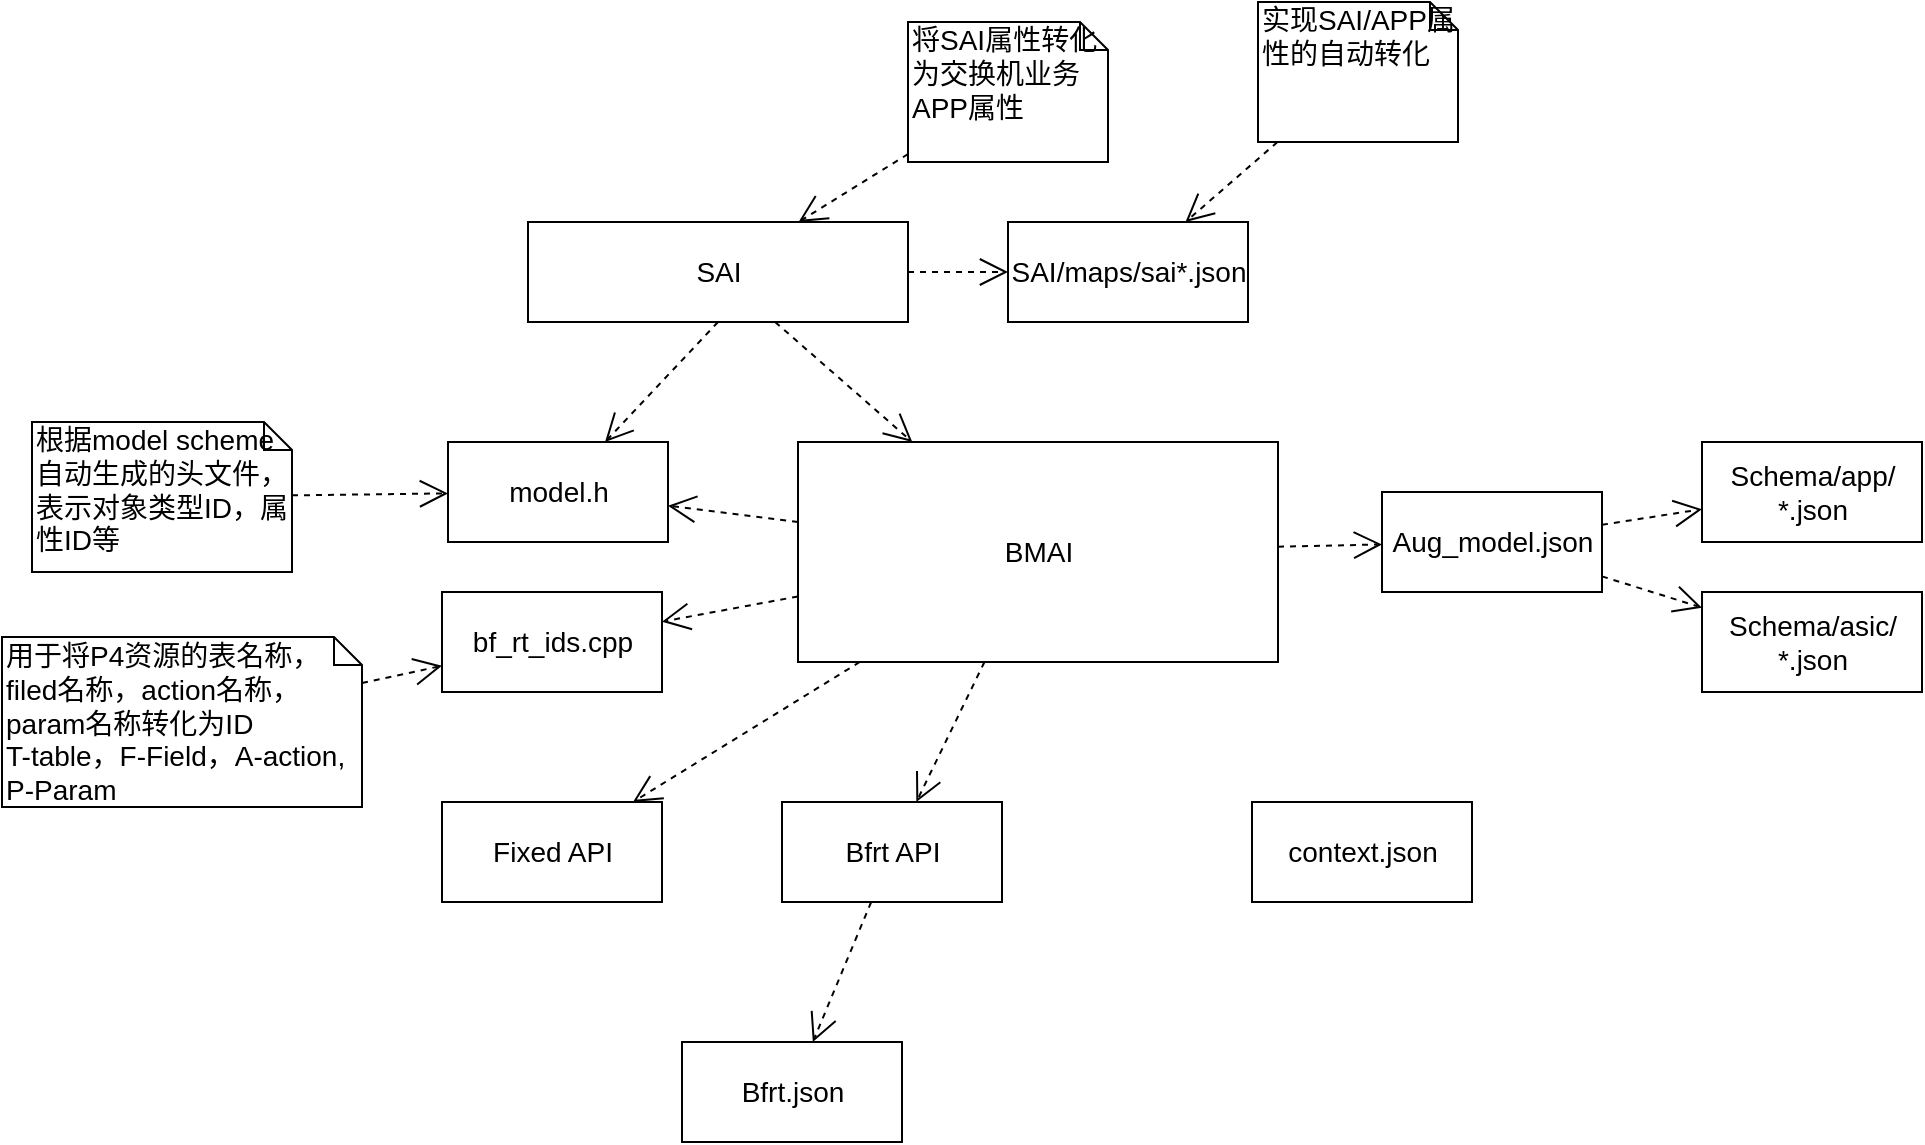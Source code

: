 <mxfile pages="12" version="11.2.4" type="device"><diagram id="-yho4Xr52eMjt4woKVZZ" name="overview"><mxGraphModel dx="1593" dy="487" grid="1" gridSize="10" guides="1" tooltips="1" connect="1" arrows="1" fold="1" page="1" pageScale="1" pageWidth="827" pageHeight="1169" math="0" shadow="0"><root><mxCell id="ZIAhTu50fixh1ui3REQ6-0"/><mxCell id="ZIAhTu50fixh1ui3REQ6-1" parent="ZIAhTu50fixh1ui3REQ6-0"/><mxCell id="-YC8mtLvG6r-8cJQxOS8-6" style="edgeStyle=none;rounded=1;orthogonalLoop=1;jettySize=auto;html=1;dashed=1;startArrow=none;startFill=0;startSize=14;endArrow=open;endFill=0;endSize=12;strokeColor=#000000;fontSize=14;" parent="ZIAhTu50fixh1ui3REQ6-1" source="ZIAhTu50fixh1ui3REQ6-2" target="ZIAhTu50fixh1ui3REQ6-5" edge="1"><mxGeometry relative="1" as="geometry"/></mxCell><mxCell id="-YC8mtLvG6r-8cJQxOS8-7" style="edgeStyle=none;rounded=1;orthogonalLoop=1;jettySize=auto;html=1;exitX=0.5;exitY=1;exitDx=0;exitDy=0;dashed=1;startArrow=none;startFill=0;startSize=14;endArrow=open;endFill=0;endSize=12;strokeColor=#000000;fontSize=14;" parent="ZIAhTu50fixh1ui3REQ6-1" source="ZIAhTu50fixh1ui3REQ6-2" target="ZIAhTu50fixh1ui3REQ6-10" edge="1"><mxGeometry relative="1" as="geometry"/></mxCell><mxCell id="-YC8mtLvG6r-8cJQxOS8-8" style="edgeStyle=none;rounded=1;orthogonalLoop=1;jettySize=auto;html=1;dashed=1;startArrow=none;startFill=0;startSize=14;endArrow=open;endFill=0;endSize=12;strokeColor=#000000;fontSize=14;" parent="ZIAhTu50fixh1ui3REQ6-1" source="ZIAhTu50fixh1ui3REQ6-2" target="ZIAhTu50fixh1ui3REQ6-11" edge="1"><mxGeometry relative="1" as="geometry"/></mxCell><mxCell id="ZIAhTu50fixh1ui3REQ6-2" value="SAI" style="html=1;fillColor=#FFFFFF;fontSize=14;" parent="ZIAhTu50fixh1ui3REQ6-1" vertex="1"><mxGeometry x="223" y="420" width="190" height="50" as="geometry"/></mxCell><mxCell id="ZIAhTu50fixh1ui3REQ6-5" value="SAI/maps/sai*.json" style="html=1;fillColor=#FFFFFF;fontSize=14;" parent="ZIAhTu50fixh1ui3REQ6-1" vertex="1"><mxGeometry x="463" y="420" width="120" height="50" as="geometry"/></mxCell><mxCell id="ZIAhTu50fixh1ui3REQ6-7" style="edgeStyle=none;rounded=1;orthogonalLoop=1;jettySize=auto;html=1;dashed=1;startArrow=none;startFill=0;startSize=14;endArrow=open;endFill=0;endSize=12;strokeColor=#000000;fontSize=14;" parent="ZIAhTu50fixh1ui3REQ6-1" source="ZIAhTu50fixh1ui3REQ6-6" target="ZIAhTu50fixh1ui3REQ6-2" edge="1"><mxGeometry relative="1" as="geometry"/></mxCell><mxCell id="ZIAhTu50fixh1ui3REQ6-6" value="将SAI属性转化为交换机业务APP属性" style="shape=note;whiteSpace=wrap;html=1;size=14;verticalAlign=top;align=left;spacingTop=-6;fillColor=#FFFFFF;fontSize=14;" parent="ZIAhTu50fixh1ui3REQ6-1" vertex="1"><mxGeometry x="413" y="320" width="100" height="70" as="geometry"/></mxCell><mxCell id="ZIAhTu50fixh1ui3REQ6-9" style="edgeStyle=none;rounded=1;orthogonalLoop=1;jettySize=auto;html=1;dashed=1;startArrow=none;startFill=0;startSize=14;endArrow=open;endFill=0;endSize=12;strokeColor=#000000;fontSize=14;" parent="ZIAhTu50fixh1ui3REQ6-1" source="ZIAhTu50fixh1ui3REQ6-8" target="ZIAhTu50fixh1ui3REQ6-5" edge="1"><mxGeometry relative="1" as="geometry"/></mxCell><mxCell id="ZIAhTu50fixh1ui3REQ6-8" value="实现SAI/APP属性的自动转化" style="shape=note;whiteSpace=wrap;html=1;size=14;verticalAlign=top;align=left;spacingTop=-6;fillColor=#FFFFFF;fontSize=14;" parent="ZIAhTu50fixh1ui3REQ6-1" vertex="1"><mxGeometry x="588" y="310" width="100" height="70" as="geometry"/></mxCell><mxCell id="ZIAhTu50fixh1ui3REQ6-10" value="model.h" style="html=1;fillColor=#FFFFFF;fontSize=14;" parent="ZIAhTu50fixh1ui3REQ6-1" vertex="1"><mxGeometry x="183" y="530" width="110" height="50" as="geometry"/></mxCell><mxCell id="-YC8mtLvG6r-8cJQxOS8-9" style="edgeStyle=none;rounded=1;orthogonalLoop=1;jettySize=auto;html=1;dashed=1;startArrow=none;startFill=0;startSize=14;endArrow=open;endFill=0;endSize=12;strokeColor=#000000;fontSize=14;" parent="ZIAhTu50fixh1ui3REQ6-1" source="ZIAhTu50fixh1ui3REQ6-11" target="ZIAhTu50fixh1ui3REQ6-10" edge="1"><mxGeometry relative="1" as="geometry"/></mxCell><mxCell id="-YC8mtLvG6r-8cJQxOS8-10" style="edgeStyle=none;rounded=1;orthogonalLoop=1;jettySize=auto;html=1;dashed=1;startArrow=none;startFill=0;startSize=14;endArrow=open;endFill=0;endSize=12;strokeColor=#000000;fontSize=14;" parent="ZIAhTu50fixh1ui3REQ6-1" source="ZIAhTu50fixh1ui3REQ6-11" target="-YC8mtLvG6r-8cJQxOS8-0" edge="1"><mxGeometry relative="1" as="geometry"/></mxCell><mxCell id="-YC8mtLvG6r-8cJQxOS8-11" style="edgeStyle=none;rounded=1;orthogonalLoop=1;jettySize=auto;html=1;dashed=1;startArrow=none;startFill=0;startSize=14;endArrow=open;endFill=0;endSize=12;strokeColor=#000000;fontSize=14;" parent="ZIAhTu50fixh1ui3REQ6-1" source="ZIAhTu50fixh1ui3REQ6-11" target="ZIAhTu50fixh1ui3REQ6-17" edge="1"><mxGeometry relative="1" as="geometry"/></mxCell><mxCell id="-YC8mtLvG6r-8cJQxOS8-12" style="edgeStyle=none;rounded=1;orthogonalLoop=1;jettySize=auto;html=1;dashed=1;startArrow=none;startFill=0;startSize=14;endArrow=open;endFill=0;endSize=12;strokeColor=#000000;fontSize=14;" parent="ZIAhTu50fixh1ui3REQ6-1" source="ZIAhTu50fixh1ui3REQ6-11" target="ZIAhTu50fixh1ui3REQ6-16" edge="1"><mxGeometry relative="1" as="geometry"/></mxCell><mxCell id="-YC8mtLvG6r-8cJQxOS8-13" style="edgeStyle=none;rounded=1;orthogonalLoop=1;jettySize=auto;html=1;dashed=1;startArrow=none;startFill=0;startSize=14;endArrow=open;endFill=0;endSize=12;strokeColor=#000000;fontSize=14;" parent="ZIAhTu50fixh1ui3REQ6-1" source="ZIAhTu50fixh1ui3REQ6-11" target="ZIAhTu50fixh1ui3REQ6-12" edge="1"><mxGeometry relative="1" as="geometry"/></mxCell><mxCell id="-YC8mtLvG6r-8cJQxOS8-16" style="edgeStyle=none;rounded=1;orthogonalLoop=1;jettySize=auto;html=1;dashed=1;startArrow=none;startFill=0;startSize=14;endArrow=open;endFill=0;endSize=12;strokeColor=#000000;fontSize=14;" parent="ZIAhTu50fixh1ui3REQ6-1" source="ZIAhTu50fixh1ui3REQ6-16" target="ZIAhTu50fixh1ui3REQ6-15" edge="1"><mxGeometry relative="1" as="geometry"/></mxCell><mxCell id="ZIAhTu50fixh1ui3REQ6-11" value="BMAI" style="html=1;fillColor=#FFFFFF;fontSize=14;" parent="ZIAhTu50fixh1ui3REQ6-1" vertex="1"><mxGeometry x="358" y="530" width="240" height="110" as="geometry"/></mxCell><mxCell id="-YC8mtLvG6r-8cJQxOS8-14" style="edgeStyle=none;rounded=1;orthogonalLoop=1;jettySize=auto;html=1;dashed=1;startArrow=none;startFill=0;startSize=14;endArrow=open;endFill=0;endSize=12;strokeColor=#000000;fontSize=14;" parent="ZIAhTu50fixh1ui3REQ6-1" source="ZIAhTu50fixh1ui3REQ6-12" target="ZIAhTu50fixh1ui3REQ6-13" edge="1"><mxGeometry relative="1" as="geometry"/></mxCell><mxCell id="-YC8mtLvG6r-8cJQxOS8-15" style="edgeStyle=none;rounded=1;orthogonalLoop=1;jettySize=auto;html=1;dashed=1;startArrow=none;startFill=0;startSize=14;endArrow=open;endFill=0;endSize=12;strokeColor=#000000;fontSize=14;" parent="ZIAhTu50fixh1ui3REQ6-1" source="ZIAhTu50fixh1ui3REQ6-12" target="ZIAhTu50fixh1ui3REQ6-14" edge="1"><mxGeometry relative="1" as="geometry"/></mxCell><mxCell id="ZIAhTu50fixh1ui3REQ6-12" value="Aug_model.json" style="html=1;fillColor=#FFFFFF;fontSize=14;" parent="ZIAhTu50fixh1ui3REQ6-1" vertex="1"><mxGeometry x="650" y="555" width="110" height="50" as="geometry"/></mxCell><mxCell id="ZIAhTu50fixh1ui3REQ6-13" value="&lt;div&gt;Schema/app/&lt;/div&gt;&lt;div&gt;*.json&lt;/div&gt;" style="html=1;fillColor=#FFFFFF;fontSize=14;" parent="ZIAhTu50fixh1ui3REQ6-1" vertex="1"><mxGeometry x="810" y="530" width="110" height="50" as="geometry"/></mxCell><mxCell id="ZIAhTu50fixh1ui3REQ6-14" value="&lt;div&gt;Schema/asic/&lt;/div&gt;&lt;div&gt;*.json&lt;/div&gt;" style="html=1;fillColor=#FFFFFF;fontSize=14;" parent="ZIAhTu50fixh1ui3REQ6-1" vertex="1"><mxGeometry x="810" y="605" width="110" height="50" as="geometry"/></mxCell><mxCell id="ZIAhTu50fixh1ui3REQ6-15" value="Bfrt.json" style="html=1;fillColor=#FFFFFF;fontSize=14;" parent="ZIAhTu50fixh1ui3REQ6-1" vertex="1"><mxGeometry x="300" y="830" width="110" height="50" as="geometry"/></mxCell><mxCell id="ZIAhTu50fixh1ui3REQ6-16" value="Bfrt API" style="html=1;fillColor=#FFFFFF;fontSize=14;" parent="ZIAhTu50fixh1ui3REQ6-1" vertex="1"><mxGeometry x="350" y="710" width="110" height="50" as="geometry"/></mxCell><mxCell id="ZIAhTu50fixh1ui3REQ6-17" value="Fixed API" style="html=1;fillColor=#FFFFFF;fontSize=14;" parent="ZIAhTu50fixh1ui3REQ6-1" vertex="1"><mxGeometry x="180" y="710" width="110" height="50" as="geometry"/></mxCell><mxCell id="-YC8mtLvG6r-8cJQxOS8-0" value="bf_rt_ids.cpp" style="html=1;fillColor=#FFFFFF;fontSize=14;" parent="ZIAhTu50fixh1ui3REQ6-1" vertex="1"><mxGeometry x="180" y="605" width="110" height="50" as="geometry"/></mxCell><mxCell id="-YC8mtLvG6r-8cJQxOS8-2" style="edgeStyle=none;rounded=1;orthogonalLoop=1;jettySize=auto;html=1;dashed=1;startArrow=none;startFill=0;startSize=14;endArrow=open;endFill=0;endSize=12;strokeColor=#000000;fontSize=14;" parent="ZIAhTu50fixh1ui3REQ6-1" source="-YC8mtLvG6r-8cJQxOS8-1" target="-YC8mtLvG6r-8cJQxOS8-0" edge="1"><mxGeometry relative="1" as="geometry"/></mxCell><mxCell id="-YC8mtLvG6r-8cJQxOS8-1" value="用于将P4资源的表名称，filed名称，action名称，param名称转化为ID&lt;br&gt;T-table，F-Field，A-action, P-Param" style="shape=note;whiteSpace=wrap;html=1;size=14;verticalAlign=top;align=left;spacingTop=-6;fillColor=#FFFFFF;fontSize=14;" parent="ZIAhTu50fixh1ui3REQ6-1" vertex="1"><mxGeometry x="-40" y="627.5" width="180" height="85" as="geometry"/></mxCell><mxCell id="-YC8mtLvG6r-8cJQxOS8-5" style="edgeStyle=none;rounded=1;orthogonalLoop=1;jettySize=auto;html=1;dashed=1;startArrow=none;startFill=0;startSize=14;endArrow=open;endFill=0;endSize=12;strokeColor=#000000;fontSize=14;" parent="ZIAhTu50fixh1ui3REQ6-1" source="-YC8mtLvG6r-8cJQxOS8-4" target="ZIAhTu50fixh1ui3REQ6-10" edge="1"><mxGeometry relative="1" as="geometry"/></mxCell><mxCell id="-YC8mtLvG6r-8cJQxOS8-4" value="根据model scheme自动生成的头文件，表示对象类型ID，属性ID等" style="shape=note;whiteSpace=wrap;html=1;size=14;verticalAlign=top;align=left;spacingTop=-6;fillColor=#FFFFFF;fontSize=14;" parent="ZIAhTu50fixh1ui3REQ6-1" vertex="1"><mxGeometry x="-25" y="520" width="130" height="75" as="geometry"/></mxCell><mxCell id="-YC8mtLvG6r-8cJQxOS8-17" value="context.json" style="html=1;fillColor=#FFFFFF;fontSize=14;" parent="ZIAhTu50fixh1ui3REQ6-1" vertex="1"><mxGeometry x="585" y="710" width="110" height="50" as="geometry"/></mxCell></root></mxGraphModel></diagram><diagram id="z8K_jsI36Wxy0dvvj_-6" name="switch_store init"><mxGraphModel dx="766" dy="487" grid="1" gridSize="10" guides="1" tooltips="1" connect="1" arrows="1" fold="1" page="1" pageScale="1" pageWidth="827" pageHeight="1169" math="0" shadow="0"><root><mxCell id="XG_1z7bkowMLew8lIxkz-0"/><mxCell id="XG_1z7bkowMLew8lIxkz-1" parent="XG_1z7bkowMLew8lIxkz-0"/><mxCell id="qffweD3sr6uYSZaojVHi-0" value="" style="edgeStyle=none;rounded=1;orthogonalLoop=1;jettySize=auto;html=1;dashed=1;endArrow=open;endFill=0;endSize=8;strokeColor=#FF0000;fontSize=14;" parent="XG_1z7bkowMLew8lIxkz-1" source="qffweD3sr6uYSZaojVHi-1" target="qffweD3sr6uYSZaojVHi-3" edge="1"><mxGeometry relative="1" as="geometry"/></mxCell><mxCell id="qffweD3sr6uYSZaojVHi-1" value="Activity" style="rounded=1;whiteSpace=wrap;html=1;arcSize=40;fontColor=#000000;fillColor=#ffffc0;strokeColor=#ff0000;" parent="XG_1z7bkowMLew8lIxkz-1" vertex="1"><mxGeometry x="120" y="352.5" width="120" height="40" as="geometry"/></mxCell><mxCell id="qffweD3sr6uYSZaojVHi-2" value="" style="edgeStyle=none;rounded=1;orthogonalLoop=1;jettySize=auto;html=1;dashed=1;endArrow=open;endFill=0;endSize=8;strokeColor=#FF0000;fontSize=14;" parent="XG_1z7bkowMLew8lIxkz-1" source="qffweD3sr6uYSZaojVHi-3" target="qffweD3sr6uYSZaojVHi-5" edge="1"><mxGeometry relative="1" as="geometry"/></mxCell><mxCell id="qffweD3sr6uYSZaojVHi-3" value="构建model info" style="rounded=1;whiteSpace=wrap;html=1;arcSize=40;fontColor=#000000;fillColor=#ffffc0;strokeColor=#ff0000;" parent="XG_1z7bkowMLew8lIxkz-1" vertex="1"><mxGeometry x="120" y="472.5" width="120" height="40" as="geometry"/></mxCell><mxCell id="qffweD3sr6uYSZaojVHi-4" value="" style="edgeStyle=none;rounded=1;orthogonalLoop=1;jettySize=auto;html=1;dashed=1;endArrow=open;endFill=0;endSize=8;strokeColor=#FF0000;fontSize=14;" parent="XG_1z7bkowMLew8lIxkz-1" source="qffweD3sr6uYSZaojVHi-5" target="qffweD3sr6uYSZaojVHi-7" edge="1"><mxGeometry relative="1" as="geometry"/></mxCell><mxCell id="qffweD3sr6uYSZaojVHi-5" value="为每个object_type创建自旋锁" style="rounded=1;whiteSpace=wrap;html=1;arcSize=40;fontColor=#000000;fillColor=#ffffc0;strokeColor=#ff0000;" parent="XG_1z7bkowMLew8lIxkz-1" vertex="1"><mxGeometry x="120" y="592.5" width="120" height="40" as="geometry"/></mxCell><mxCell id="qffweD3sr6uYSZaojVHi-6" value="" style="edgeStyle=none;rounded=1;orthogonalLoop=1;jettySize=auto;html=1;dashed=1;endArrow=open;endFill=0;endSize=8;strokeColor=#FF0000;fontSize=14;" parent="XG_1z7bkowMLew8lIxkz-1" source="qffweD3sr6uYSZaojVHi-7" target="qffweD3sr6uYSZaojVHi-8" edge="1"><mxGeometry relative="1" as="geometry"/></mxCell><mxCell id="qffweD3sr6uYSZaojVHi-7" value="为每个object_type创建idAllocator" style="rounded=1;whiteSpace=wrap;html=1;arcSize=40;fontColor=#000000;fillColor=#ffffc0;strokeColor=#ff0000;" parent="XG_1z7bkowMLew8lIxkz-1" vertex="1"><mxGeometry x="120" y="712.5" width="120" height="40" as="geometry"/></mxCell><mxCell id="qffweD3sr6uYSZaojVHi-8" value="为每个object_type创建defaults_cache" style="rounded=1;whiteSpace=wrap;html=1;arcSize=40;fontColor=#000000;fillColor=#ffffc0;strokeColor=#ff0000;" parent="XG_1z7bkowMLew8lIxkz-1" vertex="1"><mxGeometry x="120" y="832.5" width="120" height="40" as="geometry"/></mxCell><mxCell id="qffweD3sr6uYSZaojVHi-9" value="" style="ellipse;html=1;shape=startState;fillColor=#000000;strokeColor=#ff0000;fontSize=14;" parent="XG_1z7bkowMLew8lIxkz-1" vertex="1"><mxGeometry x="165" y="277.5" width="30" height="30" as="geometry"/></mxCell><mxCell id="qffweD3sr6uYSZaojVHi-10" value="" style="edgeStyle=orthogonalEdgeStyle;html=1;verticalAlign=bottom;endArrow=open;endSize=8;strokeColor=#ff0000;dashed=1;fontSize=14;entryX=0.5;entryY=0;entryDx=0;entryDy=0;" parent="XG_1z7bkowMLew8lIxkz-1" source="qffweD3sr6uYSZaojVHi-9" target="qffweD3sr6uYSZaojVHi-1" edge="1"><mxGeometry relative="1" as="geometry"><mxPoint x="195" y="352.5" as="targetPoint"/></mxGeometry></mxCell></root></mxGraphModel></diagram><diagram id="E80T3LEVFFn-tTculQxq" name="object_create"><mxGraphModel dx="1102" dy="1772" grid="1" gridSize="12" guides="1" tooltips="1" connect="1" arrows="1" fold="1" page="1" pageScale="1" pageWidth="827" pageHeight="1169" math="0" shadow="0"><root><mxCell id="xAiRQptElCQ4MB3P0huW-0"/><mxCell id="xAiRQptElCQ4MB3P0huW-1" parent="xAiRQptElCQ4MB3P0huW-0"/><mxCell id="Cx9vRQ2fT3koQBB9YX7d-10" value="" style="edgeStyle=orthogonalEdgeStyle;curved=1;rounded=0;orthogonalLoop=1;jettySize=auto;html=1;fontSize=14;fontColor=#000000;entryX=0.5;entryY=0;entryDx=0;entryDy=0;" parent="xAiRQptElCQ4MB3P0huW-1" source="Cx9vRQ2fT3koQBB9YX7d-7" target="Cx9vRQ2fT3koQBB9YX7d-9" edge="1"><mxGeometry relative="1" as="geometry"/></mxCell><mxCell id="Cx9vRQ2fT3koQBB9YX7d-12" value="" style="edgeStyle=orthogonalEdgeStyle;curved=1;rounded=0;orthogonalLoop=1;jettySize=auto;html=1;fontSize=14;fontColor=#000000;exitX=0.5;exitY=1;exitDx=0;exitDy=0;entryX=0;entryY=0.5;entryDx=0;entryDy=0;" parent="xAiRQptElCQ4MB3P0huW-1" source="Cx9vRQ2fT3koQBB9YX7d-9" target="Cx9vRQ2fT3koQBB9YX7d-11" edge="1"><mxGeometry relative="1" as="geometry"/></mxCell><mxCell id="GCsYc-bxVTG9llQHHRJx-1" value="switch_store" style="swimlane;fontSize=14;fontColor=#000000;" parent="xAiRQptElCQ4MB3P0huW-1" vertex="1"><mxGeometry x="248" y="-1152" width="208" height="1099" as="geometry"/></mxCell><mxCell id="Cx9vRQ2fT3koQBB9YX7d-0" value="0&lt;br&gt;object_create" style="ellipse;whiteSpace=wrap;html=1;fontSize=14;fontColor=#000000;flipV=1;" parent="GCsYc-bxVTG9llQHHRJx-1" vertex="1"><mxGeometry x="40" y="48" width="120" height="80" as="geometry"/></mxCell><mxCell id="MfY1qZofvEaY4lY18FWL-5" value="" style="edgeStyle=orthogonalEdgeStyle;rounded=0;orthogonalLoop=1;jettySize=auto;html=1;fontSize=14;curved=1;" edge="1" parent="GCsYc-bxVTG9llQHHRJx-1" source="Cx9vRQ2fT3koQBB9YX7d-3" target="MfY1qZofvEaY4lY18FWL-4"><mxGeometry relative="1" as="geometry"/></mxCell><mxCell id="Cx9vRQ2fT3koQBB9YX7d-3" value="1&lt;br&gt;validate_attrs" style="ellipse;whiteSpace=wrap;html=1;fontSize=14;fontColor=#000000;flipV=1;" parent="GCsYc-bxVTG9llQHHRJx-1" vertex="1"><mxGeometry x="16" y="169.5" width="120" height="80" as="geometry"/></mxCell><mxCell id="MfY1qZofvEaY4lY18FWL-4" value="2&lt;br&gt;create_trigger_fns_before" style="ellipse;whiteSpace=wrap;html=1;fontSize=14;fontColor=#000000;flipV=1;" vertex="1" parent="GCsYc-bxVTG9llQHHRJx-1"><mxGeometry x="64" y="292.5" width="120" height="80" as="geometry"/></mxCell><mxCell id="Cx9vRQ2fT3koQBB9YX7d-4" value="" style="edgeStyle=orthogonalEdgeStyle;rounded=0;orthogonalLoop=1;jettySize=auto;html=1;fontSize=14;fontColor=#000000;curved=1;" parent="GCsYc-bxVTG9llQHHRJx-1" source="Cx9vRQ2fT3koQBB9YX7d-0" target="Cx9vRQ2fT3koQBB9YX7d-3" edge="1"><mxGeometry relative="1" as="geometry"/></mxCell><mxCell id="Cx9vRQ2fT3koQBB9YX7d-7" value="3&lt;br&gt;oid_create" style="ellipse;whiteSpace=wrap;html=1;fontSize=14;fontColor=#000000;flipV=1;" parent="GCsYc-bxVTG9llQHHRJx-1" vertex="1"><mxGeometry x="16" y="415" width="120" height="80" as="geometry"/></mxCell><mxCell id="MfY1qZofvEaY4lY18FWL-6" style="edgeStyle=orthogonalEdgeStyle;rounded=0;orthogonalLoop=1;jettySize=auto;html=1;fontSize=14;curved=1;" edge="1" parent="GCsYc-bxVTG9llQHHRJx-1" source="MfY1qZofvEaY4lY18FWL-4" target="Cx9vRQ2fT3koQBB9YX7d-7"><mxGeometry relative="1" as="geometry"/></mxCell><mxCell id="Cx9vRQ2fT3koQBB9YX7d-11" value="5&lt;br&gt;attr_set_on_create" style="ellipse;whiteSpace=wrap;html=1;fontSize=14;fontColor=#000000;flipV=1;" parent="GCsYc-bxVTG9llQHHRJx-1" vertex="1"><mxGeometry x="64" y="570.5" width="120" height="80" as="geometry"/></mxCell><mxCell id="MfY1qZofvEaY4lY18FWL-1" value="" style="edgeStyle=orthogonalEdgeStyle;rounded=0;orthogonalLoop=1;jettySize=auto;html=1;fontSize=14;curved=1;" edge="1" parent="GCsYc-bxVTG9llQHHRJx-1" source="Cx9vRQ2fT3koQBB9YX7d-13" target="MfY1qZofvEaY4lY18FWL-0"><mxGeometry relative="1" as="geometry"/></mxCell><mxCell id="Cx9vRQ2fT3koQBB9YX7d-13" value="6&lt;br&gt;create_keys" style="ellipse;whiteSpace=wrap;html=1;fontSize=14;fontColor=#000000;flipV=1;" parent="GCsYc-bxVTG9llQHHRJx-1" vertex="1"><mxGeometry x="16" y="729" width="120" height="80" as="geometry"/></mxCell><mxCell id="Cx9vRQ2fT3koQBB9YX7d-14" value="" style="edgeStyle=orthogonalEdgeStyle;curved=1;rounded=0;orthogonalLoop=1;jettySize=auto;html=1;fontSize=14;fontColor=#000000;" parent="GCsYc-bxVTG9llQHHRJx-1" source="Cx9vRQ2fT3koQBB9YX7d-11" target="Cx9vRQ2fT3koQBB9YX7d-13" edge="1"><mxGeometry relative="1" as="geometry"/></mxCell><mxCell id="MfY1qZofvEaY4lY18FWL-0" value="7&lt;br&gt;create_trigger_fns_after" style="ellipse;whiteSpace=wrap;html=1;fontSize=14;fontColor=#000000;flipV=1;" vertex="1" parent="GCsYc-bxVTG9llQHHRJx-1"><mxGeometry x="64" y="859" width="120" height="80" as="geometry"/></mxCell><mxCell id="GCsYc-bxVTG9llQHHRJx-2" value="db_store" style="swimlane;fontSize=14;fontColor=#000000;" parent="xAiRQptElCQ4MB3P0huW-1" vertex="1"><mxGeometry x="48" y="-1152" width="200" height="1099" as="geometry"/></mxCell><mxCell id="Cx9vRQ2fT3koQBB9YX7d-9" value="4&lt;br&gt;db::object_create" style="ellipse;whiteSpace=wrap;html=1;fontSize=14;fontColor=#000000;" parent="GCsYc-bxVTG9llQHHRJx-2" vertex="1"><mxGeometry x="40" y="489" width="120" height="80" as="geometry"/></mxCell><mxCell id="GCsYc-bxVTG9llQHHRJx-3" value="factory" style="swimlane;fontSize=14;fontColor=#000000;" parent="xAiRQptElCQ4MB3P0huW-1" vertex="1"><mxGeometry x="456" y="-1152" width="192" height="1099" as="geometry"/></mxCell><mxCell id="Cx9vRQ2fT3koQBB9YX7d-15" value="7.1&lt;br&gt;after_create_handler" style="ellipse;whiteSpace=wrap;html=1;fontSize=14;fontColor=#000000;flipV=1;" parent="GCsYc-bxVTG9llQHHRJx-3" vertex="1"><mxGeometry x="36" y="946" width="120" height="80" as="geometry"/></mxCell><mxCell id="MfY1qZofvEaY4lY18FWL-10" value="7.2&lt;br&gt;triggers" style="ellipse;whiteSpace=wrap;html=1;fontSize=14;" vertex="1" parent="GCsYc-bxVTG9llQHHRJx-3"><mxGeometry x="213" y="956" width="118" height="70" as="geometry"/></mxCell><mxCell id="MfY1qZofvEaY4lY18FWL-7" value="trigger" style="swimlane;fontSize=14;fontColor=#000000;" vertex="1" parent="xAiRQptElCQ4MB3P0huW-1"><mxGeometry x="648" y="-1152" width="168" height="1099" as="geometry"/></mxCell><mxCell id="MfY1qZofvEaY4lY18FWL-8" value="2.1&lt;br&gt;triggers" style="ellipse;whiteSpace=wrap;html=1;fontSize=14;fontColor=#000000;flipV=1;" vertex="1" parent="MfY1qZofvEaY4lY18FWL-7"><mxGeometry x="27" y="385" width="112" height="80" as="geometry"/></mxCell><mxCell id="MfY1qZofvEaY4lY18FWL-9" style="edgeStyle=orthogonalEdgeStyle;rounded=0;orthogonalLoop=1;jettySize=auto;html=1;fontSize=14;curved=1;" edge="1" parent="xAiRQptElCQ4MB3P0huW-1" source="MfY1qZofvEaY4lY18FWL-4" target="MfY1qZofvEaY4lY18FWL-8"><mxGeometry relative="1" as="geometry"/></mxCell><mxCell id="_wGqV_RgeWOYOCVBMvAP-0" value="others" style="swimlane;fontSize=14;fontColor=#000000;" vertex="1" parent="xAiRQptElCQ4MB3P0huW-1"><mxGeometry x="816" y="-1152" width="148" height="1099" as="geometry"/></mxCell><mxCell id="_wGqV_RgeWOYOCVBMvAP-1" value="2.2&lt;br&gt;triggers" style="ellipse;whiteSpace=wrap;html=1;fontSize=14;fontColor=#000000;flipV=1;" vertex="1" parent="_wGqV_RgeWOYOCVBMvAP-0"><mxGeometry x="19" y="385" width="120" height="80" as="geometry"/></mxCell><mxCell id="_wGqV_RgeWOYOCVBMvAP-3" style="edgeStyle=orthogonalEdgeStyle;rounded=0;orthogonalLoop=1;jettySize=auto;html=1;entryX=0;entryY=0;entryDx=0;entryDy=0;fontSize=14;curved=1;" edge="1" parent="xAiRQptElCQ4MB3P0huW-1" source="MfY1qZofvEaY4lY18FWL-4" target="_wGqV_RgeWOYOCVBMvAP-1"><mxGeometry relative="1" as="geometry"/></mxCell><mxCell id="GCsYc-bxVTG9llQHHRJx-5" value="5.1&lt;br&gt;db::value_set" style="ellipse;whiteSpace=wrap;html=1;fontSize=14;fontColor=#000000;" parent="xAiRQptElCQ4MB3P0huW-1" vertex="1"><mxGeometry x="88" y="-503" width="120" height="80" as="geometry"/></mxCell><mxCell id="GCsYc-bxVTG9llQHHRJx-6" style="edgeStyle=orthogonalEdgeStyle;curved=1;rounded=0;orthogonalLoop=1;jettySize=auto;html=1;entryX=1;entryY=0.5;entryDx=0;entryDy=0;fontSize=14;fontColor=#000000;exitX=0;exitY=1;exitDx=0;exitDy=0;" parent="xAiRQptElCQ4MB3P0huW-1" source="Cx9vRQ2fT3koQBB9YX7d-11" target="GCsYc-bxVTG9llQHHRJx-5" edge="1"><mxGeometry relative="1" as="geometry"/></mxCell><mxCell id="MfY1qZofvEaY4lY18FWL-3" style="edgeStyle=orthogonalEdgeStyle;rounded=0;orthogonalLoop=1;jettySize=auto;html=1;fontSize=14;curved=1;" edge="1" parent="xAiRQptElCQ4MB3P0huW-1" source="MfY1qZofvEaY4lY18FWL-0" target="Cx9vRQ2fT3koQBB9YX7d-17"><mxGeometry relative="1" as="geometry"/></mxCell><mxCell id="MfY1qZofvEaY4lY18FWL-2" style="edgeStyle=orthogonalEdgeStyle;rounded=0;orthogonalLoop=1;jettySize=auto;html=1;fontSize=14;curved=1;" edge="1" parent="xAiRQptElCQ4MB3P0huW-1" source="MfY1qZofvEaY4lY18FWL-0" target="Cx9vRQ2fT3koQBB9YX7d-15"><mxGeometry relative="1" as="geometry"/></mxCell><mxCell id="MfY1qZofvEaY4lY18FWL-11" style="edgeStyle=orthogonalEdgeStyle;rounded=0;orthogonalLoop=1;jettySize=auto;html=1;fontSize=14;curved=1;" edge="1" parent="xAiRQptElCQ4MB3P0huW-1" source="MfY1qZofvEaY4lY18FWL-0" target="MfY1qZofvEaY4lY18FWL-10"><mxGeometry relative="1" as="geometry"/></mxCell><mxCell id="o8KaO3OyUt91TKKnmsj4-0" style="edgeStyle=orthogonalEdgeStyle;rounded=0;orthogonalLoop=1;jettySize=auto;html=1;fontSize=14;curved=1;" edge="1" parent="xAiRQptElCQ4MB3P0huW-1" source="MfY1qZofvEaY4lY18FWL-0" target="_wGqV_RgeWOYOCVBMvAP-2"><mxGeometry relative="1" as="geometry"/></mxCell><mxCell id="Cx9vRQ2fT3koQBB9YX7d-17" value="8&lt;br&gt;create_membership" style="ellipse;whiteSpace=wrap;html=1;fontSize=14;fontColor=#000000;flipV=1;" parent="xAiRQptElCQ4MB3P0huW-1" vertex="1"><mxGeometry x="264" y="-163" width="120" height="80" as="geometry"/></mxCell><mxCell id="_wGqV_RgeWOYOCVBMvAP-2" value="7.3&lt;br&gt;triggers" style="ellipse;whiteSpace=wrap;html=1;fontSize=14;" vertex="1" parent="xAiRQptElCQ4MB3P0huW-1"><mxGeometry x="835" y="-198" width="110" height="70" as="geometry"/></mxCell></root></mxGraphModel></diagram><diagram id="FBF1LN8cBRlBLpIROSs4" name="attribute_set"><mxGraphModel dx="1102" dy="603" grid="1" gridSize="10" guides="1" tooltips="1" connect="1" arrows="1" fold="1" page="1" pageScale="1" pageWidth="827" pageHeight="1169" math="0" shadow="0"><root><mxCell id="2MM4xMr05aTJs0CFd0X9-0"/><mxCell id="2MM4xMr05aTJs0CFd0X9-1" parent="2MM4xMr05aTJs0CFd0X9-0"/><mxCell id="aWpWyRZIHM0v4Ys4iq1j-13" style="edgeStyle=orthogonalEdgeStyle;curved=1;rounded=0;orthogonalLoop=1;jettySize=auto;html=1;entryX=0.5;entryY=0;entryDx=0;entryDy=0;fontSize=14;fontColor=#000000;" edge="1" parent="2MM4xMr05aTJs0CFd0X9-1" source="aWpWyRZIHM0v4Ys4iq1j-22" target="aWpWyRZIHM0v4Ys4iq1j-20"><mxGeometry relative="1" as="geometry"><mxPoint x="235" y="676" as="sourcePoint"/></mxGeometry></mxCell><mxCell id="aWpWyRZIHM0v4Ys4iq1j-18" value="switch_store" style="swimlane;fontSize=14;fontColor=#000000;" vertex="1" parent="2MM4xMr05aTJs0CFd0X9-1"><mxGeometry x="172" y="40" width="428" height="960" as="geometry"/></mxCell><mxCell id="ccfEC3dCSmOJymoF8ZuG-6" value="" style="edgeStyle=orthogonalEdgeStyle;curved=1;rounded=0;orthogonalLoop=1;jettySize=auto;html=1;fontSize=14;" edge="1" parent="aWpWyRZIHM0v4Ys4iq1j-18" source="aWpWyRZIHM0v4Ys4iq1j-7" target="ccfEC3dCSmOJymoF8ZuG-5"><mxGeometry relative="1" as="geometry"/></mxCell><mxCell id="aWpWyRZIHM0v4Ys4iq1j-7" value="2&lt;br&gt;remove_keys" style="ellipse;whiteSpace=wrap;html=1;fontSize=14;fontColor=#000000;flipV=1;" vertex="1" parent="aWpWyRZIHM0v4Ys4iq1j-18"><mxGeometry x="159" y="300" width="120" height="80" as="geometry"/></mxCell><mxCell id="ccfEC3dCSmOJymoF8ZuG-8" value="" style="edgeStyle=orthogonalEdgeStyle;curved=1;rounded=0;orthogonalLoop=1;jettySize=auto;html=1;fontSize=14;" edge="1" parent="aWpWyRZIHM0v4Ys4iq1j-18" source="ccfEC3dCSmOJymoF8ZuG-5" target="ccfEC3dCSmOJymoF8ZuG-7"><mxGeometry relative="1" as="geometry"/></mxCell><mxCell id="ccfEC3dCSmOJymoF8ZuG-5" value="3.1&lt;br&gt;list_v_pop" style="ellipse;whiteSpace=wrap;html=1;fontSize=14;fontColor=#000000;flipV=1;" vertex="1" parent="aWpWyRZIHM0v4Ys4iq1j-18"><mxGeometry x="282" y="392.5" width="120" height="80" as="geometry"/></mxCell><mxCell id="OQuQagjw2WC-5-Lu6OrK-0" style="edgeStyle=orthogonalEdgeStyle;curved=1;rounded=0;orthogonalLoop=1;jettySize=auto;html=1;fontSize=14;" edge="1" parent="aWpWyRZIHM0v4Ys4iq1j-18" source="ccfEC3dCSmOJymoF8ZuG-7" target="qrLK359m0FMUMCkfoDGu-1"><mxGeometry relative="1" as="geometry"/></mxCell><mxCell id="ccfEC3dCSmOJymoF8ZuG-7" value="3.2&lt;br&gt;list_push" style="ellipse;whiteSpace=wrap;html=1;fontSize=14;fontColor=#000000;flipV=1;" vertex="1" parent="aWpWyRZIHM0v4Ys4iq1j-18"><mxGeometry x="282" y="552.5" width="120" height="80" as="geometry"/></mxCell><mxCell id="aWpWyRZIHM0v4Ys4iq1j-22" value="3.1&lt;br&gt;object_ref_remove" style="ellipse;whiteSpace=wrap;html=1;fontSize=14;fontColor=#000000;flipV=1;" vertex="1" parent="aWpWyRZIHM0v4Ys4iq1j-18"><mxGeometry x="26" y="400" width="120" height="80" as="geometry"/></mxCell><mxCell id="aWpWyRZIHM0v4Ys4iq1j-23" value="" style="edgeStyle=orthogonalEdgeStyle;rounded=0;orthogonalLoop=1;jettySize=auto;html=1;fontSize=14;curved=1;" edge="1" parent="aWpWyRZIHM0v4Ys4iq1j-18" source="aWpWyRZIHM0v4Ys4iq1j-7" target="aWpWyRZIHM0v4Ys4iq1j-22"><mxGeometry relative="1" as="geometry"/></mxCell><mxCell id="qrLK359m0FMUMCkfoDGu-2" value="" style="rounded=0;orthogonalLoop=1;jettySize=auto;html=1;fontSize=14;edgeStyle=orthogonalEdgeStyle;curved=1;" edge="1" parent="aWpWyRZIHM0v4Ys4iq1j-18" source="aWpWyRZIHM0v4Ys4iq1j-14" target="qrLK359m0FMUMCkfoDGu-1"><mxGeometry relative="1" as="geometry"/></mxCell><mxCell id="OQuQagjw2WC-5-Lu6OrK-1" style="edgeStyle=orthogonalEdgeStyle;curved=1;rounded=0;orthogonalLoop=1;jettySize=auto;html=1;entryX=0.5;entryY=0;entryDx=0;entryDy=0;fontSize=14;" edge="1" parent="aWpWyRZIHM0v4Ys4iq1j-18" source="qrLK359m0FMUMCkfoDGu-1" target="mepW-9H1a0OsgvlnsGtt-6"><mxGeometry relative="1" as="geometry"/></mxCell><mxCell id="qrLK359m0FMUMCkfoDGu-1" value="4&lt;br&gt;add_keys" style="ellipse;whiteSpace=wrap;html=1;fontSize=14;fontColor=#000000;flipV=1;" vertex="1" parent="aWpWyRZIHM0v4Ys4iq1j-18"><mxGeometry x="159" y="650" width="120" height="80" as="geometry"/></mxCell><mxCell id="mepW-9H1a0OsgvlnsGtt-6" value="5&lt;br&gt;update_trigger_fns_after" style="ellipse;whiteSpace=wrap;html=1;fontSize=14;fontColor=#000000;flipV=1;" vertex="1" parent="aWpWyRZIHM0v4Ys4iq1j-18"><mxGeometry x="26" y="730" width="120" height="80" as="geometry"/></mxCell><mxCell id="mepW-9H1a0OsgvlnsGtt-1" value="" style="edgeStyle=orthogonalEdgeStyle;rounded=0;orthogonalLoop=1;jettySize=auto;html=1;fontSize=14;curved=1;" edge="1" parent="aWpWyRZIHM0v4Ys4iq1j-18" source="aWpWyRZIHM0v4Ys4iq1j-1" target="mepW-9H1a0OsgvlnsGtt-0"><mxGeometry relative="1" as="geometry"/></mxCell><mxCell id="aWpWyRZIHM0v4Ys4iq1j-1" value="0&lt;br&gt;attribute_set" style="ellipse;whiteSpace=wrap;html=1;fontSize=14;fontColor=#000000;flipV=1;" vertex="1" parent="aWpWyRZIHM0v4Ys4iq1j-18"><mxGeometry x="86" y="48" width="120" height="80" as="geometry"/></mxCell><mxCell id="mepW-9H1a0OsgvlnsGtt-2" value="" style="edgeStyle=orthogonalEdgeStyle;rounded=0;orthogonalLoop=1;jettySize=auto;html=1;fontSize=14;curved=1;" edge="1" parent="aWpWyRZIHM0v4Ys4iq1j-18" source="mepW-9H1a0OsgvlnsGtt-0" target="aWpWyRZIHM0v4Ys4iq1j-7"><mxGeometry relative="1" as="geometry"/></mxCell><mxCell id="mepW-9H1a0OsgvlnsGtt-0" value="1&lt;br&gt;update_trigger_fns_before" style="ellipse;whiteSpace=wrap;html=1;fontSize=14;" vertex="1" parent="aWpWyRZIHM0v4Ys4iq1j-18"><mxGeometry x="26" y="180" width="140" height="70" as="geometry"/></mxCell><mxCell id="aWpWyRZIHM0v4Ys4iq1j-14" value="3.3&lt;br&gt;object_ref_add" style="ellipse;whiteSpace=wrap;html=1;fontSize=14;fontColor=#000000;flipV=1;" vertex="1" parent="aWpWyRZIHM0v4Ys4iq1j-18"><mxGeometry x="26" y="560" width="120" height="80" as="geometry"/></mxCell><mxCell id="ccfEC3dCSmOJymoF8ZuG-3" style="edgeStyle=orthogonalEdgeStyle;curved=1;rounded=0;orthogonalLoop=1;jettySize=auto;html=1;dashed=1;fontSize=14;" edge="1" parent="aWpWyRZIHM0v4Ys4iq1j-18" source="ccfEC3dCSmOJymoF8ZuG-0" target="aWpWyRZIHM0v4Ys4iq1j-22"><mxGeometry relative="1" as="geometry"/></mxCell><mxCell id="ccfEC3dCSmOJymoF8ZuG-4" style="edgeStyle=orthogonalEdgeStyle;curved=1;rounded=0;orthogonalLoop=1;jettySize=auto;html=1;dashed=1;fontSize=14;" edge="1" parent="aWpWyRZIHM0v4Ys4iq1j-18" source="ccfEC3dCSmOJymoF8ZuG-0" target="aWpWyRZIHM0v4Ys4iq1j-14"><mxGeometry relative="1" as="geometry"/></mxCell><mxCell id="ccfEC3dCSmOJymoF8ZuG-0" value="属性类型是object_id时才会涉及" style="shape=note;whiteSpace=wrap;html=1;size=14;verticalAlign=top;align=left;spacingTop=-6;fontSize=14;" vertex="1" parent="aWpWyRZIHM0v4Ys4iq1j-18"><mxGeometry x="179" y="485" width="100" height="70" as="geometry"/></mxCell><mxCell id="aWpWyRZIHM0v4Ys4iq1j-19" value="db_store" style="swimlane;fontSize=14;fontColor=#000000;" vertex="1" parent="2MM4xMr05aTJs0CFd0X9-1"><mxGeometry x="14" y="40" width="158" height="960" as="geometry"/></mxCell><mxCell id="aWpWyRZIHM0v4Ys4iq1j-20" value="3.2&lt;br&gt;db::value_set" style="ellipse;whiteSpace=wrap;html=1;fontSize=14;fontColor=#000000;" vertex="1" parent="aWpWyRZIHM0v4Ys4iq1j-19"><mxGeometry x="19" y="480" width="120" height="80" as="geometry"/></mxCell><mxCell id="aWpWyRZIHM0v4Ys4iq1j-21" value="factory" style="swimlane;fontSize=14;fontColor=#000000;" vertex="1" parent="2MM4xMr05aTJs0CFd0X9-1"><mxGeometry x="600" y="40" width="180" height="960" as="geometry"/></mxCell><mxCell id="aWpWyRZIHM0v4Ys4iq1j-16" value="5.1&lt;br&gt;after_update_handler" style="ellipse;whiteSpace=wrap;html=1;fontSize=14;fontColor=#000000;flipV=1;" vertex="1" parent="aWpWyRZIHM0v4Ys4iq1j-21"><mxGeometry x="20" y="864" width="120" height="80" as="geometry"/></mxCell><mxCell id="ccfEC3dCSmOJymoF8ZuG-10" value="属性类型是SWITCH_TYPE_LIST时会涉及，如果List成员类型是object_id，也会涉及ref的更新" style="shape=note;whiteSpace=wrap;html=1;size=14;verticalAlign=top;align=left;spacingTop=-6;fontSize=14;" vertex="1" parent="aWpWyRZIHM0v4Ys4iq1j-21"><mxGeometry x="30" y="460" width="140" height="90" as="geometry"/></mxCell><mxCell id="qrLK359m0FMUMCkfoDGu-0" style="edgeStyle=orthogonalEdgeStyle;rounded=0;orthogonalLoop=1;jettySize=auto;html=1;fontSize=14;curved=1;entryX=0;entryY=0.5;entryDx=0;entryDy=0;exitX=0.5;exitY=1;exitDx=0;exitDy=0;" edge="1" parent="2MM4xMr05aTJs0CFd0X9-1" source="aWpWyRZIHM0v4Ys4iq1j-20" target="aWpWyRZIHM0v4Ys4iq1j-14"><mxGeometry relative="1" as="geometry"/></mxCell><mxCell id="mepW-9H1a0OsgvlnsGtt-8" style="edgeStyle=orthogonalEdgeStyle;rounded=0;orthogonalLoop=1;jettySize=auto;html=1;fontSize=14;curved=1;" edge="1" parent="2MM4xMr05aTJs0CFd0X9-1" source="mepW-9H1a0OsgvlnsGtt-6" target="aWpWyRZIHM0v4Ys4iq1j-16"><mxGeometry relative="1" as="geometry"/></mxCell><mxCell id="ILnG7QvZdmFjjdIevm84-0" value="trigger" style="swimlane;fontSize=14;fontColor=#000000;" vertex="1" parent="2MM4xMr05aTJs0CFd0X9-1"><mxGeometry x="780" y="40" width="140" height="960" as="geometry"/></mxCell><mxCell id="ILnG7QvZdmFjjdIevm84-1" value="5.2&lt;br&gt;triggers" style="ellipse;whiteSpace=wrap;html=1;fontSize=14;fontColor=#000000;flipV=1;" vertex="1" parent="ILnG7QvZdmFjjdIevm84-0"><mxGeometry x="25" y="864" width="115" height="80" as="geometry"/></mxCell><mxCell id="ILnG7QvZdmFjjdIevm84-2" value="others" style="swimlane;fontSize=14;fontColor=#000000;" vertex="1" parent="2MM4xMr05aTJs0CFd0X9-1"><mxGeometry x="920" y="40" width="160" height="960" as="geometry"/></mxCell><mxCell id="ILnG7QvZdmFjjdIevm84-3" value="5.3&lt;br&gt;triggers" style="ellipse;whiteSpace=wrap;html=1;fontSize=14;fontColor=#000000;flipV=1;" vertex="1" parent="ILnG7QvZdmFjjdIevm84-2"><mxGeometry x="25" y="864" width="105" height="80" as="geometry"/></mxCell><mxCell id="ILnG7QvZdmFjjdIevm84-5" value="1.1&lt;br&gt;triggers" style="ellipse;whiteSpace=wrap;html=1;fontSize=14;" vertex="1" parent="ILnG7QvZdmFjjdIevm84-2"><mxGeometry x="20" y="239" width="110" height="70" as="geometry"/></mxCell><mxCell id="ILnG7QvZdmFjjdIevm84-6" style="edgeStyle=orthogonalEdgeStyle;rounded=0;orthogonalLoop=1;jettySize=auto;html=1;fontSize=14;curved=1;" edge="1" parent="2MM4xMr05aTJs0CFd0X9-1" source="mepW-9H1a0OsgvlnsGtt-0" target="ILnG7QvZdmFjjdIevm84-5"><mxGeometry relative="1" as="geometry"/></mxCell><mxCell id="k79u6Nzv2vRRgZwK9379-0" style="edgeStyle=orthogonalEdgeStyle;rounded=0;orthogonalLoop=1;jettySize=auto;html=1;fontSize=14;curved=1;" edge="1" parent="2MM4xMr05aTJs0CFd0X9-1" source="mepW-9H1a0OsgvlnsGtt-6" target="ILnG7QvZdmFjjdIevm84-1"><mxGeometry relative="1" as="geometry"/></mxCell><mxCell id="k79u6Nzv2vRRgZwK9379-1" style="edgeStyle=orthogonalEdgeStyle;rounded=0;orthogonalLoop=1;jettySize=auto;html=1;fontSize=14;curved=1;" edge="1" parent="2MM4xMr05aTJs0CFd0X9-1" source="mepW-9H1a0OsgvlnsGtt-6" target="ILnG7QvZdmFjjdIevm84-3"><mxGeometry relative="1" as="geometry"/></mxCell><mxCell id="ccfEC3dCSmOJymoF8ZuG-12" style="edgeStyle=orthogonalEdgeStyle;curved=1;rounded=0;orthogonalLoop=1;jettySize=auto;html=1;fontSize=14;dashed=1;entryX=1;entryY=0.5;entryDx=0;entryDy=0;" edge="1" parent="2MM4xMr05aTJs0CFd0X9-1" source="ccfEC3dCSmOJymoF8ZuG-10" target="ccfEC3dCSmOJymoF8ZuG-7"><mxGeometry relative="1" as="geometry"/></mxCell><mxCell id="ccfEC3dCSmOJymoF8ZuG-13" style="edgeStyle=orthogonalEdgeStyle;curved=1;rounded=0;orthogonalLoop=1;jettySize=auto;html=1;entryX=1;entryY=0.394;entryDx=0;entryDy=0;entryPerimeter=0;fontSize=14;dashed=1;" edge="1" parent="2MM4xMr05aTJs0CFd0X9-1" source="ccfEC3dCSmOJymoF8ZuG-10" target="ccfEC3dCSmOJymoF8ZuG-5"><mxGeometry relative="1" as="geometry"/></mxCell></root></mxGraphModel></diagram><diagram id="J0-JmeXv3QeuK227wE-F" name="object_delete"><mxGraphModel dx="1102" dy="603" grid="1" gridSize="10" guides="1" tooltips="1" connect="1" arrows="1" fold="1" page="1" pageScale="1" pageWidth="827" pageHeight="1169" math="0" shadow="0"><root><mxCell id="YAzvvLYLFYVGNUv_O3wY-0"/><mxCell id="YAzvvLYLFYVGNUv_O3wY-1" parent="YAzvvLYLFYVGNUv_O3wY-0"/><mxCell id="U10CEqYTJjlPj8voPHaN-1" value="switch_store" style="swimlane;fontSize=14;fontColor=#000000;" vertex="1" parent="YAzvvLYLFYVGNUv_O3wY-1"><mxGeometry x="308" y="40" width="292" height="1120" as="geometry"/></mxCell><mxCell id="U10CEqYTJjlPj8voPHaN-2" value="2&lt;br&gt;delete_trigger_fns_before" style="ellipse;whiteSpace=wrap;html=1;fontSize=14;fontColor=#000000;flipV=1;" vertex="1" parent="U10CEqYTJjlPj8voPHaN-1"><mxGeometry x="137" y="280" width="120" height="80" as="geometry"/></mxCell><mxCell id="U10CEqYTJjlPj8voPHaN-6" value="" style="edgeStyle=orthogonalEdgeStyle;rounded=0;orthogonalLoop=1;jettySize=auto;html=1;fontSize=14;curved=1;" edge="1" parent="U10CEqYTJjlPj8voPHaN-1" source="U10CEqYTJjlPj8voPHaN-7" target="U10CEqYTJjlPj8voPHaN-8"><mxGeometry relative="1" as="geometry"/></mxCell><mxCell id="U10CEqYTJjlPj8voPHaN-7" value="4.2&lt;br&gt;object_ref_remove" style="ellipse;whiteSpace=wrap;html=1;fontSize=14;fontColor=#000000;flipV=1;" vertex="1" parent="U10CEqYTJjlPj8voPHaN-1"><mxGeometry x="26" y="585" width="120" height="80" as="geometry"/></mxCell><mxCell id="U10CEqYTJjlPj8voPHaN-8" value="5&lt;br&gt;remove_keys" style="ellipse;whiteSpace=wrap;html=1;fontSize=14;fontColor=#000000;flipV=1;" vertex="1" parent="U10CEqYTJjlPj8voPHaN-1"><mxGeometry x="162" y="680" width="120" height="80" as="geometry"/></mxCell><mxCell id="U10CEqYTJjlPj8voPHaN-9" value="" style="edgeStyle=orthogonalEdgeStyle;rounded=0;orthogonalLoop=1;jettySize=auto;html=1;fontSize=14;curved=1;" edge="1" parent="U10CEqYTJjlPj8voPHaN-1" source="U10CEqYTJjlPj8voPHaN-10" target="U10CEqYTJjlPj8voPHaN-15"><mxGeometry relative="1" as="geometry"/></mxCell><mxCell id="U10CEqYTJjlPj8voPHaN-10" value="0&lt;br&gt;object_delete" style="ellipse;whiteSpace=wrap;html=1;fontSize=14;fontColor=#000000;flipV=1;" vertex="1" parent="U10CEqYTJjlPj8voPHaN-1"><mxGeometry x="86" y="48" width="120" height="80" as="geometry"/></mxCell><mxCell id="6o07DQ28VY0ey3WTTIP4-0" style="edgeStyle=orthogonalEdgeStyle;curved=1;rounded=0;orthogonalLoop=1;jettySize=auto;html=1;fontSize=14;" edge="1" parent="U10CEqYTJjlPj8voPHaN-1" source="U10CEqYTJjlPj8voPHaN-11" target="U10CEqYTJjlPj8voPHaN-46"><mxGeometry relative="1" as="geometry"/></mxCell><mxCell id="U10CEqYTJjlPj8voPHaN-11" value="3&lt;br&gt;object_ref_validate_before_delete" style="ellipse;whiteSpace=wrap;html=1;fontSize=14;fontColor=#000000;flipV=1;" vertex="1" parent="U10CEqYTJjlPj8voPHaN-1"><mxGeometry x="26" y="405" width="120" height="80" as="geometry"/></mxCell><mxCell id="6o07DQ28VY0ey3WTTIP4-1" style="edgeStyle=orthogonalEdgeStyle;curved=1;rounded=0;orthogonalLoop=1;jettySize=auto;html=1;entryX=0.5;entryY=0;entryDx=0;entryDy=0;fontSize=14;" edge="1" parent="U10CEqYTJjlPj8voPHaN-1" source="U10CEqYTJjlPj8voPHaN-46" target="U10CEqYTJjlPj8voPHaN-7"><mxGeometry relative="1" as="geometry"/></mxCell><mxCell id="U10CEqYTJjlPj8voPHaN-46" value="4.1&lt;br&gt;object_refs_get" style="ellipse;whiteSpace=wrap;html=1;fontSize=14;fontColor=#000000;flipV=1;" vertex="1" parent="U10CEqYTJjlPj8voPHaN-1"><mxGeometry x="162" y="505" width="120" height="80" as="geometry"/></mxCell><mxCell id="U10CEqYTJjlPj8voPHaN-12" value="" style="rounded=0;orthogonalLoop=1;jettySize=auto;html=1;fontSize=14;edgeStyle=orthogonalEdgeStyle;curved=1;" edge="1" parent="U10CEqYTJjlPj8voPHaN-1" source="U10CEqYTJjlPj8voPHaN-2" target="U10CEqYTJjlPj8voPHaN-11"><mxGeometry relative="1" as="geometry"/></mxCell><mxCell id="U10CEqYTJjlPj8voPHaN-14" value="" style="edgeStyle=orthogonalEdgeStyle;rounded=0;orthogonalLoop=1;jettySize=auto;html=1;fontSize=14;curved=1;" edge="1" parent="U10CEqYTJjlPj8voPHaN-1" source="U10CEqYTJjlPj8voPHaN-15" target="U10CEqYTJjlPj8voPHaN-2"><mxGeometry relative="1" as="geometry"/></mxCell><mxCell id="U10CEqYTJjlPj8voPHaN-15" value="1&lt;br&gt;delete_membership" style="ellipse;whiteSpace=wrap;html=1;fontSize=14;" vertex="1" parent="U10CEqYTJjlPj8voPHaN-1"><mxGeometry x="22" y="160" width="140" height="70" as="geometry"/></mxCell><mxCell id="U10CEqYTJjlPj8voPHaN-41" value="" style="edgeStyle=orthogonalEdgeStyle;curved=1;rounded=0;orthogonalLoop=1;jettySize=auto;html=1;fontSize=14;" edge="1" parent="U10CEqYTJjlPj8voPHaN-1" source="U10CEqYTJjlPj8voPHaN-38" target="U10CEqYTJjlPj8voPHaN-40"><mxGeometry relative="1" as="geometry"/></mxCell><mxCell id="U10CEqYTJjlPj8voPHaN-38" value="7&lt;br&gt;oid_free" style="ellipse;whiteSpace=wrap;html=1;fontSize=14;fontColor=#000000;flipV=1;" vertex="1" parent="U10CEqYTJjlPj8voPHaN-1"><mxGeometry x="26" y="820" width="120" height="80" as="geometry"/></mxCell><mxCell id="U10CEqYTJjlPj8voPHaN-40" value="8&lt;br&gt;delete_trigger_fns_after" style="ellipse;whiteSpace=wrap;html=1;fontSize=14;fontColor=#000000;flipV=1;" vertex="1" parent="U10CEqYTJjlPj8voPHaN-1"><mxGeometry x="162" y="910" width="120" height="80" as="geometry"/></mxCell><mxCell id="U10CEqYTJjlPj8voPHaN-17" value="db_store" style="swimlane;fontSize=14;fontColor=#000000;" vertex="1" parent="YAzvvLYLFYVGNUv_O3wY-1"><mxGeometry x="108" y="40" width="200" height="1120" as="geometry"/></mxCell><mxCell id="U10CEqYTJjlPj8voPHaN-36" value="6&lt;br&gt;db::object_delete" style="ellipse;whiteSpace=wrap;html=1;fontSize=14;fontColor=#000000;flipV=1;" vertex="1" parent="U10CEqYTJjlPj8voPHaN-17"><mxGeometry x="52" y="760" width="120" height="80" as="geometry"/></mxCell><mxCell id="Uu3fdC5gdtiDVy9L5-Dp-1" value="通知依赖的对象先行删除，这样才能通过ref track检查" style="shape=note;whiteSpace=wrap;html=1;size=14;verticalAlign=top;align=left;spacingTop=-6;fontSize=14;" vertex="1" parent="U10CEqYTJjlPj8voPHaN-17"><mxGeometry x="42" y="335" width="100" height="70" as="geometry"/></mxCell><mxCell id="U10CEqYTJjlPj8voPHaN-20" value="factory" style="swimlane;fontSize=14;fontColor=#000000;" vertex="1" parent="YAzvvLYLFYVGNUv_O3wY-1"><mxGeometry x="600" y="40" width="180" height="1120" as="geometry"/></mxCell><mxCell id="U10CEqYTJjlPj8voPHaN-42" value="2.1&lt;br&gt;triggers" style="ellipse;whiteSpace=wrap;html=1;fontSize=14;" vertex="1" parent="U10CEqYTJjlPj8voPHaN-20"><mxGeometry x="20" y="370" width="140" height="70" as="geometry"/></mxCell><mxCell id="U10CEqYTJjlPj8voPHaN-24" value="trigger" style="swimlane;fontSize=14;fontColor=#000000;" vertex="1" parent="YAzvvLYLFYVGNUv_O3wY-1"><mxGeometry x="780" y="40" width="180" height="1120" as="geometry"/></mxCell><mxCell id="U10CEqYTJjlPj8voPHaN-25" value="8.1&lt;br&gt;triggers" style="ellipse;whiteSpace=wrap;html=1;fontSize=14;fontColor=#000000;flipV=1;" vertex="1" parent="U10CEqYTJjlPj8voPHaN-24"><mxGeometry x="30" y="1000" width="120" height="80" as="geometry"/></mxCell><mxCell id="U10CEqYTJjlPj8voPHaN-43" value="2.2&lt;br&gt;triggers" style="ellipse;whiteSpace=wrap;html=1;fontSize=14;" vertex="1" parent="U10CEqYTJjlPj8voPHaN-24"><mxGeometry x="20" y="370" width="140" height="70" as="geometry"/></mxCell><mxCell id="U10CEqYTJjlPj8voPHaN-26" value="others" style="swimlane;fontSize=14;fontColor=#000000;" vertex="1" parent="YAzvvLYLFYVGNUv_O3wY-1"><mxGeometry x="960" y="40" width="180" height="1120" as="geometry"/></mxCell><mxCell id="U10CEqYTJjlPj8voPHaN-28" value="2.3&lt;br&gt;triggers" style="ellipse;whiteSpace=wrap;html=1;fontSize=14;" vertex="1" parent="U10CEqYTJjlPj8voPHaN-26"><mxGeometry x="20" y="370" width="140" height="70" as="geometry"/></mxCell><mxCell id="U10CEqYTJjlPj8voPHaN-29" style="edgeStyle=orthogonalEdgeStyle;rounded=0;orthogonalLoop=1;jettySize=auto;html=1;fontSize=14;curved=1;exitX=1;exitY=0.5;exitDx=0;exitDy=0;" edge="1" parent="YAzvvLYLFYVGNUv_O3wY-1" source="U10CEqYTJjlPj8voPHaN-2" target="U10CEqYTJjlPj8voPHaN-28"><mxGeometry relative="1" as="geometry"/></mxCell><mxCell id="U10CEqYTJjlPj8voPHaN-37" value="" style="edgeStyle=orthogonalEdgeStyle;curved=1;rounded=0;orthogonalLoop=1;jettySize=auto;html=1;fontSize=14;entryX=0.5;entryY=0;entryDx=0;entryDy=0;" edge="1" parent="YAzvvLYLFYVGNUv_O3wY-1" source="U10CEqYTJjlPj8voPHaN-8" target="U10CEqYTJjlPj8voPHaN-36"><mxGeometry relative="1" as="geometry"/></mxCell><mxCell id="U10CEqYTJjlPj8voPHaN-39" value="" style="edgeStyle=orthogonalEdgeStyle;curved=1;rounded=0;orthogonalLoop=1;jettySize=auto;html=1;fontSize=14;" edge="1" parent="YAzvvLYLFYVGNUv_O3wY-1" source="U10CEqYTJjlPj8voPHaN-36" target="U10CEqYTJjlPj8voPHaN-38"><mxGeometry relative="1" as="geometry"/></mxCell><mxCell id="U10CEqYTJjlPj8voPHaN-44" style="edgeStyle=orthogonalEdgeStyle;curved=1;rounded=0;orthogonalLoop=1;jettySize=auto;html=1;fontSize=14;" edge="1" parent="YAzvvLYLFYVGNUv_O3wY-1" source="U10CEqYTJjlPj8voPHaN-2" target="U10CEqYTJjlPj8voPHaN-42"><mxGeometry relative="1" as="geometry"/></mxCell><mxCell id="U10CEqYTJjlPj8voPHaN-45" style="edgeStyle=orthogonalEdgeStyle;curved=1;rounded=0;orthogonalLoop=1;jettySize=auto;html=1;fontSize=14;" edge="1" parent="YAzvvLYLFYVGNUv_O3wY-1" source="U10CEqYTJjlPj8voPHaN-2" target="U10CEqYTJjlPj8voPHaN-43"><mxGeometry relative="1" as="geometry"/></mxCell><mxCell id="6o07DQ28VY0ey3WTTIP4-4" style="edgeStyle=orthogonalEdgeStyle;curved=1;rounded=0;orthogonalLoop=1;jettySize=auto;html=1;fontSize=14;" edge="1" parent="YAzvvLYLFYVGNUv_O3wY-1" source="U10CEqYTJjlPj8voPHaN-40" target="U10CEqYTJjlPj8voPHaN-25"><mxGeometry relative="1" as="geometry"/></mxCell><mxCell id="Uu3fdC5gdtiDVy9L5-Dp-2" style="edgeStyle=orthogonalEdgeStyle;curved=1;rounded=0;orthogonalLoop=1;jettySize=auto;html=1;fontSize=14;dashed=1;" edge="1" parent="YAzvvLYLFYVGNUv_O3wY-1" source="Uu3fdC5gdtiDVy9L5-Dp-1" target="U10CEqYTJjlPj8voPHaN-2"><mxGeometry relative="1" as="geometry"/></mxCell></root></mxGraphModel></diagram><diagram id="JZ8mOQRB32qdl-wwWMFT" name="facotry"><mxGraphModel dx="1086" dy="587" grid="1" gridSize="10" guides="1" tooltips="1" connect="1" arrows="1" fold="1" page="1" pageScale="1" pageWidth="827" pageHeight="1169" math="0" shadow="0"><root><mxCell id="FTkTeDlVZq0dEI5lne4P-0"/><mxCell id="FTkTeDlVZq0dEI5lne4P-1" parent="FTkTeDlVZq0dEI5lne4P-0"/><mxCell id="FTkTeDlVZq0dEI5lne4P-5" value="" style="edgeStyle=orthogonalEdgeStyle;curved=1;rounded=0;orthogonalLoop=1;jettySize=auto;html=1;fontColor=#000000;" parent="FTkTeDlVZq0dEI5lne4P-1" source="FTkTeDlVZq0dEI5lne4P-3" target="FTkTeDlVZq0dEI5lne4P-4" edge="1"><mxGeometry relative="1" as="geometry"/></mxCell><mxCell id="FTkTeDlVZq0dEI5lne4P-6" value="1&lt;br&gt;after_create_handler" style="text;html=1;resizable=0;points=[];align=center;verticalAlign=middle;labelBackgroundColor=#ffffff;fontColor=#000000;" parent="FTkTeDlVZq0dEI5lne4P-5" vertex="1" connectable="0"><mxGeometry x="0.085" y="3" relative="1" as="geometry"><mxPoint as="offset"/></mxGeometry></mxCell><mxCell id="FTkTeDlVZq0dEI5lne4P-3" value="switch_store" style="ellipse;whiteSpace=wrap;html=1;fontColor=#000000;" parent="FTkTeDlVZq0dEI5lne4P-1" vertex="1"><mxGeometry x="120" y="40" width="120" height="80" as="geometry"/></mxCell><mxCell id="FTkTeDlVZq0dEI5lne4P-10" value="3&lt;br&gt;create" style="edgeStyle=orthogonalEdgeStyle;curved=1;rounded=0;orthogonalLoop=1;jettySize=auto;html=1;fontColor=#000000;exitX=0.908;exitY=0.875;exitDx=0;exitDy=0;exitPerimeter=0;entryX=0;entryY=0.5;entryDx=0;entryDy=0;" parent="FTkTeDlVZq0dEI5lne4P-1" source="FTkTeDlVZq0dEI5lne4P-4" target="FTkTeDlVZq0dEI5lne4P-9" edge="1"><mxGeometry relative="1" as="geometry"/></mxCell><mxCell id="FTkTeDlVZq0dEI5lne4P-13" value="5&lt;br&gt;create_update" style="edgeStyle=orthogonalEdgeStyle;curved=1;rounded=0;orthogonalLoop=1;jettySize=auto;html=1;fontColor=#000000;" parent="FTkTeDlVZq0dEI5lne4P-1" source="FTkTeDlVZq0dEI5lne4P-4" target="FTkTeDlVZq0dEI5lne4P-11" edge="1"><mxGeometry relative="1" as="geometry"/></mxCell><mxCell id="FTkTeDlVZq0dEI5lne4P-4" value="factory" style="ellipse;whiteSpace=wrap;html=1;fontColor=#000000;" parent="FTkTeDlVZq0dEI5lne4P-1" vertex="1"><mxGeometry x="360" y="100" width="120" height="80" as="geometry"/></mxCell><mxCell id="FTkTeDlVZq0dEI5lne4P-7" value="&lt;span style=&quot;font-size: 12px&quot;&gt;2&lt;br&gt;create_auto_objects&lt;/span&gt;" style="edgeStyle=orthogonalEdgeStyle;curved=1;rounded=0;orthogonalLoop=1;jettySize=auto;html=1;entryX=1;entryY=0.5;entryDx=0;entryDy=0;fontColor=#000000;" parent="FTkTeDlVZq0dEI5lne4P-1" source="FTkTeDlVZq0dEI5lne4P-4" target="FTkTeDlVZq0dEI5lne4P-4" edge="1"><mxGeometry relative="1" as="geometry"/></mxCell><mxCell id="FTkTeDlVZq0dEI5lne4P-12" value="4&lt;br&gt;new" style="edgeStyle=orthogonalEdgeStyle;curved=1;rounded=0;orthogonalLoop=1;jettySize=auto;html=1;entryX=1;entryY=0.5;entryDx=0;entryDy=0;fontColor=#000000;exitX=0.5;exitY=1;exitDx=0;exitDy=0;" parent="FTkTeDlVZq0dEI5lne4P-1" source="FTkTeDlVZq0dEI5lne4P-9" target="FTkTeDlVZq0dEI5lne4P-11" edge="1"><mxGeometry relative="1" as="geometry"/></mxCell><mxCell id="FTkTeDlVZq0dEI5lne4P-9" value="ObjectCreator" style="ellipse;whiteSpace=wrap;html=1;fontColor=#000000;" parent="FTkTeDlVZq0dEI5lne4P-1" vertex="1"><mxGeometry x="600" y="210" width="120" height="80" as="geometry"/></mxCell><mxCell id="FTkTeDlVZq0dEI5lne4P-11" value="auto_object" style="ellipse;whiteSpace=wrap;html=1;fontColor=#000000;" parent="FTkTeDlVZq0dEI5lne4P-1" vertex="1"><mxGeometry x="320" y="290" width="120" height="80" as="geometry"/></mxCell><mxCell id="FTkTeDlVZq0dEI5lne4P-17" value="after_update_handler" style="edgeStyle=orthogonalEdgeStyle;curved=1;rounded=0;orthogonalLoop=1;jettySize=auto;html=1;fontColor=#000000;" parent="FTkTeDlVZq0dEI5lne4P-1" source="FTkTeDlVZq0dEI5lne4P-14" target="FTkTeDlVZq0dEI5lne4P-16" edge="1"><mxGeometry relative="1" as="geometry"/></mxCell><mxCell id="FTkTeDlVZq0dEI5lne4P-14" value="switch_store" style="ellipse;whiteSpace=wrap;html=1;fontColor=#000000;" parent="FTkTeDlVZq0dEI5lne4P-1" vertex="1"><mxGeometry x="120" y="400" width="120" height="80" as="geometry"/></mxCell><mxCell id="FTkTeDlVZq0dEI5lne4P-21" value="create" style="edgeStyle=orthogonalEdgeStyle;curved=1;rounded=0;orthogonalLoop=1;jettySize=auto;html=1;fontColor=#000000;exitX=1;exitY=1;exitDx=0;exitDy=0;entryX=0;entryY=0.5;entryDx=0;entryDy=0;" parent="FTkTeDlVZq0dEI5lne4P-1" source="FTkTeDlVZq0dEI5lne4P-16" target="FTkTeDlVZq0dEI5lne4P-20" edge="1"><mxGeometry relative="1" as="geometry"/></mxCell><mxCell id="FTkTeDlVZq0dEI5lne4P-24" value="create_update" style="edgeStyle=orthogonalEdgeStyle;curved=1;rounded=0;orthogonalLoop=1;jettySize=auto;html=1;entryX=0.5;entryY=0;entryDx=0;entryDy=0;fontColor=#000000;" parent="FTkTeDlVZq0dEI5lne4P-1" source="FTkTeDlVZq0dEI5lne4P-16" target="FTkTeDlVZq0dEI5lne4P-22" edge="1"><mxGeometry relative="1" as="geometry"/></mxCell><mxCell id="FTkTeDlVZq0dEI5lne4P-16" value="factory" style="ellipse;whiteSpace=wrap;html=1;fontColor=#000000;" parent="FTkTeDlVZq0dEI5lne4P-1" vertex="1"><mxGeometry x="360" y="480" width="120" height="80" as="geometry"/></mxCell><mxCell id="FTkTeDlVZq0dEI5lne4P-25" value="new" style="edgeStyle=orthogonalEdgeStyle;curved=1;rounded=0;orthogonalLoop=1;jettySize=auto;html=1;entryX=1;entryY=0.5;entryDx=0;entryDy=0;fontColor=#000000;exitX=0.45;exitY=1;exitDx=0;exitDy=0;exitPerimeter=0;" parent="FTkTeDlVZq0dEI5lne4P-1" source="FTkTeDlVZq0dEI5lne4P-20" target="FTkTeDlVZq0dEI5lne4P-22" edge="1"><mxGeometry x="0.015" y="-20" relative="1" as="geometry"><mxPoint as="offset"/></mxGeometry></mxCell><mxCell id="FTkTeDlVZq0dEI5lne4P-20" value="ObjectCreator" style="ellipse;whiteSpace=wrap;html=1;fontColor=#000000;" parent="FTkTeDlVZq0dEI5lne4P-1" vertex="1"><mxGeometry x="600" y="580" width="120" height="80" as="geometry"/></mxCell><mxCell id="FTkTeDlVZq0dEI5lne4P-22" value="auto_object" style="ellipse;whiteSpace=wrap;html=1;fontColor=#000000;" parent="FTkTeDlVZq0dEI5lne4P-1" vertex="1"><mxGeometry x="320" y="680" width="120" height="80" as="geometry"/></mxCell><mxCell id="FTkTeDlVZq0dEI5lne4P-19" value="update_auto_objects" style="edgeStyle=orthogonalEdgeStyle;curved=1;rounded=0;orthogonalLoop=1;jettySize=auto;html=1;entryX=1;entryY=0.5;entryDx=0;entryDy=0;fontColor=#000000;" parent="FTkTeDlVZq0dEI5lne4P-1" source="FTkTeDlVZq0dEI5lne4P-16" target="FTkTeDlVZq0dEI5lne4P-16" edge="1"><mxGeometry relative="1" as="geometry"/></mxCell><mxCell id="FTkTeDlVZq0dEI5lne4P-29" value="before_delete_handler" style="edgeStyle=orthogonalEdgeStyle;curved=1;rounded=0;orthogonalLoop=1;jettySize=auto;html=1;fontColor=#000000;" parent="FTkTeDlVZq0dEI5lne4P-1" source="FTkTeDlVZq0dEI5lne4P-27" target="FTkTeDlVZq0dEI5lne4P-28" edge="1"><mxGeometry relative="1" as="geometry"/></mxCell><mxCell id="FTkTeDlVZq0dEI5lne4P-27" value="switch_store" style="ellipse;whiteSpace=wrap;html=1;fontColor=#000000;" parent="FTkTeDlVZq0dEI5lne4P-1" vertex="1"><mxGeometry x="120" y="800" width="120" height="80" as="geometry"/></mxCell><mxCell id="FTkTeDlVZq0dEI5lne4P-32" value="create" style="edgeStyle=orthogonalEdgeStyle;curved=1;rounded=0;orthogonalLoop=1;jettySize=auto;html=1;fontColor=#000000;" parent="FTkTeDlVZq0dEI5lne4P-1" source="FTkTeDlVZq0dEI5lne4P-28" target="FTkTeDlVZq0dEI5lne4P-31" edge="1"><mxGeometry relative="1" as="geometry"/></mxCell><mxCell id="FTkTeDlVZq0dEI5lne4P-35" value="del" style="edgeStyle=orthogonalEdgeStyle;curved=1;rounded=0;orthogonalLoop=1;jettySize=auto;html=1;entryX=0.5;entryY=0;entryDx=0;entryDy=0;fontColor=#000000;" parent="FTkTeDlVZq0dEI5lne4P-1" source="FTkTeDlVZq0dEI5lne4P-28" target="FTkTeDlVZq0dEI5lne4P-33" edge="1"><mxGeometry relative="1" as="geometry"/></mxCell><mxCell id="FTkTeDlVZq0dEI5lne4P-28" value="&lt;span style=&quot;white-space: normal&quot;&gt;factory&lt;/span&gt;" style="ellipse;whiteSpace=wrap;html=1;fontColor=#000000;" parent="FTkTeDlVZq0dEI5lne4P-1" vertex="1"><mxGeometry x="360" y="880" width="120" height="80" as="geometry"/></mxCell><mxCell id="FTkTeDlVZq0dEI5lne4P-34" value="new" style="edgeStyle=orthogonalEdgeStyle;curved=1;rounded=0;orthogonalLoop=1;jettySize=auto;html=1;fontColor=#000000;exitX=0.442;exitY=1.038;exitDx=0;exitDy=0;exitPerimeter=0;entryX=1;entryY=0.5;entryDx=0;entryDy=0;" parent="FTkTeDlVZq0dEI5lne4P-1" source="FTkTeDlVZq0dEI5lne4P-31" target="FTkTeDlVZq0dEI5lne4P-33" edge="1"><mxGeometry relative="1" as="geometry"/></mxCell><mxCell id="FTkTeDlVZq0dEI5lne4P-31" value="&lt;span style=&quot;white-space: normal&quot;&gt;ObjectCreator&lt;/span&gt;" style="ellipse;whiteSpace=wrap;html=1;fontColor=#000000;" parent="FTkTeDlVZq0dEI5lne4P-1" vertex="1"><mxGeometry x="600" y="960" width="120" height="80" as="geometry"/></mxCell><mxCell id="FTkTeDlVZq0dEI5lne4P-33" value="auto_object" style="ellipse;whiteSpace=wrap;html=1;fontColor=#000000;" parent="FTkTeDlVZq0dEI5lne4P-1" vertex="1"><mxGeometry x="320" y="1040" width="120" height="80" as="geometry"/></mxCell><mxCell id="FTkTeDlVZq0dEI5lne4P-30" value="delete_auto_objects" style="edgeStyle=orthogonalEdgeStyle;curved=1;rounded=0;orthogonalLoop=1;jettySize=auto;html=1;entryX=1;entryY=0.5;entryDx=0;entryDy=0;fontColor=#000000;" parent="FTkTeDlVZq0dEI5lne4P-1" source="FTkTeDlVZq0dEI5lne4P-28" target="FTkTeDlVZq0dEI5lne4P-28" edge="1"><mxGeometry relative="1" as="geometry"/></mxCell><mxCell id="fkQai3K-EUZYQCkO37CB-0" value="CreatorImpl" style="ellipse;whiteSpace=wrap;html=1;fontColor=#000000;" parent="FTkTeDlVZq0dEI5lne4P-1" vertex="1"><mxGeometry x="280" y="1360" width="120" height="80" as="geometry"/></mxCell><mxCell id="fkQai3K-EUZYQCkO37CB-1" value="register_object" style="edgeStyle=orthogonalEdgeStyle;curved=1;rounded=0;orthogonalLoop=1;jettySize=auto;html=1;fontColor=#000000;entryX=0;entryY=0.5;entryDx=0;entryDy=0;" parent="FTkTeDlVZq0dEI5lne4P-1" source="fkQai3K-EUZYQCkO37CB-2" target="fkQai3K-EUZYQCkO37CB-3" edge="1"><mxGeometry relative="1" as="geometry"/></mxCell><mxCell id="fkQai3K-EUZYQCkO37CB-2" value="ObjectCreator" style="ellipse;whiteSpace=wrap;html=1;fontColor=#000000;" parent="FTkTeDlVZq0dEI5lne4P-1" vertex="1"><mxGeometry x="360" y="1200" width="120" height="80" as="geometry"/></mxCell><mxCell id="fkQai3K-EUZYQCkO37CB-3" value="factory" style="ellipse;whiteSpace=wrap;html=1;fontColor=#000000;" parent="FTkTeDlVZq0dEI5lne4P-1" vertex="1"><mxGeometry x="600" y="1280" width="120" height="80" as="geometry"/></mxCell><mxCell id="fkQai3K-EUZYQCkO37CB-4" value="" style="endArrow=block;dashed=1;endFill=0;endSize=12;html=1;fontColor=#000000;" parent="FTkTeDlVZq0dEI5lne4P-1" source="fkQai3K-EUZYQCkO37CB-0" target="fkQai3K-EUZYQCkO37CB-2" edge="1"><mxGeometry width="160" relative="1" as="geometry"><mxPoint x="310" y="1380" as="sourcePoint"/><mxPoint x="470" y="1380" as="targetPoint"/></mxGeometry></mxCell><mxCell id="fkQai3K-EUZYQCkO37CB-5" value="new" style="edgeStyle=orthogonalEdgeStyle;curved=1;rounded=0;orthogonalLoop=1;jettySize=auto;html=1;entryX=0;entryY=0.5;entryDx=0;entryDy=0;fontColor=#000000;" parent="FTkTeDlVZq0dEI5lne4P-1" source="fkQai3K-EUZYQCkO37CB-6" target="fkQai3K-EUZYQCkO37CB-0" edge="1"><mxGeometry relative="1" as="geometry"/></mxCell><mxCell id="fkQai3K-EUZYQCkO37CB-6" value="REGISTER_OBJECT" style="ellipse;whiteSpace=wrap;html=1;fontColor=#000000;" parent="FTkTeDlVZq0dEI5lne4P-1" vertex="1"><mxGeometry x="120" y="1280" width="120" height="80" as="geometry"/></mxCell><mxCell id="fkQai3K-EUZYQCkO37CB-7" value="object_map.insert" style="edgeStyle=orthogonalEdgeStyle;curved=1;rounded=0;orthogonalLoop=1;jettySize=auto;html=1;entryX=1;entryY=0.5;entryDx=0;entryDy=0;fontColor=#000000;" parent="FTkTeDlVZq0dEI5lne4P-1" source="fkQai3K-EUZYQCkO37CB-3" target="fkQai3K-EUZYQCkO37CB-3" edge="1"><mxGeometry relative="1" as="geometry"/></mxCell><mxCell id="stGhDk3JvH09SHPn40Ix-3" value="factory" style="shape=umlLifeline;perimeter=lifelinePerimeter;whiteSpace=wrap;html=1;container=1;collapsible=0;recursiveResize=0;outlineConnect=0;fontSize=14;" parent="FTkTeDlVZq0dEI5lne4P-1" vertex="1"><mxGeometry x="299.5" y="1520" width="100" height="720" as="geometry"/></mxCell><mxCell id="VKd37kVFdCo02U-THaOK-19" value="" style="html=1;points=[];perimeter=orthogonalPerimeter;fontSize=14;" parent="stGhDk3JvH09SHPn40Ix-3" vertex="1"><mxGeometry x="45" y="580" width="10" height="80" as="geometry"/></mxCell><mxCell id="zaNsaLkQH2un3CgEXfNg-13" value="" style="html=1;points=[];perimeter=orthogonalPerimeter;fontSize=14;" parent="stGhDk3JvH09SHPn40Ix-3" vertex="1"><mxGeometry x="45" y="70" width="10" height="80" as="geometry"/></mxCell><mxCell id="zaNsaLkQH2un3CgEXfNg-17" value="" style="html=1;points=[];perimeter=orthogonalPerimeter;fontSize=14;" parent="stGhDk3JvH09SHPn40Ix-3" vertex="1"><mxGeometry x="45" y="180" width="10" height="340" as="geometry"/></mxCell><mxCell id="zaNsaLkQH2un3CgEXfNg-18" value="&lt;span style=&quot;text-align: center&quot;&gt;factory::initialize&lt;/span&gt;" style="edgeStyle=orthogonalEdgeStyle;html=1;align=left;spacingLeft=2;endArrow=block;rounded=0;entryX=1;entryY=0;fontSize=14;" parent="stGhDk3JvH09SHPn40Ix-3" target="zaNsaLkQH2un3CgEXfNg-17" edge="1"><mxGeometry relative="1" as="geometry"><mxPoint x="50" y="160" as="sourcePoint"/><Array as="points"><mxPoint x="75" y="160"/></Array></mxGeometry></mxCell><mxCell id="stGhDk3JvH09SHPn40Ix-4" value="switch_store" style="shape=umlLifeline;perimeter=lifelinePerimeter;whiteSpace=wrap;html=1;container=1;collapsible=0;recursiveResize=0;outlineConnect=0;fontSize=14;" parent="FTkTeDlVZq0dEI5lne4P-1" vertex="1"><mxGeometry x="479.5" y="1520" width="100" height="720" as="geometry"/></mxCell><mxCell id="sy0l6mmUoRu1IDJ5Hu2Q-2" value="" style="html=1;points=[];perimeter=orthogonalPerimeter;fontSize=14;" parent="stGhDk3JvH09SHPn40Ix-4" vertex="1"><mxGeometry x="45" y="200" width="10" height="30" as="geometry"/></mxCell><mxCell id="VKd37kVFdCo02U-THaOK-2" value="" style="html=1;points=[];perimeter=orthogonalPerimeter;fontSize=14;" parent="stGhDk3JvH09SHPn40Ix-4" vertex="1"><mxGeometry x="45" y="240" width="10" height="40" as="geometry"/></mxCell><mxCell id="VKd37kVFdCo02U-THaOK-4" value="" style="html=1;points=[];perimeter=orthogonalPerimeter;fontSize=14;" parent="stGhDk3JvH09SHPn40Ix-4" vertex="1"><mxGeometry x="45" y="295" width="10" height="40" as="geometry"/></mxCell><mxCell id="VKd37kVFdCo02U-THaOK-5" value="" style="html=1;points=[];perimeter=orthogonalPerimeter;fontSize=14;" parent="stGhDk3JvH09SHPn40Ix-4" vertex="1"><mxGeometry x="45" y="350" width="10" height="40" as="geometry"/></mxCell><mxCell id="VKd37kVFdCo02U-THaOK-6" value="" style="html=1;points=[];perimeter=orthogonalPerimeter;fontSize=14;" parent="stGhDk3JvH09SHPn40Ix-4" vertex="1"><mxGeometry x="45" y="400" width="10" height="40" as="geometry"/></mxCell><mxCell id="VKd37kVFdCo02U-THaOK-7" value="" style="html=1;points=[];perimeter=orthogonalPerimeter;fontSize=14;" parent="stGhDk3JvH09SHPn40Ix-4" vertex="1"><mxGeometry x="45" y="450" width="10" height="40" as="geometry"/></mxCell><mxCell id="VKd37kVFdCo02U-THaOK-16" value="" style="html=1;points=[];perimeter=orthogonalPerimeter;fontSize=14;" parent="stGhDk3JvH09SHPn40Ix-4" vertex="1"><mxGeometry x="45" y="560" width="10" height="80" as="geometry"/></mxCell><mxCell id="stGhDk3JvH09SHPn40Ix-10" value="&lt;span style=&quot;white-space: normal ; background-color: rgb(248 , 249 , 250)&quot;&gt;factory_init&lt;/span&gt;" style="edgeStyle=orthogonalEdgeStyle;curved=1;rounded=0;orthogonalLoop=1;jettySize=auto;html=1;fontSize=14;entryX=-0.5;entryY=0.288;entryDx=0;entryDy=0;entryPerimeter=0;" parent="FTkTeDlVZq0dEI5lne4P-1" source="zaNsaLkQH2un3CgEXfNg-5" target="zaNsaLkQH2un3CgEXfNg-13" edge="1"><mxGeometry relative="1" as="geometry"><mxPoint x="189.5" y="1555" as="sourcePoint"/></mxGeometry></mxCell><mxCell id="sy0l6mmUoRu1IDJ5Hu2Q-3" value="switch_model_info_get" style="edgeStyle=none;rounded=0;orthogonalLoop=1;jettySize=auto;html=1;fontSize=14;exitX=1;exitY=0.236;exitDx=0;exitDy=0;exitPerimeter=0;" parent="FTkTeDlVZq0dEI5lne4P-1" target="sy0l6mmUoRu1IDJ5Hu2Q-2" edge="1"><mxGeometry relative="1" as="geometry"><mxPoint x="354.5" y="1724.96" as="sourcePoint"/></mxGeometry></mxCell><mxCell id="VKd37kVFdCo02U-THaOK-8" value="reg_create_trigs_after" style="edgeStyle=none;rounded=0;orthogonalLoop=1;jettySize=auto;html=1;entryX=-0.2;entryY=0.175;entryDx=0;entryDy=0;entryPerimeter=0;fontSize=14;" parent="FTkTeDlVZq0dEI5lne4P-1" target="VKd37kVFdCo02U-THaOK-2" edge="1"><mxGeometry relative="1" as="geometry"><mxPoint x="354.5" y="1767" as="sourcePoint"/></mxGeometry></mxCell><mxCell id="VKd37kVFdCo02U-THaOK-11" value="reg_counter_get_trigs" style="edgeStyle=none;rounded=0;orthogonalLoop=1;jettySize=auto;html=1;entryX=0.1;entryY=0.375;entryDx=0;entryDy=0;entryPerimeter=0;fontSize=14;" parent="FTkTeDlVZq0dEI5lne4P-1" target="VKd37kVFdCo02U-THaOK-6" edge="1"><mxGeometry relative="1" as="geometry"><mxPoint x="354.5" y="1935" as="sourcePoint"/></mxGeometry></mxCell><mxCell id="VKd37kVFdCo02U-THaOK-12" value="reg_counter_set_trigs" style="edgeStyle=none;rounded=0;orthogonalLoop=1;jettySize=auto;html=1;fontSize=14;" parent="FTkTeDlVZq0dEI5lne4P-1" target="VKd37kVFdCo02U-THaOK-7" edge="1"><mxGeometry relative="1" as="geometry"><mxPoint x="354.5" y="1970" as="sourcePoint"/></mxGeometry></mxCell><mxCell id="VKd37kVFdCo02U-THaOK-13" value="reg_update_trigs_after" style="edgeStyle=none;rounded=0;orthogonalLoop=1;jettySize=auto;html=1;entryX=-0.2;entryY=0.2;entryDx=0;entryDy=0;entryPerimeter=0;fontSize=14;" parent="FTkTeDlVZq0dEI5lne4P-1" target="VKd37kVFdCo02U-THaOK-5" edge="1"><mxGeometry relative="1" as="geometry"><mxPoint x="354.5" y="1878" as="sourcePoint"/></mxGeometry></mxCell><mxCell id="VKd37kVFdCo02U-THaOK-14" value="reg_delete_trigs_before" style="edgeStyle=none;rounded=0;orthogonalLoop=1;jettySize=auto;html=1;entryX=0;entryY=0.225;entryDx=0;entryDy=0;entryPerimeter=0;fontSize=14;" parent="FTkTeDlVZq0dEI5lne4P-1" target="VKd37kVFdCo02U-THaOK-4" edge="1"><mxGeometry relative="1" as="geometry"><mxPoint x="354.5" y="1824" as="sourcePoint"/></mxGeometry></mxCell><mxCell id="VKd37kVFdCo02U-THaOK-18" value="object_create" style="edgeStyle=orthogonalEdgeStyle;rounded=0;orthogonalLoop=1;jettySize=auto;html=1;entryX=1.1;entryY=0.175;entryDx=0;entryDy=0;entryPerimeter=0;fontSize=14;curved=1;" parent="FTkTeDlVZq0dEI5lne4P-1" source="VKd37kVFdCo02U-THaOK-15" target="VKd37kVFdCo02U-THaOK-16" edge="1"><mxGeometry relative="1" as="geometry"/></mxCell><mxCell id="VKd37kVFdCo02U-THaOK-15" value="SAI" style="shape=umlActor;verticalLabelPosition=bottom;labelBackgroundColor=#ffffff;verticalAlign=top;html=1;fontSize=14;" parent="FTkTeDlVZq0dEI5lne4P-1" vertex="1"><mxGeometry x="709.5" y="2020" width="30" height="60" as="geometry"/></mxCell><mxCell id="VKd37kVFdCo02U-THaOK-20" value="after_create_handler" style="edgeStyle=none;rounded=0;orthogonalLoop=1;jettySize=auto;html=1;fontSize=14;" parent="FTkTeDlVZq0dEI5lne4P-1" source="VKd37kVFdCo02U-THaOK-16" target="VKd37kVFdCo02U-THaOK-19" edge="1"><mxGeometry relative="1" as="geometry"/></mxCell><mxCell id="zaNsaLkQH2un3CgEXfNg-5" value="object_info_init" style="ellipse;whiteSpace=wrap;html=1;fontSize=14;" parent="FTkTeDlVZq0dEI5lne4P-1" vertex="1"><mxGeometry x="40" y="1530" width="140" height="70" as="geometry"/></mxCell><mxCell id="zaNsaLkQH2un3CgEXfNg-9" value="ref_dag" style="shape=umlLifeline;perimeter=lifelinePerimeter;whiteSpace=wrap;html=1;container=1;collapsible=0;recursiveResize=0;outlineConnect=0;fontSize=14;" parent="FTkTeDlVZq0dEI5lne4P-1" vertex="1"><mxGeometry x="620" y="1530" width="100" height="300" as="geometry"/></mxCell><mxCell id="zaNsaLkQH2un3CgEXfNg-11" value="" style="html=1;points=[];perimeter=orthogonalPerimeter;fontSize=14;" parent="zaNsaLkQH2un3CgEXfNg-9" vertex="1"><mxGeometry x="45" y="80" width="10" height="50" as="geometry"/></mxCell><mxCell id="zaNsaLkQH2un3CgEXfNg-10" value="model_deps" style="shape=umlLifeline;perimeter=lifelinePerimeter;whiteSpace=wrap;html=1;container=1;collapsible=0;recursiveResize=0;outlineConnect=0;fontSize=14;" parent="FTkTeDlVZq0dEI5lne4P-1" vertex="1"><mxGeometry x="751" y="1530" width="100" height="300" as="geometry"/></mxCell><mxCell id="zaNsaLkQH2un3CgEXfNg-12" value="" style="html=1;points=[];perimeter=orthogonalPerimeter;fontSize=14;" parent="zaNsaLkQH2un3CgEXfNg-10" vertex="1"><mxGeometry x="45" y="120" width="10" height="40" as="geometry"/></mxCell><mxCell id="zaNsaLkQH2un3CgEXfNg-22" value="new" style="rounded=0;orthogonalLoop=1;jettySize=auto;html=1;fontSize=14;" parent="FTkTeDlVZq0dEI5lne4P-1" source="zaNsaLkQH2un3CgEXfNg-13" target="zaNsaLkQH2un3CgEXfNg-11" edge="1"><mxGeometry relative="1" as="geometry"><mxPoint x="669.5" y="1620" as="targetPoint"/></mxGeometry></mxCell><mxCell id="zaNsaLkQH2un3CgEXfNg-23" value="new" style="edgeStyle=none;rounded=0;orthogonalLoop=1;jettySize=auto;html=1;fontSize=14;exitX=1.1;exitY=0.9;exitDx=0;exitDy=0;exitPerimeter=0;" parent="FTkTeDlVZq0dEI5lne4P-1" source="zaNsaLkQH2un3CgEXfNg-13" target="zaNsaLkQH2un3CgEXfNg-12" edge="1"><mxGeometry relative="1" as="geometry"><mxPoint x="759.5" y="1670" as="targetPoint"/></mxGeometry></mxCell><mxCell id="IwJga3e-aPfJBp_SiwqK-1" style="edgeStyle=orthogonalEdgeStyle;curved=1;rounded=0;orthogonalLoop=1;jettySize=auto;html=1;fontSize=14;dashed=1;" parent="FTkTeDlVZq0dEI5lne4P-1" source="IwJga3e-aPfJBp_SiwqK-0" target="fkQai3K-EUZYQCkO37CB-6" edge="1"><mxGeometry relative="1" as="geometry"/></mxCell><mxCell id="IwJga3e-aPfJBp_SiwqK-0" value="TNA模块通过调用这个宏，向facotry注册" style="shape=note;whiteSpace=wrap;html=1;size=14;verticalAlign=top;align=left;spacingTop=-6;fontSize=14;" parent="FTkTeDlVZq0dEI5lne4P-1" vertex="1"><mxGeometry x="40" y="1165" width="100" height="70" as="geometry"/></mxCell><mxCell id="IwJga3e-aPfJBp_SiwqK-3" style="edgeStyle=orthogonalEdgeStyle;curved=1;rounded=0;orthogonalLoop=1;jettySize=auto;html=1;dashed=1;fontSize=14;" parent="FTkTeDlVZq0dEI5lne4P-1" source="IwJga3e-aPfJBp_SiwqK-2" target="zaNsaLkQH2un3CgEXfNg-17" edge="1"><mxGeometry relative="1" as="geometry"/></mxCell><mxCell id="IwJga3e-aPfJBp_SiwqK-2" value="factory为所有object注册相关的trigger&lt;br&gt;所以这里除了auto object，也会注册app object" style="shape=note;whiteSpace=wrap;html=1;size=14;verticalAlign=top;align=left;spacingTop=-6;fontSize=14;" parent="FTkTeDlVZq0dEI5lne4P-1" vertex="1"><mxGeometry x="140" y="1755" width="140" height="85" as="geometry"/></mxCell><mxCell id="IwJga3e-aPfJBp_SiwqK-8" style="edgeStyle=orthogonalEdgeStyle;curved=1;rounded=0;orthogonalLoop=1;jettySize=auto;html=1;entryX=0.908;entryY=0.813;entryDx=0;entryDy=0;entryPerimeter=0;dashed=1;fontSize=14;" parent="FTkTeDlVZq0dEI5lne4P-1" source="IwJga3e-aPfJBp_SiwqK-7" target="FTkTeDlVZq0dEI5lne4P-4" edge="1"><mxGeometry relative="1" as="geometry"/></mxCell><mxCell id="IwJga3e-aPfJBp_SiwqK-7" value="基于object_type的inverse_refs，调用涉及的ref_ot的对应的creator的create函数，创建auto object&lt;br&gt;其中ref_ot和creator以pair的形式存在object_map" style="shape=note;whiteSpace=wrap;html=1;size=14;verticalAlign=top;align=left;spacingTop=-6;fontSize=14;" parent="FTkTeDlVZq0dEI5lne4P-1" vertex="1"><mxGeometry x="605" y="80" width="210" height="100" as="geometry"/></mxCell><mxCell id="IwJga3e-aPfJBp_SiwqK-10" style="edgeStyle=orthogonalEdgeStyle;curved=1;rounded=0;orthogonalLoop=1;jettySize=auto;html=1;dashed=1;fontSize=14;entryX=0;entryY=0;entryDx=0;entryDy=0;" parent="FTkTeDlVZq0dEI5lne4P-1" source="IwJga3e-aPfJBp_SiwqK-9" target="fkQai3K-EUZYQCkO37CB-3" edge="1"><mxGeometry relative="1" as="geometry"/></mxCell><mxCell id="IwJga3e-aPfJBp_SiwqK-9" value="ot和creator以pair的形式存在object_map" style="shape=note;whiteSpace=wrap;html=1;size=14;verticalAlign=top;align=left;spacingTop=-6;fontSize=14;" parent="FTkTeDlVZq0dEI5lne4P-1" vertex="1"><mxGeometry x="571" y="1185" width="149" height="50" as="geometry"/></mxCell><mxCell id="43ZM0eJ5Cou-iRaWgDcD-1" style="edgeStyle=orthogonalEdgeStyle;curved=1;rounded=0;orthogonalLoop=1;jettySize=auto;html=1;dashed=1;fontSize=14;" parent="FTkTeDlVZq0dEI5lne4P-1" source="43ZM0eJ5Cou-iRaWgDcD-0" target="FTkTeDlVZq0dEI5lne4P-11" edge="1"><mxGeometry relative="1" as="geometry"/></mxCell><mxCell id="43ZM0eJ5Cou-iRaWgDcD-0" value="create_update流程可能会涉及又一次的after_create_handle&lt;br&gt;这样，创建一个app object时，就会递归创建相关的auto object&lt;br&gt;问题:创建auto object时，是否会递归创建aotu object呢" style="shape=note;whiteSpace=wrap;html=1;size=14;verticalAlign=top;align=left;spacingTop=-6;fontSize=14;" parent="FTkTeDlVZq0dEI5lne4P-1" vertex="1"><mxGeometry x="40" y="200" width="220" height="120" as="geometry"/></mxCell></root></mxGraphModel></diagram><diagram id="Ro_cHZiaiPz6EoKHxPII" name="life of an auto object"><mxGraphModel dx="1086" dy="587" grid="1" gridSize="10" guides="1" tooltips="1" connect="1" arrows="1" fold="1" page="1" pageScale="1" pageWidth="827" pageHeight="1169" math="0" shadow="0"><root><mxCell id="XdbTDnPh-8uIZv6onokE-0"/><mxCell id="XdbTDnPh-8uIZv6onokE-1" parent="XdbTDnPh-8uIZv6onokE-0"/><mxCell id="XdbTDnPh-8uIZv6onokE-27" value="create" style="edgeStyle=orthogonalEdgeStyle;rounded=0;orthogonalLoop=1;jettySize=auto;html=1;fontColor=#000000;exitX=0;exitY=0.25;exitDx=0;exitDy=0;curved=1;" parent="XdbTDnPh-8uIZv6onokE-1" source="XdbTDnPh-8uIZv6onokE-20" target="XdbTDnPh-8uIZv6onokE-24" edge="1"><mxGeometry x="-0.216" y="32" relative="1" as="geometry"><mxPoint as="offset"/></mxGeometry></mxCell><mxCell id="XdbTDnPh-8uIZv6onokE-39" value="update" style="edgeStyle=orthogonalEdgeStyle;rounded=0;orthogonalLoop=1;jettySize=auto;html=1;fontColor=#000000;curved=1;" parent="XdbTDnPh-8uIZv6onokE-1" source="XdbTDnPh-8uIZv6onokE-19" target="XdbTDnPh-8uIZv6onokE-31" edge="1"><mxGeometry relative="1" as="geometry"/></mxCell><mxCell id="XdbTDnPh-8uIZv6onokE-43" value="" style="edgeStyle=orthogonalEdgeStyle;rounded=0;orthogonalLoop=1;jettySize=auto;html=1;fontColor=#000000;curved=1;" parent="XdbTDnPh-8uIZv6onokE-1" source="XdbTDnPh-8uIZv6onokE-19" target="XdbTDnPh-8uIZv6onokE-40" edge="1"><mxGeometry relative="1" as="geometry"/></mxCell><mxCell id="XdbTDnPh-8uIZv6onokE-19" value="new" style="swimlane;html=1;fontStyle=1;align=center;verticalAlign=middle;childLayout=stackLayout;horizontal=1;startSize=30;horizontalStack=0;resizeParent=0;resizeLast=1;container=0;fontColor=#000000;collapsible=0;rounded=1;arcSize=30;strokeColor=#ff0000;fillColor=#ffffc0;swimlaneFillColor=#ffffc0;" parent="XdbTDnPh-8uIZv6onokE-1" vertex="1"><mxGeometry x="220" y="230" width="160" height="60" as="geometry"/></mxCell><mxCell id="XdbTDnPh-8uIZv6onokE-20" value="find_auto_oid" style="text;html=1;strokeColor=none;fillColor=none;align=center;verticalAlign=middle;spacingLeft=4;spacingRight=4;whiteSpace=wrap;overflow=hidden;rotatable=0;fontColor=#000000;" parent="XdbTDnPh-8uIZv6onokE-19" vertex="1"><mxGeometry y="30" width="160" height="30" as="geometry"/></mxCell><mxCell id="XdbTDnPh-8uIZv6onokE-22" value="find_auto_oid" style="text;html=1;strokeColor=none;fillColor=none;align=center;verticalAlign=middle;spacingLeft=4;spacingRight=4;whiteSpace=wrap;overflow=hidden;rotatable=0;fontColor=#000000;" parent="XdbTDnPh-8uIZv6onokE-19" vertex="1"><mxGeometry y="60" width="160" as="geometry"/></mxCell><mxCell id="XdbTDnPh-8uIZv6onokE-40" value="del" style="swimlane;html=1;fontStyle=1;align=center;verticalAlign=middle;childLayout=stackLayout;horizontal=1;startSize=30;horizontalStack=0;resizeParent=0;resizeLast=1;container=0;fontColor=#000000;collapsible=0;rounded=1;arcSize=30;strokeColor=#ff0000;fillColor=#ffffc0;swimlaneFillColor=#ffffc0;" parent="XdbTDnPh-8uIZv6onokE-1" vertex="1"><mxGeometry x="430" y="393" width="160" height="60" as="geometry"/></mxCell><mxCell id="XdbTDnPh-8uIZv6onokE-41" value="switch_store::object_delete" style="text;html=1;strokeColor=none;fillColor=none;align=center;verticalAlign=middle;spacingLeft=4;spacingRight=4;whiteSpace=wrap;overflow=hidden;rotatable=0;fontColor=#000000;" parent="XdbTDnPh-8uIZv6onokE-40" vertex="1"><mxGeometry y="30" width="160" height="30" as="geometry"/></mxCell><mxCell id="XdbTDnPh-8uIZv6onokE-42" value="find_auto_oid" style="text;html=1;strokeColor=none;fillColor=none;align=center;verticalAlign=middle;spacingLeft=4;spacingRight=4;whiteSpace=wrap;overflow=hidden;rotatable=0;fontColor=#000000;" parent="XdbTDnPh-8uIZv6onokE-40" vertex="1"><mxGeometry y="60" width="160" as="geometry"/></mxCell><mxCell id="XdbTDnPh-8uIZv6onokE-24" value="create_update" style="swimlane;html=1;fontStyle=1;align=center;verticalAlign=middle;childLayout=stackLayout;horizontal=1;startSize=30;horizontalStack=0;resizeParent=0;resizeLast=1;container=0;fontColor=#000000;collapsible=0;rounded=1;arcSize=30;strokeColor=#ff0000;fillColor=#ffffc0;swimlaneFillColor=#ffffc0;" parent="XdbTDnPh-8uIZv6onokE-1" vertex="1"><mxGeometry x="10" y="393" width="160" height="60" as="geometry"/></mxCell><mxCell id="XdbTDnPh-8uIZv6onokE-25" value="switch_store::object_create" style="text;html=1;strokeColor=none;fillColor=none;align=center;verticalAlign=middle;spacingLeft=4;spacingRight=4;whiteSpace=wrap;overflow=hidden;rotatable=0;fontColor=#000000;" parent="XdbTDnPh-8uIZv6onokE-24" vertex="1"><mxGeometry y="30" width="160" height="30" as="geometry"/></mxCell><mxCell id="XdbTDnPh-8uIZv6onokE-26" value="find_auto_oid" style="text;html=1;strokeColor=none;fillColor=none;align=center;verticalAlign=middle;spacingLeft=4;spacingRight=4;whiteSpace=wrap;overflow=hidden;rotatable=0;fontColor=#000000;" parent="XdbTDnPh-8uIZv6onokE-24" vertex="1"><mxGeometry y="60" width="160" as="geometry"/></mxCell><mxCell id="XdbTDnPh-8uIZv6onokE-30" value="create_update" style="swimlane;html=1;fontStyle=1;align=center;verticalAlign=middle;childLayout=stackLayout;horizontal=1;startSize=30;horizontalStack=0;resizeParent=0;resizeLast=1;container=0;fontColor=#000000;collapsible=0;rounded=1;arcSize=30;strokeColor=#ff0000;fillColor=#ffffc0;swimlaneFillColor=#ffffc0;" parent="XdbTDnPh-8uIZv6onokE-1" vertex="1"><mxGeometry x="220" y="393" width="160" height="60" as="geometry"/></mxCell><mxCell id="XdbTDnPh-8uIZv6onokE-31" value="switch_store::attribute_set" style="text;html=1;strokeColor=none;fillColor=none;align=center;verticalAlign=middle;spacingLeft=4;spacingRight=4;whiteSpace=wrap;overflow=hidden;rotatable=0;fontColor=#000000;" parent="XdbTDnPh-8uIZv6onokE-30" vertex="1"><mxGeometry y="30" width="160" height="30" as="geometry"/></mxCell><mxCell id="XdbTDnPh-8uIZv6onokE-32" value="find_auto_oid" style="text;html=1;strokeColor=none;fillColor=none;align=center;verticalAlign=middle;spacingLeft=4;spacingRight=4;whiteSpace=wrap;overflow=hidden;rotatable=0;fontColor=#000000;" parent="XdbTDnPh-8uIZv6onokE-30" vertex="1"><mxGeometry y="60" width="160" as="geometry"/></mxCell><mxCell id="XdbTDnPh-8uIZv6onokE-44" value="" style="ellipse;html=1;shape=endState;fillColor=#000000;strokeColor=#ff0000;fontColor=#000000;" parent="XdbTDnPh-8uIZv6onokE-1" vertex="1"><mxGeometry x="285" y="610" width="30" height="30" as="geometry"/></mxCell><mxCell id="XdbTDnPh-8uIZv6onokE-45" style="edgeStyle=orthogonalEdgeStyle;rounded=0;orthogonalLoop=1;jettySize=auto;html=1;entryX=0;entryY=0.5;entryDx=0;entryDy=0;fontColor=#000000;curved=1;exitX=0.5;exitY=1;exitDx=0;exitDy=0;" parent="XdbTDnPh-8uIZv6onokE-1" source="XdbTDnPh-8uIZv6onokE-25" target="XdbTDnPh-8uIZv6onokE-44" edge="1"><mxGeometry relative="1" as="geometry"/></mxCell><mxCell id="XdbTDnPh-8uIZv6onokE-46" style="edgeStyle=orthogonalEdgeStyle;rounded=0;orthogonalLoop=1;jettySize=auto;html=1;entryX=0.5;entryY=0;entryDx=0;entryDy=0;fontColor=#000000;curved=1;exitX=0.5;exitY=1;exitDx=0;exitDy=0;" parent="XdbTDnPh-8uIZv6onokE-1" source="XdbTDnPh-8uIZv6onokE-31" target="XdbTDnPh-8uIZv6onokE-44" edge="1"><mxGeometry relative="1" as="geometry"/></mxCell><mxCell id="XdbTDnPh-8uIZv6onokE-47" style="edgeStyle=orthogonalEdgeStyle;rounded=0;orthogonalLoop=1;jettySize=auto;html=1;entryX=1;entryY=0.5;entryDx=0;entryDy=0;fontColor=#000000;curved=1;exitX=0.5;exitY=1;exitDx=0;exitDy=0;" parent="XdbTDnPh-8uIZv6onokE-1" source="XdbTDnPh-8uIZv6onokE-41" target="XdbTDnPh-8uIZv6onokE-44" edge="1"><mxGeometry relative="1" as="geometry"/></mxCell><mxCell id="XdbTDnPh-8uIZv6onokE-53" style="edgeStyle=orthogonalEdgeStyle;curved=1;rounded=0;orthogonalLoop=1;jettySize=auto;html=1;exitX=0.5;exitY=1;exitDx=0;exitDy=0;entryX=0.5;entryY=0;entryDx=0;entryDy=0;fontColor=#000000;" parent="XdbTDnPh-8uIZv6onokE-1" source="XdbTDnPh-8uIZv6onokE-49" target="XdbTDnPh-8uIZv6onokE-19" edge="1"><mxGeometry relative="1" as="geometry"/></mxCell><mxCell id="XdbTDnPh-8uIZv6onokE-49" value="" style="ellipse;html=1;shape=startState;fillColor=#000000;strokeColor=#ff0000;fontColor=#000000;" parent="XdbTDnPh-8uIZv6onokE-1" vertex="1"><mxGeometry x="285" y="150" width="30" height="30" as="geometry"/></mxCell><mxCell id="w0SGZYWbe2NVaThsWEm5-1" style="edgeStyle=orthogonalEdgeStyle;curved=1;rounded=0;orthogonalLoop=1;jettySize=auto;html=1;entryX=0;entryY=0.25;entryDx=0;entryDy=0;dashed=1;fontSize=14;" parent="XdbTDnPh-8uIZv6onokE-1" source="w0SGZYWbe2NVaThsWEm5-0" target="XdbTDnPh-8uIZv6onokE-31" edge="1"><mxGeometry relative="1" as="geometry"/></mxCell><mxCell id="w0SGZYWbe2NVaThsWEm5-2" style="edgeStyle=orthogonalEdgeStyle;curved=1;rounded=0;orthogonalLoop=1;jettySize=auto;html=1;entryX=1;entryY=0.25;entryDx=0;entryDy=0;dashed=1;fontSize=14;" parent="XdbTDnPh-8uIZv6onokE-1" source="w0SGZYWbe2NVaThsWEm5-0" target="XdbTDnPh-8uIZv6onokE-25" edge="1"><mxGeometry relative="1" as="geometry"/></mxCell><mxCell id="w0SGZYWbe2NVaThsWEm5-0" value="如果oid等于0，走create，否则走update" style="shape=note;whiteSpace=wrap;html=1;size=14;verticalAlign=top;align=left;spacingTop=-6;fontSize=14;" parent="XdbTDnPh-8uIZv6onokE-1" vertex="1"><mxGeometry x="150" y="306.5" width="100" height="70" as="geometry"/></mxCell></root></mxGraphModel></diagram><diagram id="6eg6o81vVlMEKIVT6eHX" name="life of an table object"><mxGraphModel dx="1086" dy="587" grid="1" gridSize="10" guides="1" tooltips="1" connect="1" arrows="1" fold="1" page="1" pageScale="1" pageWidth="827" pageHeight="1169" math="0" shadow="0"><root><mxCell id="MSnuNAzgukaaSlI34Sq2-0"/><mxCell id="MSnuNAzgukaaSlI34Sq2-1" parent="MSnuNAzgukaaSlI34Sq2-0"/><mxCell id="MSnuNAzgukaaSlI34Sq2-3" value="Object" style="html=1;fontColor=#000000;fontSize=16;" parent="MSnuNAzgukaaSlI34Sq2-1" vertex="1"><mxGeometry x="57.5" y="250" width="110" height="50" as="geometry"/></mxCell><mxCell id="MSnuNAzgukaaSlI34Sq2-5" value="auto_object" style="html=1;fontColor=#000000;fontSize=16;" parent="MSnuNAzgukaaSlI34Sq2-1" vertex="1"><mxGeometry x="297.5" y="265" width="110" height="50" as="geometry"/></mxCell><mxCell id="MSnuNAzgukaaSlI34Sq2-4" value="p4_object_match_action" style="html=1;fontColor=#000000;fontSize=16;" parent="MSnuNAzgukaaSlI34Sq2-1" vertex="1"><mxGeometry x="40" y="415" width="200" height="50" as="geometry"/></mxCell><mxCell id="MSnuNAzgukaaSlI34Sq2-7" value="_MatchKey" style="html=1;fontColor=#000000;fontSize=16;" parent="MSnuNAzgukaaSlI34Sq2-1" vertex="1"><mxGeometry x="317.5" y="350" width="110" height="50" as="geometry"/></mxCell><mxCell id="MSnuNAzgukaaSlI34Sq2-8" value="_ActionEntry" style="html=1;fontColor=#000000;fontSize=16;" parent="MSnuNAzgukaaSlI34Sq2-1" vertex="1"><mxGeometry x="352.5" y="435" width="110" height="50" as="geometry"/></mxCell><mxCell id="MSnuNAzgukaaSlI34Sq2-9" value="Extends" style="endArrow=block;endSize=16;endFill=0;html=1;fontColor=#000000;fontSize=16;" parent="MSnuNAzgukaaSlI34Sq2-1" source="MSnuNAzgukaaSlI34Sq2-4" target="MSnuNAzgukaaSlI34Sq2-3" edge="1"><mxGeometry width="160" relative="1" as="geometry"><mxPoint x="-2.5" y="525" as="sourcePoint"/><mxPoint x="157.5" y="525" as="targetPoint"/></mxGeometry></mxCell><mxCell id="MSnuNAzgukaaSlI34Sq2-10" value="" style="endArrow=diamondThin;endFill=1;endSize=24;html=1;fontColor=#000000;exitX=0;exitY=0.5;exitDx=0;exitDy=0;entryX=1;entryY=0.25;entryDx=0;entryDy=0;fontSize=16;" parent="MSnuNAzgukaaSlI34Sq2-1" source="MSnuNAzgukaaSlI34Sq2-5" target="MSnuNAzgukaaSlI34Sq2-4" edge="1"><mxGeometry width="160" relative="1" as="geometry"><mxPoint x="-2.5" y="495" as="sourcePoint"/><mxPoint x="167.5" y="435" as="targetPoint"/></mxGeometry></mxCell><mxCell id="8c4wm9h9IEJA9fs5s5qq-1" value="" style="endArrow=diamondThin;endFill=1;endSize=24;html=1;fontColor=#000000;exitX=0;exitY=0.5;exitDx=0;exitDy=0;entryX=1;entryY=0.5;entryDx=0;entryDy=0;fontSize=16;" parent="MSnuNAzgukaaSlI34Sq2-1" source="MSnuNAzgukaaSlI34Sq2-7" target="MSnuNAzgukaaSlI34Sq2-4" edge="1"><mxGeometry width="160" relative="1" as="geometry"><mxPoint x="307.5" y="300" as="sourcePoint"/><mxPoint x="187.5" y="425" as="targetPoint"/></mxGeometry></mxCell><mxCell id="8c4wm9h9IEJA9fs5s5qq-2" value="" style="endArrow=diamondThin;endFill=1;endSize=24;html=1;fontColor=#000000;exitX=0;exitY=0.5;exitDx=0;exitDy=0;entryX=1;entryY=0.6;entryDx=0;entryDy=0;entryPerimeter=0;fontSize=16;" parent="MSnuNAzgukaaSlI34Sq2-1" source="MSnuNAzgukaaSlI34Sq2-8" target="MSnuNAzgukaaSlI34Sq2-4" edge="1"><mxGeometry width="160" relative="1" as="geometry"><mxPoint x="317.5" y="380" as="sourcePoint"/><mxPoint x="227.5" y="450" as="targetPoint"/></mxGeometry></mxCell><mxCell id="zGWOBxiTYTV39FezKfsI-0" value="ipv4_fib" style="html=1;fontColor=#000000;fontSize=16;" parent="MSnuNAzgukaaSlI34Sq2-1" vertex="1"><mxGeometry x="107.5" y="550" width="110" height="50" as="geometry"/></mxCell><mxCell id="zGWOBxiTYTV39FezKfsI-2" value="Extends" style="endArrow=block;endSize=16;endFill=0;html=1;fontColor=#000000;entryX=0.5;entryY=1;entryDx=0;entryDy=0;fontSize=16;" parent="MSnuNAzgukaaSlI34Sq2-1" source="zGWOBxiTYTV39FezKfsI-0" target="MSnuNAzgukaaSlI34Sq2-4" edge="1"><mxGeometry width="160" relative="1" as="geometry"><mxPoint x="239.844" y="584" as="sourcePoint"/><mxPoint x="195.156" y="474" as="targetPoint"/></mxGeometry></mxCell><mxCell id="wC9LKXmebaPsf7SDEsRf-7" value="new" style="rounded=0;orthogonalLoop=1;jettySize=auto;html=1;fontColor=#000000;entryX=0.05;entryY=0.225;entryDx=0;entryDy=0;entryPerimeter=0;fontSize=14;" parent="MSnuNAzgukaaSlI34Sq2-1" source="wC9LKXmebaPsf7SDEsRf-2" target="wC9LKXmebaPsf7SDEsRf-6" edge="1"><mxGeometry relative="1" as="geometry"/></mxCell><mxCell id="Re9Pb7HzDyMSCA7UxtaX-36" value="new" style="edgeStyle=none;rounded=0;orthogonalLoop=1;jettySize=auto;html=1;entryX=0.15;entryY=0.175;entryDx=0;entryDy=0;entryPerimeter=0;fontColor=#000000;fontSize=14;" parent="MSnuNAzgukaaSlI34Sq2-1" source="wC9LKXmebaPsf7SDEsRf-2" target="Re9Pb7HzDyMSCA7UxtaX-12" edge="1"><mxGeometry relative="1" as="geometry"/></mxCell><mxCell id="Re9Pb7HzDyMSCA7UxtaX-37" value="new" style="edgeStyle=none;rounded=0;orthogonalLoop=1;jettySize=auto;html=1;entryX=0.15;entryY=0.4;entryDx=0;entryDy=0;entryPerimeter=0;fontColor=#000000;fontSize=14;" parent="MSnuNAzgukaaSlI34Sq2-1" source="wC9LKXmebaPsf7SDEsRf-2" target="Re9Pb7HzDyMSCA7UxtaX-15" edge="1"><mxGeometry relative="1" as="geometry"/></mxCell><mxCell id="wC9LKXmebaPsf7SDEsRf-2" value="&lt;span style=&quot;white-space: nowrap; font-size: 14px;&quot;&gt;p4_object_match_action&lt;/span&gt;" style="shape=umlLifeline;perimeter=lifelinePerimeter;whiteSpace=wrap;html=1;container=1;collapsible=0;recursiveResize=0;outlineConnect=0;fontColor=#000000;fontSize=14;" parent="MSnuNAzgukaaSlI34Sq2-1" vertex="1"><mxGeometry x="278" y="730" width="160" height="790" as="geometry"/></mxCell><mxCell id="wC9LKXmebaPsf7SDEsRf-3" value="" style="html=1;points=[];perimeter=orthogonalPerimeter;fontColor=#000000;fontSize=14;" parent="wC9LKXmebaPsf7SDEsRf-2" vertex="1"><mxGeometry x="75" y="70" width="10" height="60" as="geometry"/></mxCell><mxCell id="Re9Pb7HzDyMSCA7UxtaX-39" value="" style="html=1;points=[];perimeter=orthogonalPerimeter;fontColor=#000000;fontSize=14;" parent="wC9LKXmebaPsf7SDEsRf-2" vertex="1"><mxGeometry x="75" y="230" width="10" height="250" as="geometry"/></mxCell><mxCell id="Re9Pb7HzDyMSCA7UxtaX-52" value="" style="html=1;points=[];perimeter=orthogonalPerimeter;fontColor=#000000;fontSize=14;" parent="wC9LKXmebaPsf7SDEsRf-2" vertex="1"><mxGeometry x="75.5" y="515.5" width="10" height="130" as="geometry"/></mxCell><mxCell id="Re9Pb7HzDyMSCA7UxtaX-53" value="pi_create_update" style="edgeStyle=orthogonalEdgeStyle;html=1;align=left;spacingLeft=2;endArrow=block;rounded=0;entryX=1;entryY=0;fontColor=#000000;fontSize=14;" parent="wC9LKXmebaPsf7SDEsRf-2" target="Re9Pb7HzDyMSCA7UxtaX-52" edge="1"><mxGeometry relative="1" as="geometry"><mxPoint x="80" y="495.5" as="sourcePoint"/><Array as="points"><mxPoint x="105" y="495.5"/></Array></mxGeometry></mxCell><mxCell id="Re9Pb7HzDyMSCA7UxtaX-54" value="" style="html=1;points=[];perimeter=orthogonalPerimeter;fontColor=#000000;fontSize=14;" parent="wC9LKXmebaPsf7SDEsRf-2" vertex="1"><mxGeometry x="75.5" y="675.5" width="10" height="40" as="geometry"/></mxCell><mxCell id="wC9LKXmebaPsf7SDEsRf-5" value="&lt;span style=&quot;white-space: nowrap; font-size: 14px;&quot;&gt;auto_object&lt;/span&gt;" style="shape=umlLifeline;perimeter=lifelinePerimeter;whiteSpace=wrap;html=1;container=1;collapsible=0;recursiveResize=0;outlineConnect=0;fontColor=#000000;fontSize=14;" parent="MSnuNAzgukaaSlI34Sq2-1" vertex="1"><mxGeometry x="480" y="730" width="160" height="490" as="geometry"/></mxCell><mxCell id="wC9LKXmebaPsf7SDEsRf-6" value="" style="html=1;points=[];perimeter=orthogonalPerimeter;fontColor=#000000;fontSize=14;" parent="wC9LKXmebaPsf7SDEsRf-5" vertex="1"><mxGeometry x="75" y="100" width="10" height="40" as="geometry"/></mxCell><mxCell id="Re9Pb7HzDyMSCA7UxtaX-40" value="" style="html=1;points=[];perimeter=orthogonalPerimeter;fontColor=#000000;fontSize=14;" parent="wC9LKXmebaPsf7SDEsRf-5" vertex="1"><mxGeometry x="75" y="260" width="10" height="100" as="geometry"/></mxCell><mxCell id="Re9Pb7HzDyMSCA7UxtaX-11" value="&lt;span style=&quot;white-space: nowrap; font-size: 14px;&quot;&gt;_MatchKey&lt;/span&gt;" style="shape=umlLifeline;perimeter=lifelinePerimeter;whiteSpace=wrap;html=1;container=1;collapsible=0;recursiveResize=0;outlineConnect=0;fontColor=#000000;fontSize=14;" parent="MSnuNAzgukaaSlI34Sq2-1" vertex="1"><mxGeometry x="667" y="730" width="160" height="300" as="geometry"/></mxCell><mxCell id="Re9Pb7HzDyMSCA7UxtaX-12" value="" style="html=1;points=[];perimeter=orthogonalPerimeter;fontColor=#000000;fontSize=14;" parent="Re9Pb7HzDyMSCA7UxtaX-11" vertex="1"><mxGeometry x="75" y="150" width="10" height="40" as="geometry"/></mxCell><mxCell id="Re9Pb7HzDyMSCA7UxtaX-14" value="&lt;span style=&quot;white-space: nowrap; font-size: 14px;&quot;&gt;_ActionEntry&lt;/span&gt;" style="shape=umlLifeline;perimeter=lifelinePerimeter;whiteSpace=wrap;html=1;container=1;collapsible=0;recursiveResize=0;outlineConnect=0;fontColor=#000000;fontSize=14;" parent="MSnuNAzgukaaSlI34Sq2-1" vertex="1"><mxGeometry x="840" y="730" width="160" height="300" as="geometry"/></mxCell><mxCell id="Re9Pb7HzDyMSCA7UxtaX-15" value="" style="html=1;points=[];perimeter=orthogonalPerimeter;fontColor=#000000;fontSize=14;" parent="Re9Pb7HzDyMSCA7UxtaX-14" vertex="1"><mxGeometry x="75" y="190" width="10" height="30" as="geometry"/></mxCell><mxCell id="Re9Pb7HzDyMSCA7UxtaX-25" value="&lt;span style=&quot;white-space: nowrap; font-size: 14px;&quot;&gt;_Table&lt;/span&gt;" style="shape=umlLifeline;perimeter=lifelinePerimeter;whiteSpace=wrap;html=1;container=1;collapsible=0;recursiveResize=0;outlineConnect=0;fontColor=#000000;fontSize=14;" parent="MSnuNAzgukaaSlI34Sq2-1" vertex="1"><mxGeometry x="1020" y="730" width="160" height="790" as="geometry"/></mxCell><mxCell id="Re9Pb7HzDyMSCA7UxtaX-26" value="" style="html=1;points=[];perimeter=orthogonalPerimeter;fontColor=#000000;fontSize=14;" parent="Re9Pb7HzDyMSCA7UxtaX-25" vertex="1"><mxGeometry x="75.5" y="540.5" width="10" height="30" as="geometry"/></mxCell><mxCell id="3XqahMg2w0iubaH_wdIM-2" value="" style="html=1;points=[];perimeter=orthogonalPerimeter;fontColor=#000000;fontSize=14;" parent="Re9Pb7HzDyMSCA7UxtaX-25" vertex="1"><mxGeometry x="75.5" y="584.5" width="10" height="31" as="geometry"/></mxCell><mxCell id="3XqahMg2w0iubaH_wdIM-3" value="" style="html=1;points=[];perimeter=orthogonalPerimeter;fontColor=#000000;fontSize=14;" parent="Re9Pb7HzDyMSCA7UxtaX-25" vertex="1"><mxGeometry x="75.5" y="624.5" width="10" height="31" as="geometry"/></mxCell><mxCell id="Re9Pb7HzDyMSCA7UxtaX-42" value="create_update" style="edgeStyle=none;rounded=0;orthogonalLoop=1;jettySize=auto;html=1;entryX=0;entryY=0.163;entryDx=0;entryDy=0;entryPerimeter=0;fontColor=#000000;fontSize=14;" parent="MSnuNAzgukaaSlI34Sq2-1" edge="1"><mxGeometry relative="1" as="geometry"><mxPoint x="186.324" y="975.005" as="sourcePoint"/><mxPoint x="352.5" y="975.005" as="targetPoint"/></mxGeometry></mxCell><mxCell id="3XqahMg2w0iubaH_wdIM-0" value="new" style="edgeStyle=none;rounded=0;orthogonalLoop=1;jettySize=auto;html=1;entryX=-0.4;entryY=0.217;entryDx=0;entryDy=0;entryPerimeter=0;dashed=1;fontColor=#000000;fontSize=14;" parent="MSnuNAzgukaaSlI34Sq2-1" source="Re9Pb7HzDyMSCA7UxtaX-1" target="wC9LKXmebaPsf7SDEsRf-3" edge="1"><mxGeometry relative="1" as="geometry"/></mxCell><mxCell id="Re9Pb7HzDyMSCA7UxtaX-1" value="factory" style="shape=umlLifeline;perimeter=lifelinePerimeter;whiteSpace=wrap;html=1;container=1;collapsible=0;recursiveResize=0;outlineConnect=0;fontColor=#000000;fontSize=14;" parent="MSnuNAzgukaaSlI34Sq2-1" vertex="1"><mxGeometry x="137.5" y="730" width="100" height="510" as="geometry"/></mxCell><mxCell id="Re9Pb7HzDyMSCA7UxtaX-29" value="switch_store" style="shape=umlLifeline;perimeter=lifelinePerimeter;whiteSpace=wrap;html=1;container=1;collapsible=0;recursiveResize=0;outlineConnect=0;fontColor=#000000;fontSize=14;" parent="MSnuNAzgukaaSlI34Sq2-1" vertex="1"><mxGeometry x="13" y="730" width="100" height="790" as="geometry"/></mxCell><mxCell id="Re9Pb7HzDyMSCA7UxtaX-50" value="" style="html=1;points=[];perimeter=orthogonalPerimeter;fontColor=#000000;fontSize=14;" parent="Re9Pb7HzDyMSCA7UxtaX-29" vertex="1"><mxGeometry x="44.5" y="418" width="10" height="40" as="geometry"/></mxCell><mxCell id="Re9Pb7HzDyMSCA7UxtaX-56" value="" style="html=1;points=[];perimeter=orthogonalPerimeter;fontColor=#000000;fontSize=14;" parent="Re9Pb7HzDyMSCA7UxtaX-29" vertex="1"><mxGeometry x="44.5" y="680" width="10" height="29" as="geometry"/></mxCell><mxCell id="nLVAv06AlInsfKZksrc8-2" value="" style="html=1;points=[];perimeter=orthogonalPerimeter;fontSize=14;" parent="Re9Pb7HzDyMSCA7UxtaX-29" vertex="1"><mxGeometry x="45" y="290" width="10" height="35" as="geometry"/></mxCell><mxCell id="nLVAv06AlInsfKZksrc8-9" value="" style="html=1;points=[];perimeter=orthogonalPerimeter;fontSize=14;" parent="Re9Pb7HzDyMSCA7UxtaX-29" vertex="1"><mxGeometry x="45" y="340" width="10" height="30" as="geometry"/></mxCell><mxCell id="Re9Pb7HzDyMSCA7UxtaX-41" value="create_update" style="edgeStyle=none;rounded=0;orthogonalLoop=1;jettySize=auto;html=1;fontColor=#000000;fontSize=14;" parent="MSnuNAzgukaaSlI34Sq2-1" source="Re9Pb7HzDyMSCA7UxtaX-39" edge="1"><mxGeometry relative="1" as="geometry"><mxPoint x="553" y="1000" as="targetPoint"/><Array as="points"><mxPoint x="510" y="1000"/></Array></mxGeometry></mxCell><mxCell id="Re9Pb7HzDyMSCA7UxtaX-55" style="edgeStyle=none;rounded=0;orthogonalLoop=1;jettySize=auto;html=1;fontColor=#000000;dashed=1;fontSize=14;" parent="MSnuNAzgukaaSlI34Sq2-1" edge="1"><mxGeometry relative="1" as="geometry"><mxPoint x="67.5" y="1183" as="sourcePoint"/><mxPoint x="353" y="1183" as="targetPoint"/></mxGeometry></mxCell><mxCell id="Re9Pb7HzDyMSCA7UxtaX-57" value="v_set" style="edgeStyle=none;rounded=0;orthogonalLoop=1;jettySize=auto;html=1;fontColor=#000000;fontSize=14;" parent="MSnuNAzgukaaSlI34Sq2-1" source="Re9Pb7HzDyMSCA7UxtaX-54" target="Re9Pb7HzDyMSCA7UxtaX-56" edge="1"><mxGeometry relative="1" as="geometry"/></mxCell><mxCell id="3XqahMg2w0iubaH_wdIM-1" value="new" style="edgeStyle=none;rounded=0;orthogonalLoop=1;jettySize=auto;html=1;dashed=1;fontColor=#000000;fontSize=14;" parent="MSnuNAzgukaaSlI34Sq2-1" source="Re9Pb7HzDyMSCA7UxtaX-52" target="Re9Pb7HzDyMSCA7UxtaX-26" edge="1"><mxGeometry relative="1" as="geometry"><Array as="points"><mxPoint x="800.5" y="1275.5"/></Array></mxGeometry></mxCell><mxCell id="3XqahMg2w0iubaH_wdIM-4" value="(if Ture) entry_modify" style="edgeStyle=none;rounded=0;orthogonalLoop=1;jettySize=auto;html=1;entryX=0.3;entryY=0.065;entryDx=0;entryDy=0;entryPerimeter=0;dashed=1;fontColor=#000000;fontSize=14;" parent="MSnuNAzgukaaSlI34Sq2-1" source="Re9Pb7HzDyMSCA7UxtaX-52" target="3XqahMg2w0iubaH_wdIM-2" edge="1"><mxGeometry relative="1" as="geometry"/></mxCell><mxCell id="3XqahMg2w0iubaH_wdIM-6" value="(if False)&amp;nbsp;entry_add" style="edgeStyle=none;rounded=0;orthogonalLoop=1;jettySize=auto;html=1;entryX=0.2;entryY=0.258;entryDx=0;entryDy=0;entryPerimeter=0;dashed=1;fontColor=#000000;fontSize=14;" parent="MSnuNAzgukaaSlI34Sq2-1" source="Re9Pb7HzDyMSCA7UxtaX-52" target="3XqahMg2w0iubaH_wdIM-3" edge="1"><mxGeometry relative="1" as="geometry"/></mxCell><mxCell id="nLVAv06AlInsfKZksrc8-6" value="(if oid == 0)&amp;nbsp;object_create" style="edgeStyle=none;rounded=0;orthogonalLoop=1;jettySize=auto;html=1;fontSize=14;" parent="MSnuNAzgukaaSlI34Sq2-1" source="Re9Pb7HzDyMSCA7UxtaX-40" target="nLVAv06AlInsfKZksrc8-2" edge="1"><mxGeometry x="0.376" relative="1" as="geometry"><mxPoint as="offset"/></mxGeometry></mxCell><mxCell id="nLVAv06AlInsfKZksrc8-8" value="v_get" style="edgeStyle=none;rounded=0;orthogonalLoop=1;jettySize=auto;html=1;entryX=0.921;entryY=0.643;entryDx=0;entryDy=0;entryPerimeter=0;fontSize=14;" parent="MSnuNAzgukaaSlI34Sq2-1" edge="1"><mxGeometry relative="1" as="geometry"><mxPoint x="353" y="1160.72" as="sourcePoint"/><mxPoint x="66.71" y="1160.72" as="targetPoint"/></mxGeometry></mxCell><mxCell id="nLVAv06AlInsfKZksrc8-10" value="(if oid!=0) attribute_set" style="edgeStyle=none;rounded=0;orthogonalLoop=1;jettySize=auto;html=1;fontSize=14;" parent="MSnuNAzgukaaSlI34Sq2-1" source="Re9Pb7HzDyMSCA7UxtaX-40" target="nLVAv06AlInsfKZksrc8-9" edge="1"><mxGeometry x="0.499" relative="1" as="geometry"><mxPoint as="offset"/></mxGeometry></mxCell></root></mxGraphModel></diagram><diagram id="XrnSL23j1Qr94EJEnhsv" name="model parser"><mxGraphModel dx="1913" dy="587" grid="1" gridSize="10" guides="1" tooltips="1" connect="1" arrows="1" fold="1" page="1" pageScale="1" pageWidth="827" pageHeight="1169" math="0" shadow="0"><root><mxCell id="wkMkFW6a6R93tlm2ZiHa-0"/><mxCell id="wkMkFW6a6R93tlm2ZiHa-1" parent="wkMkFW6a6R93tlm2ZiHa-0"/><mxCell id="e3DmcSZnk4MJMNf3zLQI-5" value="&lt;div style=&quot;color: rgb(212 , 212 , 212) ; background-color: rgb(30 , 30 , 30) ; font-family: &amp;#34;consolas&amp;#34; , &amp;#34;courier new&amp;#34; , monospace ; line-height: 19px ; white-space: pre&quot;&gt;&lt;div&gt;&lt;span style=&quot;color: #569cd6&quot;&gt;class&lt;/span&gt;&amp;nbsp;&lt;span style=&quot;color: #4ec9b0&quot;&gt;ObjectAttrPair&lt;/span&gt;&amp;nbsp;{&lt;/div&gt;&lt;div&gt;&amp;nbsp;&lt;span style=&quot;color: #569cd6&quot;&gt;public:&lt;/span&gt;&lt;/div&gt;&lt;div&gt;&amp;nbsp;&amp;nbsp;&lt;span style=&quot;color: #4ec9b0&quot;&gt;switch_object_type_t&lt;/span&gt;&amp;nbsp;object_type;&lt;/div&gt;&lt;div&gt;&amp;nbsp;&amp;nbsp;&lt;span style=&quot;color: #4ec9b0&quot;&gt;switch_attr_id_t&lt;/span&gt;&amp;nbsp;attr_id;&lt;/div&gt;&lt;div&gt;};&lt;/div&gt;&lt;/div&gt;" style="shape=note;whiteSpace=wrap;html=1;size=14;verticalAlign=top;align=left;spacingTop=-6;fontSize=14;" parent="wkMkFW6a6R93tlm2ZiHa-1" vertex="1"><mxGeometry x="881" y="350" width="288" height="100" as="geometry"/></mxCell><mxCell id="JQ2fqj30HZpI32DMyx0a-27" value="&lt;span style=&quot;background-color: rgb(248 , 249 , 250)&quot;&gt;std::vector&amp;lt;AttributeMetadata&amp;gt;&lt;/span&gt;" style="edgeStyle=none;rounded=1;orthogonalLoop=1;jettySize=auto;html=1;endArrow=open;endFill=0;endSize=12;strokeColor=#000000;fontSize=14;startArrow=diamondThin;startFill=1;startSize=14;" parent="wkMkFW6a6R93tlm2ZiHa-1" source="JQ2fqj30HZpI32DMyx0a-25" target="JQ2fqj30HZpI32DMyx0a-26" edge="1"><mxGeometry relative="1" as="geometry"/></mxCell><mxCell id="JQ2fqj30HZpI32DMyx0a-30" value="&lt;span style=&quot;background-color: rgb(248 , 249 , 250)&quot;&gt;std::vector&amp;lt;ObjectAttrPair&amp;gt;&lt;/span&gt;" style="edgeStyle=none;rounded=1;orthogonalLoop=1;jettySize=auto;html=1;endArrow=open;endFill=0;endSize=12;strokeColor=#000000;fontSize=14;startArrow=diamondThin;startFill=1;startSize=14;" parent="wkMkFW6a6R93tlm2ZiHa-1" source="JQ2fqj30HZpI32DMyx0a-25" target="JQ2fqj30HZpI32DMyx0a-29" edge="1"><mxGeometry relative="1" as="geometry"/></mxCell><mxCell id="JQ2fqj30HZpI32DMyx0a-32" value="&lt;span style=&quot;background-color: rgb(248 , 249 , 250)&quot;&gt;std::vector&amp;lt;ObjectAttrPair&amp;gt;&lt;/span&gt;" style="edgeStyle=none;rounded=1;orthogonalLoop=1;jettySize=auto;html=1;endArrow=open;endFill=0;endSize=12;strokeColor=#000000;fontSize=14;startArrow=diamondThin;startFill=1;startSize=14;" parent="wkMkFW6a6R93tlm2ZiHa-1" source="JQ2fqj30HZpI32DMyx0a-25" target="JQ2fqj30HZpI32DMyx0a-31" edge="1"><mxGeometry relative="1" as="geometry"/></mxCell><mxCell id="JQ2fqj30HZpI32DMyx0a-34" value="std::vector&amp;lt;KeyGroup&amp;gt;" style="edgeStyle=none;rounded=1;orthogonalLoop=1;jettySize=auto;html=1;endArrow=open;endFill=0;endSize=12;strokeColor=#000000;fontSize=14;startArrow=diamondThin;startFill=1;startSize=14;" parent="wkMkFW6a6R93tlm2ZiHa-1" source="JQ2fqj30HZpI32DMyx0a-25" target="JQ2fqj30HZpI32DMyx0a-33" edge="1"><mxGeometry relative="1" as="geometry"/></mxCell><mxCell id="JQ2fqj30HZpI32DMyx0a-25" value="ObjectInfo" style="html=1;fontSize=14;flipH=1;" parent="wkMkFW6a6R93tlm2ZiHa-1" vertex="1"><mxGeometry x="482.5" y="675" width="110" height="50" as="geometry"/></mxCell><mxCell id="0cgp5x3iotG_P1F9L5-t-52" style="edgeStyle=none;rounded=1;orthogonalLoop=1;jettySize=auto;html=1;dashed=1;startArrow=none;startFill=0;startSize=6;endArrow=open;endFill=0;endSize=12;strokeColor=#000000;fontSize=14;" parent="wkMkFW6a6R93tlm2ZiHa-1" source="JQ2fqj30HZpI32DMyx0a-33" target="JQ2fqj30HZpI32DMyx0a-26" edge="1"><mxGeometry relative="1" as="geometry"/></mxCell><mxCell id="JQ2fqj30HZpI32DMyx0a-33" value="key_groups" style="html=1;fontSize=14;flipV=0;flipH=1;" parent="wkMkFW6a6R93tlm2ZiHa-1" vertex="1"><mxGeometry x="740" y="850" width="110" height="50" as="geometry"/></mxCell><mxCell id="JQ2fqj30HZpI32DMyx0a-31" value="membership_list" style="html=1;fontSize=14;flipV=0;flipH=1;" parent="wkMkFW6a6R93tlm2ZiHa-1" vertex="1"><mxGeometry x="742" y="425" width="110" height="50" as="geometry"/></mxCell><mxCell id="JQ2fqj30HZpI32DMyx0a-29" value="dependency_list" style="html=1;fontSize=14;flipV=0;flipH=1;" parent="wkMkFW6a6R93tlm2ZiHa-1" vertex="1"><mxGeometry x="826" y="590" width="110" height="50" as="geometry"/></mxCell><mxCell id="0cgp5x3iotG_P1F9L5-t-14" value="" style="edgeStyle=none;rounded=1;orthogonalLoop=1;jettySize=auto;html=1;dashed=1;endArrow=open;endFill=0;endSize=12;strokeColor=#000000;fontSize=14;" parent="wkMkFW6a6R93tlm2ZiHa-1" source="JQ2fqj30HZpI32DMyx0a-26" target="0cgp5x3iotG_P1F9L5-t-13" edge="1"><mxGeometry relative="1" as="geometry"/></mxCell><mxCell id="JQ2fqj30HZpI32DMyx0a-26" value="attribute_metadata_list" style="html=1;fontSize=14;flipV=0;flipH=1;" parent="wkMkFW6a6R93tlm2ZiHa-1" vertex="1"><mxGeometry x="570" y="1070" width="160" height="50" as="geometry"/></mxCell><mxCell id="0cgp5x3iotG_P1F9L5-t-13" value="AttributeMetadata" style="html=1;fontSize=14;flipV=0;flipH=1;" parent="wkMkFW6a6R93tlm2ZiHa-1" vertex="1"><mxGeometry x="827" y="1070" width="160" height="50" as="geometry"/></mxCell><mxCell id="XxiK5E0_isWCRNTlDKmp-2" value="&lt;div style=&quot;color: rgb(212 , 212 , 212) ; background-color: rgb(30 , 30 , 30) ; font-family: &amp;#34;consolas&amp;#34; , &amp;#34;courier new&amp;#34; , monospace ; line-height: 19px ; white-space: pre&quot;&gt;&lt;div&gt;&lt;span style=&quot;color: #569cd6&quot;&gt;class&lt;/span&gt;&amp;nbsp;&lt;span style=&quot;color: #4ec9b0&quot;&gt;KeyGroup&lt;/span&gt;&amp;nbsp;{&lt;/div&gt;&lt;div&gt;&amp;nbsp;&lt;span style=&quot;color: #569cd6&quot;&gt;public:&lt;/span&gt;&lt;/div&gt;&lt;div&gt;&amp;nbsp;&amp;nbsp;&lt;span style=&quot;color: #4ec9b0&quot;&gt;std&lt;/span&gt;::vector&amp;lt;&lt;span style=&quot;color: #4ec9b0&quot;&gt;switch_attr_id_t&lt;/span&gt;&amp;gt;&amp;nbsp;attr_list;&lt;/div&gt;&lt;div&gt;};&lt;/div&gt;&lt;/div&gt;" style="shape=note;whiteSpace=wrap;html=1;size=14;verticalAlign=top;align=left;spacingTop=-6;fontSize=14;" parent="wkMkFW6a6R93tlm2ZiHa-1" vertex="1"><mxGeometry x="881" y="800" width="340" height="80" as="geometry"/></mxCell><mxCell id="XxiK5E0_isWCRNTlDKmp-4" style="edgeStyle=none;rounded=1;orthogonalLoop=1;jettySize=auto;html=1;dashed=1;endArrow=open;endFill=0;endSize=12;strokeColor=#000000;fontSize=14;" parent="wkMkFW6a6R93tlm2ZiHa-1" source="XxiK5E0_isWCRNTlDKmp-3" target="JQ2fqj30HZpI32DMyx0a-33" edge="1"><mxGeometry relative="1" as="geometry"/></mxCell><mxCell id="XxiK5E0_isWCRNTlDKmp-3" value="key_groups是attributes的子集&lt;br&gt;注意key_groups在json里面是[[]]（二维数组)，说明一个object可以有多个key group，但是实际上只看到一组" style="shape=note;whiteSpace=wrap;html=1;size=14;verticalAlign=top;align=left;spacingTop=-6;fontSize=14;" parent="wkMkFW6a6R93tlm2ZiHa-1" vertex="1"><mxGeometry x="761" y="963" width="269" height="70" as="geometry"/></mxCell><mxCell id="XxiK5E0_isWCRNTlDKmp-7" value="std::unordered_map&amp;lt;switch_object_type_t, ObjectInfo&amp;gt;" style="edgeStyle=none;rounded=1;orthogonalLoop=1;jettySize=auto;html=1;endArrow=open;endFill=0;endSize=12;strokeColor=#000000;fontSize=14;startSize=14;startArrow=diamondThin;startFill=1;" parent="wkMkFW6a6R93tlm2ZiHa-1" source="XxiK5E0_isWCRNTlDKmp-5" target="XxiK5E0_isWCRNTlDKmp-6" edge="1"><mxGeometry relative="1" as="geometry"/></mxCell><mxCell id="XxiK5E0_isWCRNTlDKmp-9" value="std::unordered_map&amp;lt;switch_attr_id_t, switch_object_type_t&amp;gt;" style="edgeStyle=none;rounded=1;orthogonalLoop=1;jettySize=auto;html=1;endArrow=open;endFill=0;endSize=12;strokeColor=#000000;fontSize=14;startArrow=diamondThin;startFill=1;startSize=14;" parent="wkMkFW6a6R93tlm2ZiHa-1" source="XxiK5E0_isWCRNTlDKmp-5" target="XxiK5E0_isWCRNTlDKmp-8" edge="1"><mxGeometry relative="1" as="geometry"/></mxCell><mxCell id="XxiK5E0_isWCRNTlDKmp-5" value="ModelInfo" style="html=1;fontSize=14;" parent="wkMkFW6a6R93tlm2ZiHa-1" vertex="1"><mxGeometry x="30" y="970" width="110" height="50" as="geometry"/></mxCell><mxCell id="XxiK5E0_isWCRNTlDKmp-8" value="attr_ot_map" style="html=1;fontSize=14;" parent="wkMkFW6a6R93tlm2ZiHa-1" vertex="1"><mxGeometry x="220" y="1140" width="110" height="50" as="geometry"/></mxCell><mxCell id="XxiK5E0_isWCRNTlDKmp-11" value="switch_object_type_t" style="edgeStyle=none;rounded=1;orthogonalLoop=1;jettySize=auto;html=1;endArrow=open;endFill=0;endSize=12;strokeColor=#000000;fontSize=14;startArrow=diamondThin;startFill=1;startSize=14;" parent="wkMkFW6a6R93tlm2ZiHa-1" source="XxiK5E0_isWCRNTlDKmp-6" target="JQ2fqj30HZpI32DMyx0a-25" edge="1"><mxGeometry relative="1" as="geometry"/></mxCell><mxCell id="XxiK5E0_isWCRNTlDKmp-6" value="ObjectMap&lt;br&gt;(objects)" style="html=1;fontSize=14;" parent="wkMkFW6a6R93tlm2ZiHa-1" vertex="1"><mxGeometry x="220" y="830" width="110" height="50" as="geometry"/></mxCell><mxCell id="0cgp5x3iotG_P1F9L5-t-1" style="edgeStyle=none;rounded=1;orthogonalLoop=1;jettySize=auto;html=1;dashed=1;endArrow=open;endFill=0;endSize=12;strokeColor=#000000;fontSize=14;" parent="wkMkFW6a6R93tlm2ZiHa-1" source="0cgp5x3iotG_P1F9L5-t-0" target="XxiK5E0_isWCRNTlDKmp-8" edge="1"><mxGeometry relative="1" as="geometry"/></mxCell><mxCell id="0cgp5x3iotG_P1F9L5-t-0" value="attr_ot_map存储的是ot&lt;br&gt;不同对象的attr_id不同，即使它们名称是重叠的&lt;br&gt;可以从attr找到所属的ot" style="shape=note;whiteSpace=wrap;html=1;size=14;verticalAlign=top;align=left;spacingTop=-6;fontSize=14;" parent="wkMkFW6a6R93tlm2ZiHa-1" vertex="1"><mxGeometry x="-74" y="1200" width="238" height="70" as="geometry"/></mxCell><mxCell id="0cgp5x3iotG_P1F9L5-t-11" style="edgeStyle=none;rounded=1;orthogonalLoop=1;jettySize=auto;html=1;entryX=0.625;entryY=0.98;entryDx=0;entryDy=0;entryPerimeter=0;dashed=1;endArrow=open;endFill=0;endSize=12;strokeColor=#000000;fontSize=14;" parent="wkMkFW6a6R93tlm2ZiHa-1" source="0cgp5x3iotG_P1F9L5-t-10" target="JQ2fqj30HZpI32DMyx0a-26" edge="1"><mxGeometry relative="1" as="geometry"/></mxCell><mxCell id="0cgp5x3iotG_P1F9L5-t-12" style="edgeStyle=none;rounded=1;orthogonalLoop=1;jettySize=auto;html=1;dashed=1;endArrow=open;endFill=0;endSize=12;strokeColor=#000000;fontSize=14;" parent="wkMkFW6a6R93tlm2ZiHa-1" source="0cgp5x3iotG_P1F9L5-t-10" target="XxiK5E0_isWCRNTlDKmp-8" edge="1"><mxGeometry relative="1" as="geometry"/></mxCell><mxCell id="0cgp5x3iotG_P1F9L5-t-10" value="为对象添加属性时，会操作到attr_ot_map和attribute_md_list&lt;br&gt;" style="shape=note;whiteSpace=wrap;html=1;size=14;verticalAlign=top;align=left;spacingTop=-6;fontSize=14;" parent="wkMkFW6a6R93tlm2ZiHa-1" vertex="1"><mxGeometry x="485" y="1220" width="215" height="40" as="geometry"/></mxCell><mxCell id="0cgp5x3iotG_P1F9L5-t-20" value="&lt;div style=&quot;color: rgb(212 , 212 , 212) ; background-color: rgb(30 , 30 , 30) ; font-family: &amp;#34;consolas&amp;#34; , &amp;#34;courier new&amp;#34; , monospace ; line-height: 19px ; white-space: pre&quot;&gt;&lt;div&gt;&lt;span style=&quot;color: #6a9955&quot;&gt;&amp;nbsp;&amp;nbsp;&amp;nbsp;&amp;nbsp;&amp;nbsp;&amp;nbsp;//&amp;nbsp;Finally&amp;nbsp;add&amp;nbsp;to&amp;nbsp;the&amp;nbsp;object_info&lt;/span&gt;&lt;/div&gt;&lt;div&gt;&amp;nbsp;&amp;nbsp;&amp;nbsp;&amp;nbsp;&amp;nbsp;&amp;nbsp;&lt;span style=&quot;color: #9cdcfe&quot;&gt;model_info&lt;/span&gt;-&amp;gt;&lt;span style=&quot;color: #dcdcaa&quot;&gt;update_attr_to_ot_map&lt;/span&gt;(&lt;span style=&quot;color: #9cdcfe&quot;&gt;attr_md&lt;/span&gt;.&lt;span style=&quot;color: #9cdcfe&quot;&gt;attr_id&lt;/span&gt;,&lt;/div&gt;&lt;div&gt;&amp;nbsp;&amp;nbsp;&amp;nbsp;&amp;nbsp;&amp;nbsp;&amp;nbsp;&amp;nbsp;&amp;nbsp;&amp;nbsp;&amp;nbsp;&amp;nbsp;&amp;nbsp;&amp;nbsp;&amp;nbsp;&amp;nbsp;&amp;nbsp;&amp;nbsp;&amp;nbsp;&amp;nbsp;&amp;nbsp;&amp;nbsp;&amp;nbsp;&amp;nbsp;&amp;nbsp;&amp;nbsp;&amp;nbsp;&amp;nbsp;&amp;nbsp;&amp;nbsp;&amp;nbsp;&amp;nbsp;&amp;nbsp;&amp;nbsp;&amp;nbsp;&amp;nbsp;&amp;nbsp;&amp;nbsp;&amp;nbsp;&amp;nbsp;&amp;nbsp;&lt;span style=&quot;color: #9cdcfe&quot;&gt;object_info&lt;/span&gt;.&lt;span style=&quot;color: #9cdcfe&quot;&gt;object_type&lt;/span&gt;);&lt;/div&gt;&lt;div&gt;&amp;nbsp;&amp;nbsp;&amp;nbsp;&amp;nbsp;&amp;nbsp;&amp;nbsp;&lt;span style=&quot;color: #9cdcfe&quot;&gt;object_info&lt;/span&gt;.&lt;span style=&quot;color: #dcdcaa&quot;&gt;add_to_attribute_metadata_list&lt;/span&gt;(attr_md);&lt;/div&gt;&lt;/div&gt;" style="shape=note;whiteSpace=wrap;html=1;size=14;verticalAlign=top;align=left;spacingTop=-6;fontSize=14;" parent="wkMkFW6a6R93tlm2ZiHa-1" vertex="1"><mxGeometry x="485" y="1280" width="518" height="80" as="geometry"/></mxCell><mxCell id="0cgp5x3iotG_P1F9L5-t-39" value="" style="edgeStyle=none;rounded=1;orthogonalLoop=1;jettySize=auto;html=1;startArrow=diamondThin;startFill=1;startSize=14;endArrow=open;endFill=0;endSize=12;strokeColor=#000000;fontSize=14;" parent="wkMkFW6a6R93tlm2ZiHa-1" source="0cgp5x3iotG_P1F9L5-t-34" target="0cgp5x3iotG_P1F9L5-t-35" edge="1"><mxGeometry relative="1" as="geometry"/></mxCell><mxCell id="iqjnfd8EuQestAVdcPCM-1" style="edgeStyle=none;rounded=1;orthogonalLoop=1;jettySize=auto;html=1;startArrow=diamondThin;startFill=1;startSize=14;endArrow=open;endFill=0;endSize=12;strokeColor=#000000;fontSize=14;" parent="wkMkFW6a6R93tlm2ZiHa-1" source="0cgp5x3iotG_P1F9L5-t-34" target="iqjnfd8EuQestAVdcPCM-0" edge="1"><mxGeometry relative="1" as="geometry"/></mxCell><mxCell id="0cgp5x3iotG_P1F9L5-t-34" value="ModelInfo" style="html=1;fontSize=14;" parent="wkMkFW6a6R93tlm2ZiHa-1" vertex="1"><mxGeometry x="-110" y="1589" width="110" height="50" as="geometry"/></mxCell><mxCell id="0cgp5x3iotG_P1F9L5-t-40" value="" style="edgeStyle=none;rounded=1;orthogonalLoop=1;jettySize=auto;html=1;startArrow=diamondThin;startFill=1;startSize=14;endArrow=open;endFill=0;endSize=12;strokeColor=#000000;fontSize=14;" parent="wkMkFW6a6R93tlm2ZiHa-1" source="0cgp5x3iotG_P1F9L5-t-35" target="0cgp5x3iotG_P1F9L5-t-36" edge="1"><mxGeometry relative="1" as="geometry"/></mxCell><mxCell id="0cgp5x3iotG_P1F9L5-t-58" value="" style="edgeStyle=none;rounded=1;orthogonalLoop=1;jettySize=auto;html=1;startArrow=diamondThin;startFill=1;startSize=14;endArrow=open;endFill=0;endSize=12;strokeColor=#000000;fontSize=14;" parent="wkMkFW6a6R93tlm2ZiHa-1" source="0cgp5x3iotG_P1F9L5-t-35" target="0cgp5x3iotG_P1F9L5-t-57" edge="1"><mxGeometry relative="1" as="geometry"/></mxCell><mxCell id="0cgp5x3iotG_P1F9L5-t-60" style="edgeStyle=none;rounded=1;orthogonalLoop=1;jettySize=auto;html=1;startArrow=diamondThin;startFill=1;startSize=14;endArrow=open;endFill=0;endSize=12;strokeColor=#000000;fontSize=14;" parent="wkMkFW6a6R93tlm2ZiHa-1" source="0cgp5x3iotG_P1F9L5-t-35" target="0cgp5x3iotG_P1F9L5-t-59" edge="1"><mxGeometry relative="1" as="geometry"/></mxCell><mxCell id="0cgp5x3iotG_P1F9L5-t-35" value="ObjectInfo" style="html=1;fontSize=14;flipH=1;" parent="wkMkFW6a6R93tlm2ZiHa-1" vertex="1"><mxGeometry x="15" y="1505" width="110" height="50" as="geometry"/></mxCell><mxCell id="0cgp5x3iotG_P1F9L5-t-57" value="key_group" style="html=1;fontSize=14;flipH=1;" parent="wkMkFW6a6R93tlm2ZiHa-1" vertex="1"><mxGeometry x="280" y="1535" width="110" height="50" as="geometry"/></mxCell><mxCell id="0cgp5x3iotG_P1F9L5-t-36" value="AttributeMetadata" style="html=1;fontSize=14;flipV=0;flipH=1;" parent="wkMkFW6a6R93tlm2ZiHa-1" vertex="1"><mxGeometry x="220" y="1630" width="120" height="50" as="geometry"/></mxCell><mxCell id="0cgp5x3iotG_P1F9L5-t-41" value="&lt;div style=&quot;color: rgb(212 , 212 , 212) ; background-color: rgb(30 , 30 , 30) ; font-family: &amp;#34;consolas&amp;#34; , &amp;#34;courier new&amp;#34; , monospace ; line-height: 19px ; white-space: pre&quot;&gt;&lt;div&gt;&amp;nbsp;&amp;nbsp;&lt;span style=&quot;color: #569cd6&quot;&gt;void&lt;/span&gt;&amp;nbsp;&lt;span style=&quot;color: #dcdcaa&quot;&gt;add_object_info_entry&lt;/span&gt;(&lt;span style=&quot;color: #4ec9b0&quot;&gt;ObjectInfo&lt;/span&gt;&amp;nbsp;&lt;span style=&quot;color: #9cdcfe&quot;&gt;object_info&lt;/span&gt;)&amp;nbsp;{&lt;/div&gt;&lt;div&gt;&amp;nbsp;&amp;nbsp;&amp;nbsp;&amp;nbsp;&lt;span style=&quot;color: #9cdcfe&quot;&gt;objects&lt;/span&gt;[&lt;span style=&quot;color: #9cdcfe&quot;&gt;object_info&lt;/span&gt;.&lt;span style=&quot;color: #9cdcfe&quot;&gt;object_type&lt;/span&gt;]&amp;nbsp;=&amp;nbsp;object_info;&lt;/div&gt;&lt;div&gt;&amp;nbsp;&amp;nbsp;&amp;nbsp;&amp;nbsp;&lt;span style=&quot;color: #c586c0&quot;&gt;return&lt;/span&gt;;&lt;/div&gt;&lt;div&gt;&amp;nbsp;&amp;nbsp;}&lt;/div&gt;&lt;/div&gt;" style="shape=note;whiteSpace=wrap;html=1;size=14;verticalAlign=top;align=left;spacingTop=-6;fontSize=14;" parent="wkMkFW6a6R93tlm2ZiHa-1" vertex="1"><mxGeometry x="-22" y="685" width="435" height="80" as="geometry"/></mxCell><mxCell id="0cgp5x3iotG_P1F9L5-t-43" value="&lt;div style=&quot;color: rgb(212 , 212 , 212) ; background-color: rgb(30 , 30 , 30) ; font-family: &amp;#34;consolas&amp;#34; , &amp;#34;courier new&amp;#34; , monospace ; line-height: 19px ; white-space: pre&quot;&gt;&lt;div&gt;&amp;nbsp;&amp;nbsp;&lt;span style=&quot;color: #569cd6&quot;&gt;void&lt;/span&gt;&amp;nbsp;&lt;span style=&quot;color: #dcdcaa&quot;&gt;add_to_attribute_metadata_list&lt;/span&gt;(&lt;span style=&quot;color: #4ec9b0&quot;&gt;AttributeMetadata&lt;/span&gt;&amp;nbsp;&lt;span style=&quot;color: #9cdcfe&quot;&gt;attr_md&lt;/span&gt;)&amp;nbsp;{&lt;/div&gt;&lt;div&gt;&amp;nbsp;&amp;nbsp;&amp;nbsp;&amp;nbsp;&lt;span style=&quot;color: #9cdcfe&quot;&gt;attribute_metadata_list&lt;/span&gt;.&lt;span style=&quot;color: #dcdcaa&quot;&gt;push_back&lt;/span&gt;(attr_md);&lt;/div&gt;&lt;div&gt;&amp;nbsp;&amp;nbsp;&amp;nbsp;&amp;nbsp;&lt;span style=&quot;color: #c586c0&quot;&gt;return&lt;/span&gt;;&lt;/div&gt;&lt;div&gt;&amp;nbsp;&amp;nbsp;}&lt;/div&gt;&lt;/div&gt;" style="shape=note;whiteSpace=wrap;html=1;size=14;verticalAlign=top;align=left;spacingTop=-6;fontSize=14;" parent="wkMkFW6a6R93tlm2ZiHa-1" vertex="1"><mxGeometry x="830" y="1143" width="528" height="80" as="geometry"/></mxCell><mxCell id="0cgp5x3iotG_P1F9L5-t-44" value="&lt;div style=&quot;color: rgb(212 , 212 , 212) ; background-color: rgb(30 , 30 , 30) ; font-family: &amp;#34;consolas&amp;#34; , &amp;#34;courier new&amp;#34; , monospace ; line-height: 19px ; white-space: pre&quot;&gt;&lt;div&gt;&amp;nbsp;&amp;nbsp;&lt;span style=&quot;color: #569cd6&quot;&gt;void&lt;/span&gt;&amp;nbsp;&lt;span style=&quot;color: #dcdcaa&quot;&gt;update_attr_to_ot_map&lt;/span&gt;(&lt;span style=&quot;color: #4ec9b0&quot;&gt;switch_attr_id_t&lt;/span&gt;&amp;nbsp;&lt;span style=&quot;color: #9cdcfe&quot;&gt;attr_id&lt;/span&gt;,&lt;/div&gt;&lt;div&gt;&amp;nbsp;&amp;nbsp;&amp;nbsp;&amp;nbsp;&amp;nbsp;&amp;nbsp;&amp;nbsp;&amp;nbsp;&amp;nbsp;&amp;nbsp;&amp;nbsp;&amp;nbsp;&amp;nbsp;&amp;nbsp;&amp;nbsp;&amp;nbsp;&amp;nbsp;&amp;nbsp;&amp;nbsp;&amp;nbsp;&amp;nbsp;&amp;nbsp;&amp;nbsp;&amp;nbsp;&amp;nbsp;&amp;nbsp;&amp;nbsp;&amp;nbsp;&amp;nbsp;&lt;span style=&quot;color: #4ec9b0&quot;&gt;switch_object_type_t&lt;/span&gt;&amp;nbsp;&lt;span style=&quot;color: #9cdcfe&quot;&gt;object_type&lt;/span&gt;)&amp;nbsp;{&lt;/div&gt;&lt;div&gt;&amp;nbsp;&amp;nbsp;&amp;nbsp;&amp;nbsp;&lt;span style=&quot;color: #9cdcfe&quot;&gt;attr_ot_map&lt;/span&gt;[attr_id]&amp;nbsp;=&amp;nbsp;object_type;&lt;/div&gt;&lt;div&gt;&amp;nbsp;&amp;nbsp;}&lt;/div&gt;&lt;/div&gt;" style="shape=note;whiteSpace=wrap;html=1;size=14;verticalAlign=top;align=left;spacingTop=-6;fontSize=14;" parent="wkMkFW6a6R93tlm2ZiHa-1" vertex="1"><mxGeometry x="-59.5" y="1280" width="510" height="80" as="geometry"/></mxCell><mxCell id="0cgp5x3iotG_P1F9L5-t-47" style="edgeStyle=none;rounded=1;orthogonalLoop=1;jettySize=auto;html=1;dashed=1;startArrow=none;startFill=0;startSize=6;endArrow=open;endFill=0;endSize=12;strokeColor=#000000;fontSize=14;" parent="wkMkFW6a6R93tlm2ZiHa-1" source="0cgp5x3iotG_P1F9L5-t-45" target="JQ2fqj30HZpI32DMyx0a-26" edge="1"><mxGeometry relative="1" as="geometry"/></mxCell><mxCell id="0cgp5x3iotG_P1F9L5-t-45" value="counter也是作为属性使用" style="shape=note;whiteSpace=wrap;html=1;size=14;verticalAlign=top;align=left;spacingTop=-6;fontSize=14;" parent="wkMkFW6a6R93tlm2ZiHa-1" vertex="1"><mxGeometry x="682" y="1160" width="120" height="46" as="geometry"/></mxCell><mxCell id="0cgp5x3iotG_P1F9L5-t-48" value="&lt;div style=&quot;color: rgb(212 , 212 , 212) ; background-color: rgb(30 , 30 , 30) ; font-family: &amp;#34;consolas&amp;#34; , &amp;#34;courier new&amp;#34; , monospace ; line-height: 19px ; white-space: pre&quot;&gt;&lt;div&gt;&amp;nbsp;&amp;nbsp;&amp;nbsp;&amp;nbsp;&amp;nbsp;&amp;nbsp;&amp;nbsp;&amp;nbsp;&lt;span style=&quot;color: #9cdcfe&quot;&gt;dep_pair&lt;/span&gt;.&lt;span style=&quot;color: #9cdcfe&quot;&gt;object_type&lt;/span&gt;&amp;nbsp;=&amp;nbsp;&lt;span style=&quot;color: #9cdcfe&quot;&gt;dep_object_info&lt;/span&gt;-&amp;gt;&lt;span style=&quot;color: #9cdcfe&quot;&gt;object_type&lt;/span&gt;;&lt;/div&gt;&lt;div&gt;&amp;nbsp;&amp;nbsp;&amp;nbsp;&amp;nbsp;&amp;nbsp;&amp;nbsp;&amp;nbsp;&amp;nbsp;&lt;span style=&quot;color: #9cdcfe&quot;&gt;dep_pair&lt;/span&gt;.&lt;span style=&quot;color: #9cdcfe&quot;&gt;attr_id&lt;/span&gt;&amp;nbsp;=&amp;nbsp;dep_attr_id;&lt;/div&gt;&lt;br&gt;&lt;div&gt;&amp;nbsp;&amp;nbsp;&amp;nbsp;&amp;nbsp;&amp;nbsp;&amp;nbsp;&amp;nbsp;&amp;nbsp;&lt;span style=&quot;color: #9cdcfe&quot;&gt;object_info&lt;/span&gt;-&amp;gt;&lt;span style=&quot;color: #dcdcaa&quot;&gt;add_to_dependency_list&lt;/span&gt;(dep_pair);&lt;/div&gt;&lt;/div&gt;" style="shape=note;whiteSpace=wrap;html=1;size=14;verticalAlign=top;align=left;spacingTop=-6;fontSize=14;" parent="wkMkFW6a6R93tlm2ZiHa-1" vertex="1"><mxGeometry x="826" y="660" width="480" height="80" as="geometry"/></mxCell><mxCell id="0cgp5x3iotG_P1F9L5-t-50" value="&lt;div style=&quot;color: rgb(212 , 212 , 212) ; background-color: rgb(30 , 30 , 30) ; font-family: &amp;#34;consolas&amp;#34; , &amp;#34;courier new&amp;#34; , monospace ; line-height: 19px ; white-space: pre&quot;&gt;&lt;div&gt;&amp;nbsp;&amp;nbsp;&amp;nbsp;&amp;nbsp;&amp;nbsp;&amp;nbsp;&amp;nbsp;&amp;nbsp;&lt;span style=&quot;color: #9cdcfe&quot;&gt;mem_pair&lt;/span&gt;.&lt;span style=&quot;color: #9cdcfe&quot;&gt;object_type&lt;/span&gt;&amp;nbsp;=&amp;nbsp;&lt;span style=&quot;color: #9cdcfe&quot;&gt;mem_object_info&lt;/span&gt;-&amp;gt;&lt;span style=&quot;color: #9cdcfe&quot;&gt;object_type&lt;/span&gt;;&lt;/div&gt;&lt;div&gt;&amp;nbsp;&amp;nbsp;&amp;nbsp;&amp;nbsp;&amp;nbsp;&amp;nbsp;&amp;nbsp;&amp;nbsp;&lt;span style=&quot;color: #9cdcfe&quot;&gt;mem_pair&lt;/span&gt;.&lt;span style=&quot;color: #9cdcfe&quot;&gt;attr_id&lt;/span&gt;&amp;nbsp;=&amp;nbsp;mem_attr_id;&lt;/div&gt;&lt;br&gt;&lt;div&gt;&amp;nbsp;&amp;nbsp;&amp;nbsp;&amp;nbsp;&amp;nbsp;&amp;nbsp;&amp;nbsp;&amp;nbsp;&lt;span style=&quot;color: #9cdcfe&quot;&gt;object_info&lt;/span&gt;-&amp;gt;&lt;span style=&quot;color: #dcdcaa&quot;&gt;add_to_membership_list&lt;/span&gt;(mem_pair);&lt;/div&gt;&lt;/div&gt;" style="shape=note;whiteSpace=wrap;html=1;size=14;verticalAlign=top;align=left;spacingTop=-6;fontSize=14;" parent="wkMkFW6a6R93tlm2ZiHa-1" vertex="1"><mxGeometry x="826" y="492.5" width="480" height="80" as="geometry"/></mxCell><mxCell id="0cgp5x3iotG_P1F9L5-t-51" value="&lt;div style=&quot;color: rgb(212 , 212 , 212) ; background-color: rgb(30 , 30 , 30) ; font-family: &amp;#34;consolas&amp;#34; , &amp;#34;courier new&amp;#34; , monospace ; line-height: 19px ; white-space: pre&quot;&gt;&lt;div&gt;&amp;nbsp;&amp;nbsp;&amp;nbsp;&amp;nbsp;&amp;nbsp;&amp;nbsp;&lt;span style=&quot;color: #dcdcaa&quot;&gt;cJSON_ArrayForEach&lt;/span&gt;(kg_cjson,&amp;nbsp;kgs_cjson)&amp;nbsp;{&lt;/div&gt;&lt;div&gt;&amp;nbsp;&amp;nbsp;&amp;nbsp;&amp;nbsp;&amp;nbsp;&amp;nbsp;&amp;nbsp;&amp;nbsp;KeyGroup&amp;nbsp;kg&amp;nbsp;=&amp;nbsp;{};&lt;/div&gt;&lt;div&gt;&amp;nbsp;&amp;nbsp;&amp;nbsp;&amp;nbsp;&amp;nbsp;&amp;nbsp;&amp;nbsp;&amp;nbsp;&lt;span style=&quot;color: #dcdcaa&quot;&gt;cJSON_ArrayForEach&lt;/span&gt;(kg_element_cjson,&amp;nbsp;kg_cjson)&amp;nbsp;{&lt;/div&gt;&lt;div&gt;&amp;nbsp;&amp;nbsp;&amp;nbsp;&amp;nbsp;&amp;nbsp;&amp;nbsp;&amp;nbsp;&amp;nbsp;&amp;nbsp;&amp;nbsp;&lt;span style=&quot;color: #569cd6&quot;&gt;const&lt;/span&gt;&amp;nbsp;ObjectInfo&amp;nbsp;*temp_info&amp;nbsp;=&lt;/div&gt;&lt;div&gt;&amp;nbsp;&amp;nbsp;&amp;nbsp;&amp;nbsp;&amp;nbsp;&amp;nbsp;&amp;nbsp;&amp;nbsp;&amp;nbsp;&amp;nbsp;&amp;nbsp;&amp;nbsp;&amp;nbsp;&amp;nbsp;&lt;span style=&quot;color: #9cdcfe&quot;&gt;model_info&lt;/span&gt;-&amp;gt;&lt;span style=&quot;color: #dcdcaa&quot;&gt;get_object_info&lt;/span&gt;(&lt;span style=&quot;color: #9cdcfe&quot;&gt;object_info&lt;/span&gt;-&amp;gt;&lt;span style=&quot;color: #9cdcfe&quot;&gt;object_type&lt;/span&gt;);&lt;/div&gt;&lt;div&gt;&amp;nbsp;&amp;nbsp;&amp;nbsp;&amp;nbsp;&amp;nbsp;&amp;nbsp;&amp;nbsp;&amp;nbsp;&amp;nbsp;&amp;nbsp;&lt;span style=&quot;color: #4ec9b0&quot;&gt;switch_attr_id_t&lt;/span&gt;&amp;nbsp;kg_element_attr_id&amp;nbsp;=&lt;/div&gt;&lt;div&gt;&amp;nbsp;&amp;nbsp;&amp;nbsp;&amp;nbsp;&amp;nbsp;&amp;nbsp;&amp;nbsp;&amp;nbsp;&amp;nbsp;&amp;nbsp;&amp;nbsp;&amp;nbsp;&amp;nbsp;&amp;nbsp;&lt;span style=&quot;color: #9cdcfe&quot;&gt;temp_info&lt;/span&gt;-&amp;gt;&lt;span style=&quot;color: #dcdcaa&quot;&gt;get_attr_id_from_name&lt;/span&gt;(&lt;span style=&quot;color: #9cdcfe&quot;&gt;kg_element_cjson&lt;/span&gt;-&amp;gt;&lt;span style=&quot;color: #9cdcfe&quot;&gt;valuestring&lt;/span&gt;);&lt;/div&gt;&lt;div&gt;&amp;nbsp;&amp;nbsp;&amp;nbsp;&amp;nbsp;&amp;nbsp;&amp;nbsp;&amp;nbsp;&amp;nbsp;&amp;nbsp;&amp;nbsp;&lt;span style=&quot;color: #9cdcfe&quot;&gt;kg&lt;/span&gt;.&lt;span style=&quot;color: #9cdcfe&quot;&gt;attr_list&lt;/span&gt;.&lt;span style=&quot;color: #dcdcaa&quot;&gt;push_back&lt;/span&gt;(kg_element_attr_id);&lt;/div&gt;&lt;div&gt;&amp;nbsp;&amp;nbsp;&amp;nbsp;&amp;nbsp;&amp;nbsp;&amp;nbsp;&amp;nbsp;&amp;nbsp;}&lt;/div&gt;&lt;div&gt;&amp;nbsp;&amp;nbsp;&amp;nbsp;&amp;nbsp;&amp;nbsp;&amp;nbsp;&amp;nbsp;&amp;nbsp;&lt;span style=&quot;color: #9cdcfe&quot;&gt;object_info&lt;/span&gt;-&amp;gt;&lt;span style=&quot;color: #dcdcaa&quot;&gt;add_to_key_groups&lt;/span&gt;(kg);&lt;/div&gt;&lt;/div&gt;" style="shape=note;whiteSpace=wrap;html=1;size=14;verticalAlign=top;align=left;spacingTop=-6;fontSize=14;" parent="wkMkFW6a6R93tlm2ZiHa-1" vertex="1"><mxGeometry x="1040" y="897.5" width="620" height="195" as="geometry"/></mxCell><mxCell id="0cgp5x3iotG_P1F9L5-t-54" value="&lt;div style=&quot;color: rgb(212 , 212 , 212) ; background-color: rgb(30 , 30 , 30) ; font-family: &amp;#34;consolas&amp;#34; , &amp;#34;courier new&amp;#34; , monospace ; line-height: 19px ; white-space: pre&quot;&gt;&lt;div&gt;&amp;nbsp;&amp;nbsp;&lt;span style=&quot;color: #569cd6&quot;&gt;void&lt;/span&gt;&amp;nbsp;&lt;span style=&quot;color: #dcdcaa&quot;&gt;add_to_key_groups&lt;/span&gt;(&lt;span style=&quot;color: #4ec9b0&quot;&gt;KeyGroup&lt;/span&gt;&amp;nbsp;&lt;span style=&quot;color: #9cdcfe&quot;&gt;kg&lt;/span&gt;)&amp;nbsp;{&lt;/div&gt;&lt;div&gt;&amp;nbsp;&amp;nbsp;&amp;nbsp;&amp;nbsp;&lt;span style=&quot;color: #9cdcfe&quot;&gt;key_groups&lt;/span&gt;.&lt;span style=&quot;color: #dcdcaa&quot;&gt;push_back&lt;/span&gt;(kg);&lt;/div&gt;&lt;div&gt;&amp;nbsp;&amp;nbsp;&amp;nbsp;&amp;nbsp;&lt;span style=&quot;color: #c586c0&quot;&gt;return&lt;/span&gt;;&lt;/div&gt;&lt;div&gt;&amp;nbsp;&amp;nbsp;}&lt;/div&gt;&lt;/div&gt;" style="shape=note;whiteSpace=wrap;html=1;size=14;verticalAlign=top;align=left;spacingTop=-6;fontSize=14;" parent="wkMkFW6a6R93tlm2ZiHa-1" vertex="1"><mxGeometry x="1280" y="800" width="320" height="80" as="geometry"/></mxCell><mxCell id="0cgp5x3iotG_P1F9L5-t-55" value="dependency" style="html=1;fontSize=14;" parent="wkMkFW6a6R93tlm2ZiHa-1" vertex="1"><mxGeometry x="255.5" y="1450" width="110" height="50" as="geometry"/></mxCell><mxCell id="0cgp5x3iotG_P1F9L5-t-56" value="" style="edgeStyle=none;rounded=1;orthogonalLoop=1;jettySize=auto;html=1;startArrow=diamondThin;startFill=1;startSize=14;endArrow=open;endFill=0;endSize=12;strokeColor=#000000;fontSize=14;" parent="wkMkFW6a6R93tlm2ZiHa-1" source="0cgp5x3iotG_P1F9L5-t-35" target="0cgp5x3iotG_P1F9L5-t-55" edge="1"><mxGeometry relative="1" as="geometry"><mxPoint x="430" y="1585" as="sourcePoint"/><mxPoint x="510" y="1585" as="targetPoint"/></mxGeometry></mxCell><mxCell id="0cgp5x3iotG_P1F9L5-t-59" value="membership" style="html=1;fontSize=14;flipV=0;flipH=1;" parent="wkMkFW6a6R93tlm2ZiHa-1" vertex="1"><mxGeometry x="180" y="1380" width="110" height="50" as="geometry"/></mxCell><mxCell id="iqjnfd8EuQestAVdcPCM-0" value="attr_ot_map" style="html=1;fontSize=14;" parent="wkMkFW6a6R93tlm2ZiHa-1" vertex="1"><mxGeometry x="-10" y="1710" width="110" height="50" as="geometry"/></mxCell></root></mxGraphModel></diagram><diagram id="y9fSayH_WLH3ONc_22qF" name="deps"><mxGraphModel dx="1102" dy="603" grid="1" gridSize="10" guides="1" tooltips="1" connect="1" arrows="1" fold="1" page="1" pageScale="1" pageWidth="827" pageHeight="1169" math="0" shadow="0"><root><mxCell id="Z0YJcRC29D2T2yKGb9f1-0"/><mxCell id="Z0YJcRC29D2T2yKGb9f1-1" parent="Z0YJcRC29D2T2yKGb9f1-0"/><mxCell id="w2FUzyQLXrzpYT-wcxnv-2" value="std::unordered_map&amp;lt;switch_object_type_t, std::set&amp;lt;switch_object_type_t&amp;gt;&amp;gt;" style="edgeStyle=none;rounded=1;orthogonalLoop=1;jettySize=auto;html=1;startArrow=diamondThin;startFill=1;startSize=14;endArrow=open;endFill=0;endSize=12;strokeColor=#000000;fontSize=14;" edge="1" parent="Z0YJcRC29D2T2yKGb9f1-1" source="w2FUzyQLXrzpYT-wcxnv-0" target="w2FUzyQLXrzpYT-wcxnv-1"><mxGeometry relative="1" as="geometry"/></mxCell><mxCell id="w1iaOXxZ9Piw36LPVn0n-1" value="std::unordered_map&amp;lt;switch_object_type_t, std::set&amp;lt;switch_object_type_t&amp;gt;&amp;gt;" style="edgeStyle=none;rounded=1;orthogonalLoop=1;jettySize=auto;html=1;startArrow=diamondThin;startFill=1;startSize=14;endArrow=open;endFill=0;endSize=12;strokeColor=#000000;fontSize=14;" edge="1" parent="Z0YJcRC29D2T2yKGb9f1-1" source="w2FUzyQLXrzpYT-wcxnv-0" target="w1iaOXxZ9Piw36LPVn0n-0"><mxGeometry relative="1" as="geometry"/></mxCell><mxCell id="w1iaOXxZ9Piw36LPVn0n-3" value="std::unordered_map&amp;lt;switch_object_type_t, std::set&amp;lt;switch_object_type_t&amp;gt;&amp;gt;" style="edgeStyle=none;rounded=1;orthogonalLoop=1;jettySize=auto;html=1;startArrow=diamondThin;startFill=1;startSize=14;endArrow=open;endFill=0;endSize=12;strokeColor=#000000;fontSize=14;" edge="1" parent="Z0YJcRC29D2T2yKGb9f1-1" source="w2FUzyQLXrzpYT-wcxnv-0" target="w1iaOXxZ9Piw36LPVn0n-2"><mxGeometry x="0.499" relative="1" as="geometry"><mxPoint as="offset"/></mxGeometry></mxCell><mxCell id="w2FUzyQLXrzpYT-wcxnv-0" value="ref_dag" style="html=1;fontSize=14;" vertex="1" parent="Z0YJcRC29D2T2yKGb9f1-1"><mxGeometry x="210" y="1260" width="110" height="50" as="geometry"/></mxCell><mxCell id="aiUIaFmW70_4X-gBZBy8-1" value="" style="edgeStyle=none;rounded=1;orthogonalLoop=1;jettySize=auto;html=1;startArrow=diamondThin;startFill=1;startSize=14;endArrow=open;endFill=0;endSize=12;strokeColor=#000000;fontSize=14;" edge="1" parent="Z0YJcRC29D2T2yKGb9f1-1" source="zvwvUmfhiSxjbw6c3w5d-0" target="aiUIaFmW70_4X-gBZBy8-0"><mxGeometry relative="1" as="geometry"/></mxCell><mxCell id="zvwvUmfhiSxjbw6c3w5d-0" value="model_info" style="html=1;fontSize=14;" vertex="1" parent="Z0YJcRC29D2T2yKGb9f1-1"><mxGeometry x="5" y="985" width="110" height="50" as="geometry"/></mxCell><mxCell id="aiUIaFmW70_4X-gBZBy8-4" value="" style="edgeStyle=none;rounded=1;orthogonalLoop=1;jettySize=auto;html=1;startArrow=diamondThin;startFill=1;startSize=14;endArrow=open;endFill=0;endSize=12;strokeColor=#000000;fontSize=14;" edge="1" parent="Z0YJcRC29D2T2yKGb9f1-1" source="aiUIaFmW70_4X-gBZBy8-0" target="aiUIaFmW70_4X-gBZBy8-3"><mxGeometry relative="1" as="geometry"/></mxCell><mxCell id="aiUIaFmW70_4X-gBZBy8-0" value="objects" style="html=1;fontSize=14;" vertex="1" parent="Z0YJcRC29D2T2yKGb9f1-1"><mxGeometry x="155" y="740" width="110" height="50" as="geometry"/></mxCell><mxCell id="aiUIaFmW70_4X-gBZBy8-3" value="attribute_metadata_list" style="html=1;fontSize=14;" vertex="1" parent="Z0YJcRC29D2T2yKGb9f1-1"><mxGeometry x="530" y="740" width="160" height="50" as="geometry"/></mxCell><mxCell id="aiUIaFmW70_4X-gBZBy8-11" style="edgeStyle=none;rounded=1;orthogonalLoop=1;jettySize=auto;html=1;dashed=1;startArrow=none;startFill=0;startSize=6;endArrow=open;endFill=0;endSize=12;strokeColor=#000000;fontSize=14;" edge="1" parent="Z0YJcRC29D2T2yKGb9f1-1" source="w1iaOXxZ9Piw36LPVn0n-2" target="aiUIaFmW70_4X-gBZBy8-3"><mxGeometry relative="1" as="geometry"/></mxCell><mxCell id="aiUIaFmW70_4X-gBZBy8-12" style="edgeStyle=none;rounded=1;orthogonalLoop=1;jettySize=auto;html=1;dashed=1;startArrow=none;startFill=0;startSize=6;endArrow=open;endFill=0;endSize=12;strokeColor=#000000;fontSize=14;" edge="1" parent="Z0YJcRC29D2T2yKGb9f1-1" source="w1iaOXxZ9Piw36LPVn0n-2" target="aiUIaFmW70_4X-gBZBy8-0"><mxGeometry relative="1" as="geometry"/></mxCell><mxCell id="w1iaOXxZ9Piw36LPVn0n-2" value="counter_refs" style="html=1;fontSize=14;" vertex="1" parent="Z0YJcRC29D2T2yKGb9f1-1"><mxGeometry x="335" y="953" width="110" height="50" as="geometry"/></mxCell><mxCell id="aiUIaFmW70_4X-gBZBy8-13" style="edgeStyle=none;rounded=1;orthogonalLoop=1;jettySize=auto;html=1;dashed=1;startArrow=none;startFill=0;startSize=6;endArrow=open;endFill=0;endSize=12;strokeColor=#000000;fontSize=14;" edge="1" parent="Z0YJcRC29D2T2yKGb9f1-1" source="w1iaOXxZ9Piw36LPVn0n-0" target="w2FUzyQLXrzpYT-wcxnv-1"><mxGeometry relative="1" as="geometry"/></mxCell><mxCell id="w1iaOXxZ9Piw36LPVn0n-0" value="inverse_refs" style="html=1;fontSize=14;" vertex="1" parent="Z0YJcRC29D2T2yKGb9f1-1"><mxGeometry x="725" y="1337.5" width="110" height="50" as="geometry"/></mxCell><mxCell id="aiUIaFmW70_4X-gBZBy8-9" style="edgeStyle=none;rounded=1;orthogonalLoop=1;jettySize=auto;html=1;startArrow=none;startFill=0;startSize=6;endArrow=open;endFill=0;endSize=12;strokeColor=#000000;fontSize=14;dashed=1;" edge="1" parent="Z0YJcRC29D2T2yKGb9f1-1" source="w2FUzyQLXrzpYT-wcxnv-1" target="aiUIaFmW70_4X-gBZBy8-0"><mxGeometry relative="1" as="geometry"/></mxCell><mxCell id="aiUIaFmW70_4X-gBZBy8-10" style="edgeStyle=none;rounded=1;orthogonalLoop=1;jettySize=auto;html=1;startArrow=none;startFill=0;startSize=6;endArrow=open;endFill=0;endSize=12;strokeColor=#000000;fontSize=14;dashed=1;" edge="1" parent="Z0YJcRC29D2T2yKGb9f1-1" source="w2FUzyQLXrzpYT-wcxnv-1" target="aiUIaFmW70_4X-gBZBy8-3"><mxGeometry relative="1" as="geometry"/></mxCell><mxCell id="w2FUzyQLXrzpYT-wcxnv-1" value="refs" style="html=1;fontSize=14;" vertex="1" parent="Z0YJcRC29D2T2yKGb9f1-1"><mxGeometry x="730" y="985" width="110" height="50" as="geometry"/></mxCell><mxCell id="zvwvUmfhiSxjbw6c3w5d-2" value="" style="endArrow=open;endSize=12;dashed=1;html=1;strokeColor=#000000;fontSize=14;" edge="1" parent="Z0YJcRC29D2T2yKGb9f1-1" source="w2FUzyQLXrzpYT-wcxnv-0" target="zvwvUmfhiSxjbw6c3w5d-0"><mxGeometry width="160" relative="1" as="geometry"><mxPoint x="105" y="1230" as="sourcePoint"/><mxPoint x="265" y="1230" as="targetPoint"/></mxGeometry></mxCell><mxCell id="aiUIaFmW70_4X-gBZBy8-20" style="edgeStyle=none;rounded=1;orthogonalLoop=1;jettySize=auto;html=1;dashed=1;startArrow=none;startFill=0;startSize=6;endArrow=none;endFill=0;endSize=12;strokeColor=#000000;fontSize=14;" edge="1" parent="Z0YJcRC29D2T2yKGb9f1-1" source="aiUIaFmW70_4X-gBZBy8-2" target="aiUIaFmW70_4X-gBZBy8-6"><mxGeometry relative="1" as="geometry"/></mxCell><mxCell id="aiUIaFmW70_4X-gBZBy8-2" value="&lt;div style=&quot;color: rgb(212 , 212 , 212) ; background-color: rgb(30 , 30 , 30) ; font-family: &amp;#34;consolas&amp;#34; , &amp;#34;courier new&amp;#34; , monospace ; line-height: 19px ; white-space: pre&quot;&gt;&lt;div style=&quot;font-family: &amp;#34;consolas&amp;#34; , &amp;#34;courier new&amp;#34; , monospace ; line-height: 19px&quot;&gt;&lt;div&gt;&lt;span style=&quot;color: #4ec9b0&quot;&gt;switch_status_t&lt;/span&gt;&amp;nbsp;&lt;span style=&quot;color: #dcdcaa&quot;&gt;populate_object_types_from_attr&lt;/span&gt;(&lt;/div&gt;&lt;div&gt;&amp;nbsp;&amp;nbsp;&amp;nbsp;&amp;nbsp;&lt;span style=&quot;color: #569cd6&quot;&gt;const&lt;/span&gt;&amp;nbsp;&lt;span style=&quot;color: #4ec9b0&quot;&gt;ValueMetadata&lt;/span&gt;&amp;nbsp;&lt;span style=&quot;color: #569cd6&quot;&gt;*&lt;/span&gt;&lt;span style=&quot;color: #9cdcfe&quot;&gt;value_md&lt;/span&gt;,&lt;/div&gt;&lt;div&gt;&amp;nbsp;&amp;nbsp;&amp;nbsp;&amp;nbsp;&lt;span style=&quot;color: #4ec9b0&quot;&gt;std&lt;/span&gt;::&lt;span style=&quot;color: #4ec9b0&quot;&gt;set&lt;/span&gt;&amp;lt;&lt;span style=&quot;color: #4ec9b0&quot;&gt;switch_object_type_t&lt;/span&gt;&amp;gt;&amp;nbsp;&lt;span style=&quot;color: #569cd6&quot;&gt;&amp;amp;&lt;/span&gt;&lt;span style=&quot;color: #9cdcfe&quot;&gt;object_types&lt;/span&gt;)&amp;nbsp;{&lt;/div&gt;&lt;div&gt;&amp;nbsp;&amp;nbsp;&lt;span style=&quot;color: #4ec9b0&quot;&gt;switch_status_t&lt;/span&gt;&amp;nbsp;status&amp;nbsp;=&amp;nbsp;SWITCH_STATUS_SUCCESS;&lt;/div&gt;&lt;br&gt;&lt;div&gt;&amp;nbsp;&amp;nbsp;&lt;span style=&quot;color: #c586c0&quot;&gt;if&lt;/span&gt;&amp;nbsp;(&lt;span style=&quot;color: #9cdcfe&quot;&gt;value_md&lt;/span&gt;-&amp;gt;&lt;span style=&quot;color: #9cdcfe&quot;&gt;type&lt;/span&gt;&amp;nbsp;==&amp;nbsp;SWITCH_TYPE_OBJECT_ID)&amp;nbsp;{&lt;/div&gt;&lt;div&gt;&amp;nbsp;&amp;nbsp;&amp;nbsp;&amp;nbsp;&lt;span style=&quot;color: #c586c0&quot;&gt;for&lt;/span&gt;&amp;nbsp;(&lt;span style=&quot;color: #569cd6&quot;&gt;auto&lt;/span&gt;&amp;nbsp;ot&amp;nbsp;:&amp;nbsp;&lt;span style=&quot;color: #9cdcfe&quot;&gt;value_md&lt;/span&gt;-&amp;gt;&lt;span style=&quot;color: #dcdcaa&quot;&gt;get_allowed_object_types&lt;/span&gt;())&amp;nbsp;{&lt;/div&gt;&lt;div&gt;&amp;nbsp;&amp;nbsp;&amp;nbsp;&amp;nbsp;&amp;nbsp;&amp;nbsp;&lt;span style=&quot;color: #9cdcfe&quot;&gt;object_types&lt;/span&gt;.&lt;span style=&quot;color: #dcdcaa&quot;&gt;insert&lt;/span&gt;(ot);&lt;/div&gt;&lt;div&gt;&amp;nbsp;&amp;nbsp;&amp;nbsp;&amp;nbsp;}&lt;/div&gt;&lt;div&gt;&amp;nbsp;&amp;nbsp;}&lt;/div&gt;&lt;div&gt;  ...&lt;/div&gt;&lt;div&gt;&lt;div style=&quot;font-family: &amp;#34;consolas&amp;#34; , &amp;#34;courier new&amp;#34; , monospace ; line-height: 19px&quot;&gt;&lt;div&gt;&amp;nbsp;&amp;nbsp;&lt;span style=&quot;color: #c586c0&quot;&gt;return&lt;/span&gt;&amp;nbsp;status;&lt;/div&gt;&lt;div&gt;}&lt;/div&gt;&lt;/div&gt;&lt;/div&gt;&lt;/div&gt;&lt;/div&gt;" style="shape=note;whiteSpace=wrap;html=1;size=14;verticalAlign=top;align=left;spacingTop=-6;fontSize=14;" vertex="1" parent="Z0YJcRC29D2T2yKGb9f1-1"><mxGeometry x="765" y="460" width="450" height="250" as="geometry"/></mxCell><mxCell id="aiUIaFmW70_4X-gBZBy8-15" style="edgeStyle=none;rounded=1;orthogonalLoop=1;jettySize=auto;html=1;dashed=1;startArrow=none;startFill=0;startSize=6;endArrow=none;endFill=0;endSize=12;strokeColor=#000000;fontSize=14;" edge="1" parent="Z0YJcRC29D2T2yKGb9f1-1" source="aiUIaFmW70_4X-gBZBy8-5" target="w2FUzyQLXrzpYT-wcxnv-1"><mxGeometry relative="1" as="geometry"/></mxCell><mxCell id="aiUIaFmW70_4X-gBZBy8-5" value="attributes的allowd_object_types就是引用的object type；SWITCH_TYPE_OBJECT_ID类型的attribute才会有allowd_object_types&lt;br&gt;&lt;br&gt;refs表示ot引用（依赖）多少ots&lt;br&gt;&lt;br&gt;在构建dep_path_ots时(&lt;span style=&quot;color: rgb(220 , 220 , 170) ; background-color: rgb(30 , 30 , 30) ; font-family: &amp;#34;consolas&amp;#34; , &amp;#34;courier new&amp;#34; , monospace ; white-space: pre&quot;&gt;recur_find_attr&lt;/span&gt;&lt;span&gt;)，用到refs&lt;/span&gt;" style="shape=note;whiteSpace=wrap;html=1;size=14;verticalAlign=top;align=left;spacingTop=-6;fontSize=14;" vertex="1" parent="Z0YJcRC29D2T2yKGb9f1-1"><mxGeometry x="935" y="960" width="346" height="120" as="geometry"/></mxCell><mxCell id="aiUIaFmW70_4X-gBZBy8-16" style="edgeStyle=none;rounded=1;orthogonalLoop=1;jettySize=auto;html=1;dashed=1;startArrow=none;startFill=0;startSize=6;endArrow=none;endFill=0;endSize=12;strokeColor=#000000;fontSize=14;" edge="1" parent="Z0YJcRC29D2T2yKGb9f1-1" source="aiUIaFmW70_4X-gBZBy8-6" target="w2FUzyQLXrzpYT-wcxnv-1"><mxGeometry relative="1" as="geometry"/></mxCell><mxCell id="aiUIaFmW70_4X-gBZBy8-6" value="&lt;div style=&quot;color: rgb(212 , 212 , 212) ; background-color: rgb(30 , 30 , 30) ; font-family: &amp;#34;consolas&amp;#34; , &amp;#34;courier new&amp;#34; , monospace ; line-height: 19px ; white-space: pre&quot;&gt;&lt;div&gt;&lt;span style=&quot;color: #c586c0&quot;&gt;for&lt;/span&gt;&amp;nbsp;(&lt;span style=&quot;color: #569cd6&quot;&gt;const&lt;/span&gt;&amp;nbsp;&lt;span style=&quot;color: #569cd6&quot;&gt;auto&lt;/span&gt;&amp;nbsp;&amp;amp;attr_md&amp;nbsp;:&amp;nbsp;&lt;span style=&quot;color: #9cdcfe&quot;&gt;object_info&lt;/span&gt;.&lt;span style=&quot;color: #dcdcaa&quot;&gt;get_attribute_list&lt;/span&gt;())&amp;nbsp;{&lt;/div&gt;&lt;div&gt;&amp;nbsp;&amp;nbsp;&amp;nbsp;&amp;nbsp;&amp;nbsp;&amp;nbsp;&lt;span style=&quot;color: #c586c0&quot;&gt;if&lt;/span&gt;&amp;nbsp;(&lt;span style=&quot;color: #9cdcfe&quot;&gt;object_info&lt;/span&gt;.&lt;span style=&quot;color: #dcdcaa&quot;&gt;get_counter&lt;/span&gt;())&amp;nbsp;{&lt;/div&gt;&lt;div&gt;&amp;nbsp;&amp;nbsp;&amp;nbsp;&amp;nbsp;&amp;nbsp;&amp;nbsp;&amp;nbsp;&amp;nbsp;status&amp;nbsp;=&amp;nbsp;&lt;span style=&quot;color: #dcdcaa&quot;&gt;populate_object_types_from_attr&lt;/span&gt;(&lt;/div&gt;&lt;div&gt;&amp;nbsp;&amp;nbsp;&amp;nbsp;&amp;nbsp;&amp;nbsp;&amp;nbsp;&amp;nbsp;&amp;nbsp;&amp;nbsp;&amp;nbsp;&amp;nbsp;&amp;nbsp;&lt;span style=&quot;color: #9cdcfe&quot;&gt;attr_md&lt;/span&gt;.&lt;span style=&quot;color: #dcdcaa&quot;&gt;get_value_metadata&lt;/span&gt;(),&lt;/div&gt;&lt;div&gt;&amp;nbsp;&amp;nbsp;&amp;nbsp;&amp;nbsp;&amp;nbsp;&amp;nbsp;&amp;nbsp;&amp;nbsp;&amp;nbsp;&amp;nbsp;&amp;nbsp;&amp;nbsp;&lt;span style=&quot;color: #9cdcfe&quot;&gt;counter_refs&lt;/span&gt;[&lt;span style=&quot;color: #9cdcfe&quot;&gt;object_info&lt;/span&gt;.&lt;span style=&quot;color: #9cdcfe&quot;&gt;object_type&lt;/span&gt;]);&lt;/div&gt;&lt;div&gt;&amp;nbsp;&amp;nbsp;&amp;nbsp;&amp;nbsp;&amp;nbsp;&amp;nbsp;}&amp;nbsp;&lt;span style=&quot;color: #c586c0&quot;&gt;else&lt;/span&gt;&amp;nbsp;{&lt;/div&gt;&lt;div&gt;&amp;nbsp;&amp;nbsp;&amp;nbsp;&amp;nbsp;&amp;nbsp;&amp;nbsp;&amp;nbsp;&amp;nbsp;status&amp;nbsp;=&amp;nbsp;&lt;span style=&quot;color: #dcdcaa&quot;&gt;populate_object_types_from_attr&lt;/span&gt;(&lt;span style=&quot;color: #9cdcfe&quot;&gt;attr_md&lt;/span&gt;.&lt;span style=&quot;color: #dcdcaa&quot;&gt;get_value_metadata&lt;/span&gt;(),&lt;/div&gt;&lt;div&gt;&amp;nbsp;&amp;nbsp;&amp;nbsp;&amp;nbsp;&amp;nbsp;&amp;nbsp;&amp;nbsp;&amp;nbsp;&amp;nbsp;&amp;nbsp;&amp;nbsp;&amp;nbsp;&amp;nbsp;&amp;nbsp;&amp;nbsp;&amp;nbsp;&amp;nbsp;&amp;nbsp;&amp;nbsp;&amp;nbsp;&amp;nbsp;&amp;nbsp;&amp;nbsp;&amp;nbsp;&amp;nbsp;&amp;nbsp;&amp;nbsp;&amp;nbsp;&amp;nbsp;&amp;nbsp;&amp;nbsp;&amp;nbsp;&amp;nbsp;&amp;nbsp;&amp;nbsp;&amp;nbsp;&amp;nbsp;&amp;nbsp;&amp;nbsp;&amp;nbsp;&amp;nbsp;&amp;nbsp;&amp;nbsp;&amp;nbsp;&amp;nbsp;&amp;nbsp;&amp;nbsp;&amp;nbsp;&amp;nbsp;&lt;span style=&quot;color: #9cdcfe&quot;&gt;refs&lt;/span&gt;[&lt;span style=&quot;color: #9cdcfe&quot;&gt;object_info&lt;/span&gt;.&lt;span style=&quot;color: #9cdcfe&quot;&gt;object_type&lt;/span&gt;]);&lt;/div&gt;&lt;div&gt;&amp;nbsp;&amp;nbsp;&amp;nbsp;&amp;nbsp;&amp;nbsp;&amp;nbsp;}&lt;/div&gt;&lt;div&gt;&amp;nbsp;&amp;nbsp;&amp;nbsp;&amp;nbsp;}&lt;br&gt;&lt;/div&gt;&lt;/div&gt;" style="shape=note;whiteSpace=wrap;html=1;size=14;verticalAlign=top;align=left;spacingTop=-6;fontSize=14;" vertex="1" parent="Z0YJcRC29D2T2yKGb9f1-1"><mxGeometry x="764.5" y="730" width="630" height="190" as="geometry"/></mxCell><mxCell id="aiUIaFmW70_4X-gBZBy8-19" style="edgeStyle=none;rounded=1;orthogonalLoop=1;jettySize=auto;html=1;dashed=1;startArrow=none;startFill=0;startSize=6;endArrow=none;endFill=0;endSize=12;strokeColor=#000000;fontSize=14;" edge="1" parent="Z0YJcRC29D2T2yKGb9f1-1" source="aiUIaFmW70_4X-gBZBy8-14" target="w1iaOXxZ9Piw36LPVn0n-0"><mxGeometry relative="1" as="geometry"/></mxCell><mxCell id="aiUIaFmW70_4X-gBZBy8-14" value="&lt;div style=&quot;color: rgb(212 , 212 , 212) ; background-color: rgb(30 , 30 , 30) ; font-family: &amp;#34;consolas&amp;#34; , &amp;#34;courier new&amp;#34; , monospace ; line-height: 19px ; white-space: pre&quot;&gt;&lt;div&gt;&lt;span style=&quot;color: #6a9955&quot;&gt;&amp;nbsp;&amp;nbsp;/*&amp;nbsp;populate&amp;nbsp;inverse&amp;nbsp;dag&amp;nbsp;*/&lt;/span&gt;&lt;/div&gt;&lt;div&gt;&amp;nbsp;&amp;nbsp;&lt;span style=&quot;color: #c586c0&quot;&gt;for&lt;/span&gt;&amp;nbsp;(&lt;span style=&quot;color: #569cd6&quot;&gt;const&lt;/span&gt;&amp;nbsp;&lt;span style=&quot;color: #569cd6&quot;&gt;auto&lt;/span&gt;&amp;nbsp;ot_set&amp;nbsp;:&amp;nbsp;refs)&amp;nbsp;{&lt;/div&gt;&lt;div&gt;&amp;nbsp;&amp;nbsp;&amp;nbsp;&amp;nbsp;&lt;span style=&quot;color: #c586c0&quot;&gt;for&lt;/span&gt;&amp;nbsp;(&lt;span style=&quot;color: #569cd6&quot;&gt;const&lt;/span&gt;&amp;nbsp;&lt;span style=&quot;color: #569cd6&quot;&gt;auto&lt;/span&gt;&amp;nbsp;ot&amp;nbsp;:&amp;nbsp;&lt;span style=&quot;color: #9cdcfe&quot;&gt;ot_set&lt;/span&gt;.&lt;span style=&quot;color: #9cdcfe&quot;&gt;second&lt;/span&gt;)&amp;nbsp;{&lt;/div&gt;&lt;div&gt;&amp;nbsp;&amp;nbsp;&amp;nbsp;&amp;nbsp;&amp;nbsp;&amp;nbsp;&lt;span style=&quot;color: #9cdcfe&quot;&gt;inverse_refs&lt;/span&gt;[ot].&lt;span style=&quot;color: #dcdcaa&quot;&gt;insert&lt;/span&gt;(&lt;span style=&quot;color: #9cdcfe&quot;&gt;ot_set&lt;/span&gt;.&lt;span style=&quot;color: #9cdcfe&quot;&gt;first&lt;/span&gt;);&lt;/div&gt;&lt;div&gt;&amp;nbsp;&amp;nbsp;&amp;nbsp;&amp;nbsp;}&lt;/div&gt;&lt;div&gt;&amp;nbsp;&amp;nbsp;}&lt;/div&gt;&lt;/div&gt;" style="shape=note;whiteSpace=wrap;html=1;size=14;verticalAlign=top;align=left;spacingTop=-6;fontSize=14;" vertex="1" parent="Z0YJcRC29D2T2yKGb9f1-1"><mxGeometry x="882" y="1169" width="353" height="120" as="geometry"/></mxCell><mxCell id="aiUIaFmW70_4X-gBZBy8-23" style="edgeStyle=none;rounded=1;orthogonalLoop=1;jettySize=auto;html=1;entryX=0.5;entryY=1;entryDx=0;entryDy=0;dashed=1;startArrow=none;startFill=0;startSize=6;endArrow=open;endFill=0;endSize=12;strokeColor=#000000;fontSize=14;" edge="1" parent="Z0YJcRC29D2T2yKGb9f1-1" source="z0hbjb0OzCo5rc6WW3nj-4" target="aiUIaFmW70_4X-gBZBy8-25"><mxGeometry relative="1" as="geometry"/></mxCell><mxCell id="z0hbjb0OzCo5rc6WW3nj-5" value="std::unordered_map&amp;lt;switch_attr_id_t, std::set&amp;lt;switch_object_type_t&amp;gt;&amp;gt;" style="edgeStyle=none;rounded=1;orthogonalLoop=1;jettySize=auto;html=1;startArrow=diamondThin;startFill=1;startSize=14;endArrow=open;endFill=0;endSize=12;strokeColor=#000000;fontSize=14;" edge="1" parent="Z0YJcRC29D2T2yKGb9f1-1" source="aiUIaFmW70_4X-gBZBy8-21" target="z0hbjb0OzCo5rc6WW3nj-4"><mxGeometry relative="1" as="geometry"/></mxCell><mxCell id="z0hbjb0OzCo5rc6WW3nj-8" value="std::unordered_map&amp;lt;switch_attr_id_t, std::set&amp;lt;switch_object_type_t&amp;gt;&amp;gt;" style="edgeStyle=none;rounded=1;orthogonalLoop=1;jettySize=auto;html=1;startArrow=diamondThin;startFill=1;startSize=14;endArrow=open;endFill=0;endSize=12;strokeColor=#000000;fontSize=14;" edge="1" parent="Z0YJcRC29D2T2yKGb9f1-1" source="aiUIaFmW70_4X-gBZBy8-21" target="z0hbjb0OzCo5rc6WW3nj-7"><mxGeometry relative="1" as="geometry"/></mxCell><mxCell id="5jQvKLlbAWPPMevyZe6x-3" value="" style="edgeStyle=none;rounded=1;orthogonalLoop=1;jettySize=auto;html=1;startArrow=diamondThin;startFill=1;startSize=14;endArrow=open;endFill=0;endSize=12;strokeColor=#000000;fontSize=14;" edge="1" parent="Z0YJcRC29D2T2yKGb9f1-1" source="aiUIaFmW70_4X-gBZBy8-21" target="5jQvKLlbAWPPMevyZe6x-2"><mxGeometry relative="1" as="geometry"/></mxCell><mxCell id="aiUIaFmW70_4X-gBZBy8-21" value="model_dep" style="html=1;fontSize=14;" vertex="1" parent="Z0YJcRC29D2T2yKGb9f1-1"><mxGeometry x="300" y="1980" width="110" height="50" as="geometry"/></mxCell><mxCell id="5jQvKLlbAWPPMevyZe6x-5" value="" style="edgeStyle=none;rounded=1;orthogonalLoop=1;jettySize=auto;html=1;startArrow=diamondThin;startFill=1;startSize=14;endArrow=open;endFill=0;endSize=12;strokeColor=#000000;fontSize=14;" edge="1" parent="Z0YJcRC29D2T2yKGb9f1-1" source="5jQvKLlbAWPPMevyZe6x-2" target="5jQvKLlbAWPPMevyZe6x-4"><mxGeometry relative="1" as="geometry"/></mxCell><mxCell id="5jQvKLlbAWPPMevyZe6x-2" value="ref_dag" style="html=1;fontSize=14;" vertex="1" parent="Z0YJcRC29D2T2yKGb9f1-1"><mxGeometry x="80" y="2087.5" width="110" height="50" as="geometry"/></mxCell><mxCell id="5jQvKLlbAWPPMevyZe6x-4" value="refs" style="html=1;fontSize=14;" vertex="1" parent="Z0YJcRC29D2T2yKGb9f1-1"><mxGeometry x="335" y="2180" width="110" height="50" as="geometry"/></mxCell><mxCell id="5jQvKLlbAWPPMevyZe6x-8" style="edgeStyle=none;rounded=1;orthogonalLoop=1;jettySize=auto;html=1;startArrow=none;startFill=0;startSize=14;endArrow=none;endFill=0;endSize=12;strokeColor=#000000;fontSize=14;dashed=1;" edge="1" parent="Z0YJcRC29D2T2yKGb9f1-1" source="z0hbjb0OzCo5rc6WW3nj-7" target="5jQvKLlbAWPPMevyZe6x-4"><mxGeometry relative="1" as="geometry"/></mxCell><mxCell id="z0hbjb0OzCo5rc6WW3nj-7" value="dep_path_ots" style="html=1;fontSize=14;" vertex="1" parent="Z0YJcRC29D2T2yKGb9f1-1"><mxGeometry x="740" y="2100" width="110" height="50" as="geometry"/></mxCell><mxCell id="mXdRIQ5LqYByjK5n2CIt-0" style="edgeStyle=none;rounded=1;orthogonalLoop=1;jettySize=auto;html=1;startArrow=none;startFill=0;startSize=6;endArrow=open;endFill=0;endSize=12;strokeColor=#000000;fontSize=14;dashed=1;" edge="1" parent="Z0YJcRC29D2T2yKGb9f1-1" source="z0hbjb0OzCo5rc6WW3nj-4" target="aiUIaFmW70_4X-gBZBy8-26"><mxGeometry relative="1" as="geometry"/></mxCell><mxCell id="z0hbjb0OzCo5rc6WW3nj-4" value="dep_ots" style="html=1;fontSize=14;" vertex="1" parent="Z0YJcRC29D2T2yKGb9f1-1"><mxGeometry x="600" y="1780" width="110" height="50" as="geometry"/></mxCell><mxCell id="z0hbjb0OzCo5rc6WW3nj-1" style="edgeStyle=none;rounded=1;orthogonalLoop=1;jettySize=auto;html=1;startArrow=diamondThin;startFill=1;startSize=14;endArrow=open;endFill=0;endSize=12;strokeColor=#000000;fontSize=14;" edge="1" parent="Z0YJcRC29D2T2yKGb9f1-1" source="aiUIaFmW70_4X-gBZBy8-22" target="aiUIaFmW70_4X-gBZBy8-25"><mxGeometry relative="1" as="geometry"/></mxCell><mxCell id="aiUIaFmW70_4X-gBZBy8-22" value="model_info" style="html=1;fontSize=14;" vertex="1" parent="Z0YJcRC29D2T2yKGb9f1-1"><mxGeometry x="80" y="1800" width="110" height="50" as="geometry"/></mxCell><mxCell id="aiUIaFmW70_4X-gBZBy8-24" value="" style="edgeStyle=none;rounded=1;orthogonalLoop=1;jettySize=auto;html=1;startArrow=diamondThin;startFill=1;startSize=14;endArrow=open;endFill=0;endSize=12;strokeColor=#000000;fontSize=14;" edge="1" parent="Z0YJcRC29D2T2yKGb9f1-1" source="aiUIaFmW70_4X-gBZBy8-25" target="aiUIaFmW70_4X-gBZBy8-26"><mxGeometry relative="1" as="geometry"/></mxCell><mxCell id="aiUIaFmW70_4X-gBZBy8-25" value="object" style="html=1;fontSize=14;" vertex="1" parent="Z0YJcRC29D2T2yKGb9f1-1"><mxGeometry x="250" y="1660.176" width="110" height="50" as="geometry"/></mxCell><mxCell id="aiUIaFmW70_4X-gBZBy8-26" value="dependency_list" style="html=1;fontSize=14;" vertex="1" parent="Z0YJcRC29D2T2yKGb9f1-1"><mxGeometry x="465" y="1510.176" width="160" height="50" as="geometry"/></mxCell><mxCell id="d4oXqD868HtF6wn40Jo_-0" value="&lt;div style=&quot;color: rgb(212 , 212 , 212) ; background-color: rgb(30 , 30 , 30) ; font-family: &amp;#34;consolas&amp;#34; , &amp;#34;courier new&amp;#34; , monospace ; line-height: 19px ; white-space: pre&quot;&gt;&lt;div&gt;&amp;nbsp;&amp;nbsp;&amp;nbsp;&amp;nbsp;ObjectInfo&amp;nbsp;object_info&amp;nbsp;=&amp;nbsp;&lt;span style=&quot;color: #9cdcfe&quot;&gt;it&lt;/span&gt;-&amp;gt;&lt;span style=&quot;color: #9cdcfe&quot;&gt;second&lt;/span&gt;;&lt;/div&gt;&lt;div&gt;&amp;nbsp;&amp;nbsp;&amp;nbsp;&amp;nbsp;&lt;span style=&quot;color: #c586c0&quot;&gt;for&lt;/span&gt;&amp;nbsp;(&lt;span style=&quot;color: #569cd6&quot;&gt;const&lt;/span&gt;&amp;nbsp;&lt;span style=&quot;color: #569cd6&quot;&gt;auto&lt;/span&gt;&amp;nbsp;&amp;amp;dependency&amp;nbsp;:&amp;nbsp;&lt;span style=&quot;color: #9cdcfe&quot;&gt;object_info&lt;/span&gt;.&lt;span style=&quot;color: #dcdcaa&quot;&gt;get_dependency_list&lt;/span&gt;())&amp;nbsp;{&lt;/div&gt;&lt;div&gt;&amp;nbsp;&amp;nbsp;&amp;nbsp;&amp;nbsp;&amp;nbsp;&amp;nbsp;&lt;span style=&quot;color: #9cdcfe&quot;&gt;dep_ots&lt;/span&gt;[&lt;span style=&quot;color: #9cdcfe&quot;&gt;dependency&lt;/span&gt;.&lt;span style=&quot;color: #9cdcfe&quot;&gt;attr_id&lt;/span&gt;].&lt;span style=&quot;color: #dcdcaa&quot;&gt;insert&lt;/span&gt;(&lt;span style=&quot;color: #9cdcfe&quot;&gt;object_info&lt;/span&gt;.&lt;span style=&quot;color: #9cdcfe&quot;&gt;object_type&lt;/span&gt;);&lt;/div&gt;&lt;div&gt;&amp;nbsp;&amp;nbsp;&amp;nbsp;&amp;nbsp;&amp;nbsp;&amp;nbsp;&lt;span style=&quot;color: #dcdcaa&quot;&gt;recur_find_attr&lt;/span&gt;(&lt;/div&gt;&lt;div&gt;&amp;nbsp;&amp;nbsp;&amp;nbsp;&amp;nbsp;&amp;nbsp;&amp;nbsp;&amp;nbsp;&amp;nbsp;&amp;nbsp;&amp;nbsp;&lt;span style=&quot;color: #9cdcfe&quot;&gt;object_info&lt;/span&gt;.&lt;span style=&quot;color: #9cdcfe&quot;&gt;object_type&lt;/span&gt;,&amp;nbsp;&lt;span style=&quot;color: #9cdcfe&quot;&gt;dependency&lt;/span&gt;.&lt;span style=&quot;color: #9cdcfe&quot;&gt;object_type&lt;/span&gt;,&amp;nbsp;&lt;span style=&quot;color: #9cdcfe&quot;&gt;dependency&lt;/span&gt;.&lt;span style=&quot;color: #9cdcfe&quot;&gt;attr_id&lt;/span&gt;);&lt;/div&gt;&lt;div&gt;&amp;nbsp;&amp;nbsp;&amp;nbsp;&amp;nbsp;}&lt;/div&gt;&lt;/div&gt;" style="shape=note;whiteSpace=wrap;html=1;size=14;verticalAlign=top;align=left;spacingTop=-6;fontSize=14;" vertex="1" parent="Z0YJcRC29D2T2yKGb9f1-1"><mxGeometry x="759.5" y="1860" width="620" height="120" as="geometry"/></mxCell><mxCell id="OcH0_O0vo1g3yi9Qb-wh-1" style="edgeStyle=none;rounded=1;orthogonalLoop=1;jettySize=auto;html=1;dashed=1;startArrow=none;startFill=0;startSize=6;endArrow=open;endFill=0;endSize=12;strokeColor=#000000;fontSize=14;" edge="1" parent="Z0YJcRC29D2T2yKGb9f1-1" source="OcH0_O0vo1g3yi9Qb-wh-0" target="z0hbjb0OzCo5rc6WW3nj-4"><mxGeometry relative="1" as="geometry"/></mxCell><mxCell id="OcH0_O0vo1g3yi9Qb-wh-0" value="dep_ots表示有多少object直接依赖dependency.attr_id&lt;br&gt;在attr发生变化时，订阅这个attr的object需要进行处理&lt;br&gt;&lt;br&gt;在update流程中用到dep_ots" style="shape=note;whiteSpace=wrap;html=1;size=14;verticalAlign=top;align=left;spacingTop=-6;fontSize=14;" vertex="1" parent="Z0YJcRC29D2T2yKGb9f1-1"><mxGeometry x="780" y="1715" width="335" height="90" as="geometry"/></mxCell><mxCell id="OcH0_O0vo1g3yi9Qb-wh-3" style="edgeStyle=none;rounded=1;orthogonalLoop=1;jettySize=auto;html=1;dashed=1;startArrow=none;startFill=0;startSize=6;endArrow=none;endFill=0;endSize=12;strokeColor=#000000;fontSize=14;" edge="1" parent="Z0YJcRC29D2T2yKGb9f1-1" source="OcH0_O0vo1g3yi9Qb-wh-2" target="w1iaOXxZ9Piw36LPVn0n-0"><mxGeometry relative="1" as="geometry"/></mxCell><mxCell id="OcH0_O0vo1g3yi9Qb-wh-2" value="inverse_refs表示ot被多少ots引用&lt;br&gt;&lt;br&gt;在create，update，delete流程中，都会用到inverse_refs" style="shape=note;whiteSpace=wrap;html=1;size=14;verticalAlign=top;align=left;spacingTop=-6;fontSize=14;" vertex="1" parent="Z0YJcRC29D2T2yKGb9f1-1"><mxGeometry x="900" y="1387.5" width="250" height="75" as="geometry"/></mxCell><mxCell id="OcH0_O0vo1g3yi9Qb-wh-7" style="edgeStyle=none;rounded=1;orthogonalLoop=1;jettySize=auto;html=1;dashed=1;startArrow=none;startFill=0;startSize=6;endArrow=none;endFill=0;endSize=12;strokeColor=#000000;fontSize=14;" edge="1" parent="Z0YJcRC29D2T2yKGb9f1-1" source="OcH0_O0vo1g3yi9Qb-wh-5" target="z0hbjb0OzCo5rc6WW3nj-7"><mxGeometry relative="1" as="geometry"/></mxCell><mxCell id="OcH0_O0vo1g3yi9Qb-wh-5" value="&lt;span style=&quot;text-align: center ; white-space: nowrap&quot;&gt;dep_path_ots表示object_type是否对&lt;/span&gt;dependency.attr_id存在路径上的依赖（向上追溯）&lt;br&gt;如果current_node的上游节点node对dependency.attr_id存在依赖，则current_node对dependency.attr_id必然存在路径依赖&lt;br&gt;&lt;br&gt;dep_path_ots用于属性订阅&lt;br&gt;&lt;span&gt;&lt;br&gt;&lt;/span&gt;在update流程中用到dep_path_ots&lt;span&gt;&lt;br&gt;&lt;/span&gt;" style="shape=note;whiteSpace=wrap;html=1;size=14;verticalAlign=top;align=left;spacingTop=-6;fontSize=14;" vertex="1" parent="Z0YJcRC29D2T2yKGb9f1-1"><mxGeometry x="882" y="2020" width="390" height="140" as="geometry"/></mxCell><mxCell id="OcH0_O0vo1g3yi9Qb-wh-8" value="依赖路径的递归算法&lt;span style=&quot;color: rgb(220 , 220 , 170) ; background-color: rgb(30 , 30 , 30) ; font-family: &amp;#34;consolas&amp;#34; , &amp;#34;courier new&amp;#34; , monospace ; white-space: pre&quot;&gt;recur_find_attr&lt;/span&gt;&lt;br&gt;逐一检查&lt;span style=&quot;color: rgb(156 , 220 , 254) ; background-color: rgb(30 , 30 , 30) ; font-family: &amp;#34;consolas&amp;#34; , &amp;#34;courier new&amp;#34; , monospace ; white-space: pre&quot;&gt;current_node&lt;/span&gt;对应的上游节点集合(&lt;span style=&quot;font-family: &amp;#34;consolas&amp;#34; , &amp;#34;courier new&amp;#34; , monospace ; white-space: pre ; color: rgb(156 , 220 , 254) ; background-color: rgb(0 , 0 , 0)&quot;&gt;refs&lt;/span&gt;&lt;span style=&quot;background-color: rgb(30 , 30 , 30) ; color: rgb(212 , 212 , 212) ; font-family: &amp;#34;consolas&amp;#34; , &amp;#34;courier new&amp;#34; , monospace ; white-space: pre&quot;&gt;[&lt;/span&gt;&lt;span style=&quot;color: rgb(156 , 220 , 254) ; background-color: rgb(30 , 30 , 30) ; font-family: &amp;#34;consolas&amp;#34; , &amp;#34;courier new&amp;#34; , monospace ; white-space: pre&quot;&gt;current_node&lt;/span&gt;&lt;span style=&quot;background-color: rgb(30 , 30 , 30) ; color: rgb(212 , 212 , 212) ; font-family: &amp;#34;consolas&amp;#34; , &amp;#34;courier new&amp;#34; , monospace ; white-space: pre&quot;&gt;])&lt;/span&gt;中的所有node，是否等于&lt;span style=&quot;background-color: rgb(30 , 30 , 30) ; color: rgb(212 , 212 , 212) ; font-family: &amp;#34;consolas&amp;#34; , &amp;#34;courier new&amp;#34; , monospace ; white-space: pre&quot;&gt;target_ot&lt;/span&gt;&lt;span&gt;，如果等于说明current_node对&lt;/span&gt;target_ot存在&lt;span&gt;依赖&lt;/span&gt;路径；如果没有找到，则对上游node执行同样的查看，看上游node是否存在对target_ot的依赖路径。&lt;br&gt;只要上游node对target_ot存在路径依赖，则视为current_node对target_ot也存在依赖路径；&lt;br&gt;所有对target_node存在依赖的节点，都要加到&lt;span style=&quot;font-family: &amp;#34;consolas&amp;#34; , &amp;#34;courier new&amp;#34; , monospace ; white-space: pre ; color: rgb(156 , 220 , 254) ; background-color: rgb(0 , 0 , 0)&quot;&gt;dep_path_ots&lt;/span&gt;&lt;span style=&quot;background-color: rgb(30 , 30 , 30) ; color: rgb(212 , 212 , 212) ; font-family: &amp;#34;consolas&amp;#34; , &amp;#34;courier new&amp;#34; , monospace ; white-space: pre&quot;&gt;[target_attr]&lt;/span&gt;" style="shape=note;whiteSpace=wrap;html=1;size=14;verticalAlign=top;align=left;spacingTop=-6;fontSize=14;" vertex="1" parent="Z0YJcRC29D2T2yKGb9f1-1"><mxGeometry x="755" y="2170" width="460" height="160" as="geometry"/></mxCell><mxCell id="5jQvKLlbAWPPMevyZe6x-1" style="rounded=1;orthogonalLoop=1;jettySize=auto;html=1;startArrow=none;startFill=0;startSize=6;endArrow=classic;endFill=1;endSize=6;strokeColor=#000000;fontSize=14;dashed=1;" edge="1" parent="Z0YJcRC29D2T2yKGb9f1-1" source="5jQvKLlbAWPPMevyZe6x-0" target="w1iaOXxZ9Piw36LPVn0n-2"><mxGeometry relative="1" as="geometry"/></mxCell><mxCell id="5jQvKLlbAWPPMevyZe6x-0" value="设置counter时用到counter_refs" style="shape=note;whiteSpace=wrap;html=1;size=14;verticalAlign=top;align=left;spacingTop=-6;fillColor=#FFFFFF;fontSize=14;" vertex="1" parent="Z0YJcRC29D2T2yKGb9f1-1"><mxGeometry x="520" y="980" width="145" height="46" as="geometry"/></mxCell><mxCell id="5jQvKLlbAWPPMevyZe6x-10" style="edgeStyle=none;rounded=1;orthogonalLoop=1;jettySize=auto;html=1;dashed=1;startArrow=none;startFill=0;startSize=14;endArrow=none;endFill=0;endSize=12;strokeColor=#000000;fontSize=14;" edge="1" parent="Z0YJcRC29D2T2yKGb9f1-1" source="5jQvKLlbAWPPMevyZe6x-9" target="5jQvKLlbAWPPMevyZe6x-4"><mxGeometry relative="1" as="geometry"/></mxCell><mxCell id="5jQvKLlbAWPPMevyZe6x-9" value="在构建dep_path_ots时(&lt;span style=&quot;color: rgb(220 , 220 , 170) ; background-color: rgb(30 , 30 , 30) ; font-family: &amp;#34;consolas&amp;#34; , &amp;#34;courier new&amp;#34; , monospace ; white-space: pre&quot;&gt;recur_find_attr&lt;/span&gt;&lt;span&gt;)，用到refs&lt;/span&gt;" style="shape=note;whiteSpace=wrap;html=1;size=14;verticalAlign=top;align=left;spacingTop=-6;fontSize=14;" vertex="1" parent="Z0YJcRC29D2T2yKGb9f1-1"><mxGeometry x="427.5" y="2260" width="220" height="50" as="geometry"/></mxCell><mxCell id="5jQvKLlbAWPPMevyZe6x-11" value="" style="edgeStyle=none;rounded=1;orthogonalLoop=1;jettySize=auto;html=1;startArrow=diamondThin;startFill=1;startSize=14;endArrow=open;endFill=0;endSize=12;strokeColor=#000000;fontSize=14;" edge="1" parent="Z0YJcRC29D2T2yKGb9f1-1" source="aiUIaFmW70_4X-gBZBy8-21" target="aiUIaFmW70_4X-gBZBy8-22"><mxGeometry x="0.408" y="-14" relative="1" as="geometry"><mxPoint x="276.607" y="1990" as="sourcePoint"/><mxPoint x="383.393" y="1760" as="targetPoint"/><mxPoint as="offset"/></mxGeometry></mxCell></root></mxGraphModel></diagram><diagram id="07aJDrmw4MUh8IV7DgRy" name="objectGraph"><mxGraphModel dx="1326" dy="587" grid="1" gridSize="10" guides="1" tooltips="1" connect="1" arrows="1" fold="1" page="1" pageScale="1" pageWidth="827" pageHeight="1169" math="0" shadow="0"><root><mxCell id="9VTzhxB7wMOZWy44pZ6P-0"/><mxCell id="9VTzhxB7wMOZWy44pZ6P-1" parent="9VTzhxB7wMOZWy44pZ6P-0"/><mxCell id="K_h3PIyHN6KVx3RV8eSY-0" value="ot" style="edgeStyle=none;rounded=1;orthogonalLoop=1;jettySize=auto;html=1;entryX=0.5;entryY=1;entryDx=0;entryDy=0;dashed=1;endArrow=open;endFill=0;endSize=12;strokeColor=#000000;fontSize=14;" parent="9VTzhxB7wMOZWy44pZ6P-1" source="K_h3PIyHN6KVx3RV8eSY-1" target="K_h3PIyHN6KVx3RV8eSY-3" edge="1"><mxGeometry relative="1" as="geometry"/></mxCell><mxCell id="K_h3PIyHN6KVx3RV8eSY-1" value="objRefs&lt;br&gt;&lt;span style=&quot;font-family: &amp;#34;consolas&amp;#34; , &amp;#34;courier new&amp;#34; , monospace ; text-align: left ; white-space: pre ; background-color: rgb(30 , 30 , 30) ; color: rgb(156 , 220 , 254)&quot;&gt;refs&lt;/span&gt;&lt;span style=&quot;color: rgb(212 , 212 , 212) ; font-family: &amp;#34;consolas&amp;#34; , &amp;#34;courier new&amp;#34; , monospace ; text-align: left ; white-space: pre ; background-color: rgb(30 , 30 , 30)&quot;&gt;[dst]&lt;/span&gt;" style="html=1;fontSize=14;" parent="9VTzhxB7wMOZWy44pZ6P-1" vertex="1"><mxGeometry x="80" y="360" width="110" height="50" as="geometry"/></mxCell><mxCell id="K_h3PIyHN6KVx3RV8eSY-2" value="oid" style="edgeStyle=none;rounded=1;orthogonalLoop=1;jettySize=auto;html=1;dashed=1;endArrow=open;endFill=0;endSize=12;strokeColor=#000000;fontSize=14;" parent="9VTzhxB7wMOZWy44pZ6P-1" source="K_h3PIyHN6KVx3RV8eSY-3" target="K_h3PIyHN6KVx3RV8eSY-4" edge="1"><mxGeometry relative="1" as="geometry"/></mxCell><mxCell id="K_h3PIyHN6KVx3RV8eSY-3" value="&lt;span style=&quot;font-family: &amp;#34;consolas&amp;#34; , &amp;#34;courier new&amp;#34; , monospace ; text-align: left ; white-space: pre ; background-color: rgb(30 , 30 , 30) ; color: rgb(156 , 220 , 254)&quot;&gt;refs&lt;/span&gt;&lt;span style=&quot;color: rgb(212 , 212 , 212) ; font-family: &amp;#34;consolas&amp;#34; , &amp;#34;courier new&amp;#34; , monospace ; text-align: left ; white-space: pre ; background-color: rgb(30 , 30 , 30)&quot;&gt;[dst][src_type]&lt;/span&gt;" style="html=1;fontSize=14;" parent="9VTzhxB7wMOZWy44pZ6P-1" vertex="1"><mxGeometry x="245" y="220" width="160" height="50" as="geometry"/></mxCell><mxCell id="K_h3PIyHN6KVx3RV8eSY-4" value="&lt;span style=&quot;color: rgb(212 , 212 , 212) ; font-family: &amp;#34;consolas&amp;#34; , &amp;#34;courier new&amp;#34; , monospace ; text-align: left ; white-space: pre ; background-color: rgb(30 , 30 , 30)&quot;&gt;src&lt;/span&gt;" style="html=1;fontSize=14;" parent="9VTzhxB7wMOZWy44pZ6P-1" vertex="1"><mxGeometry x="490" y="120" width="110" height="50" as="geometry"/></mxCell><mxCell id="K_h3PIyHN6KVx3RV8eSY-5" value="std::unordered_map&amp;lt;switch_object_type_t, std::set&amp;lt;switch_object_id_t&amp;gt;&amp;gt;" style="edgeStyle=none;rounded=1;orthogonalLoop=1;jettySize=auto;html=1;endArrow=open;endFill=0;endSize=12;strokeColor=#000000;fontSize=14;startArrow=diamondThin;startFill=1;startSize=14;" parent="9VTzhxB7wMOZWy44pZ6P-1" source="K_h3PIyHN6KVx3RV8eSY-6" target="K_h3PIyHN6KVx3RV8eSY-1" edge="1"><mxGeometry relative="1" as="geometry"/></mxCell><mxCell id="K_h3PIyHN6KVx3RV8eSY-6" value="graph&lt;br&gt;&lt;span style=&quot;color: rgb(156 , 220 , 254) ; background-color: rgb(30 , 30 , 30) ; font-family: &amp;#34;consolas&amp;#34; , &amp;#34;courier new&amp;#34; , monospace ; white-space: pre&quot;&gt;refs&lt;/span&gt;" style="html=1;fontSize=14;" parent="9VTzhxB7wMOZWy44pZ6P-1" vertex="1"><mxGeometry x="280" y="520" width="110" height="50" as="geometry"/></mxCell><mxCell id="K_h3PIyHN6KVx3RV8eSY-7" style="edgeStyle=none;rounded=1;orthogonalLoop=1;jettySize=auto;html=1;dashed=1;endArrow=open;endFill=0;endSize=12;strokeColor=#000000;fontSize=14;" parent="9VTzhxB7wMOZWy44pZ6P-1" source="K_h3PIyHN6KVx3RV8eSY-11" target="K_h3PIyHN6KVx3RV8eSY-6" edge="1"><mxGeometry relative="1" as="geometry"/></mxCell><mxCell id="K_h3PIyHN6KVx3RV8eSY-8" style="edgeStyle=none;rounded=1;orthogonalLoop=1;jettySize=auto;html=1;dashed=1;endArrow=open;endFill=0;endSize=12;strokeColor=#000000;fontSize=14;" parent="9VTzhxB7wMOZWy44pZ6P-1" source="K_h3PIyHN6KVx3RV8eSY-11" target="K_h3PIyHN6KVx3RV8eSY-1" edge="1"><mxGeometry relative="1" as="geometry"/></mxCell><mxCell id="K_h3PIyHN6KVx3RV8eSY-9" style="edgeStyle=none;rounded=1;orthogonalLoop=1;jettySize=auto;html=1;dashed=1;endArrow=open;endFill=0;endSize=12;strokeColor=#000000;fontSize=14;" parent="9VTzhxB7wMOZWy44pZ6P-1" source="K_h3PIyHN6KVx3RV8eSY-11" target="K_h3PIyHN6KVx3RV8eSY-3" edge="1"><mxGeometry relative="1" as="geometry"/></mxCell><mxCell id="K_h3PIyHN6KVx3RV8eSY-10" style="edgeStyle=none;rounded=1;orthogonalLoop=1;jettySize=auto;html=1;dashed=1;endArrow=open;endFill=0;endSize=12;strokeColor=#000000;fontSize=14;" parent="9VTzhxB7wMOZWy44pZ6P-1" source="K_h3PIyHN6KVx3RV8eSY-11" target="K_h3PIyHN6KVx3RV8eSY-4" edge="1"><mxGeometry relative="1" as="geometry"/></mxCell><mxCell id="K_h3PIyHN6KVx3RV8eSY-11" value="graph是第一级unordered_map&lt;br&gt;refs[dst]是第二级unordered_map&lt;br&gt;refs[dst][src_type]是set&lt;br&gt;dst是被引用的对象oid，src_type是引用dst的的对象的类型，src是具体的对象oid" style="shape=note;whiteSpace=wrap;html=1;size=14;verticalAlign=top;align=left;spacingTop=-6;fontSize=14;" parent="9VTzhxB7wMOZWy44pZ6P-1" vertex="1"><mxGeometry x="405" y="360" width="265" height="90" as="geometry"/></mxCell><mxCell id="K_h3PIyHN6KVx3RV8eSY-12" value="std::unordered_map&amp;lt;switch_object_id_t, objRefs&amp;gt;" style="edgeStyle=none;rounded=1;orthogonalLoop=1;jettySize=auto;html=1;startArrow=diamondThin;startFill=1;startSize=14;endArrow=open;endFill=0;endSize=12;strokeColor=#000000;fontSize=14;" parent="9VTzhxB7wMOZWy44pZ6P-1" source="K_h3PIyHN6KVx3RV8eSY-13" target="K_h3PIyHN6KVx3RV8eSY-6" edge="1"><mxGeometry relative="1" as="geometry"/></mxCell><mxCell id="Hduro_PmTddcurcb_izL-1" value="std::mutex" style="edgeStyle=none;rounded=1;orthogonalLoop=1;jettySize=auto;html=1;startArrow=diamondThin;startFill=1;startSize=14;endArrow=open;endFill=0;endSize=12;strokeColor=#000000;fontSize=14;" parent="9VTzhxB7wMOZWy44pZ6P-1" source="K_h3PIyHN6KVx3RV8eSY-13" target="Hduro_PmTddcurcb_izL-0" edge="1"><mxGeometry relative="1" as="geometry"/></mxCell><mxCell id="K_h3PIyHN6KVx3RV8eSY-13" value="objectGraph" style="html=1;fillColor=#FFFFFF;fontSize=14;" parent="9VTzhxB7wMOZWy44pZ6P-1" vertex="1"><mxGeometry x="80" y="640" width="110" height="50" as="geometry"/></mxCell><mxCell id="Hduro_PmTddcurcb_izL-0" value="mtx" style="html=1;fillColor=#FFFFFF;fontSize=14;" parent="9VTzhxB7wMOZWy44pZ6P-1" vertex="1"><mxGeometry x="270" y="765" width="110" height="50" as="geometry"/></mxCell><mxCell id="K_h3PIyHN6KVx3RV8eSY-14" value="&lt;div style=&quot;color: rgb(212 , 212 , 212) ; background-color: rgb(30 , 30 , 30) ; font-family: &amp;#34;consolas&amp;#34; , &amp;#34;courier new&amp;#34; , monospace ; line-height: 19px ; white-space: pre&quot;&gt;&lt;div&gt;&amp;nbsp;&amp;nbsp;&lt;span style=&quot;color: #569cd6&quot;&gt;bool&lt;/span&gt;&amp;nbsp;&lt;span style=&quot;color: #dcdcaa&quot;&gt;insert&lt;/span&gt;(&lt;span style=&quot;color: #569cd6&quot;&gt;const&lt;/span&gt;&amp;nbsp;&lt;span style=&quot;color: #4ec9b0&quot;&gt;switch_object_id_t&lt;/span&gt;&amp;nbsp;&lt;span style=&quot;color: #569cd6&quot;&gt;&amp;amp;&lt;/span&gt;&lt;span style=&quot;color: #9cdcfe&quot;&gt;dst&lt;/span&gt;,&lt;/div&gt;&lt;div&gt;&amp;nbsp;&amp;nbsp;&amp;nbsp;&amp;nbsp;&amp;nbsp;&amp;nbsp;&amp;nbsp;&amp;nbsp;&amp;nbsp;&amp;nbsp;&amp;nbsp;&amp;nbsp;&amp;nbsp;&amp;nbsp;&lt;span style=&quot;color: #569cd6&quot;&gt;const&lt;/span&gt;&amp;nbsp;&lt;span style=&quot;color: #4ec9b0&quot;&gt;switch_object_type_t&lt;/span&gt;&amp;nbsp;&lt;span style=&quot;color: #9cdcfe&quot;&gt;src_type&lt;/span&gt;,&lt;/div&gt;&lt;div&gt;&amp;nbsp;&amp;nbsp;&amp;nbsp;&amp;nbsp;&amp;nbsp;&amp;nbsp;&amp;nbsp;&amp;nbsp;&amp;nbsp;&amp;nbsp;&amp;nbsp;&amp;nbsp;&amp;nbsp;&amp;nbsp;&lt;span style=&quot;color: #569cd6&quot;&gt;const&lt;/span&gt;&amp;nbsp;&lt;span style=&quot;color: #4ec9b0&quot;&gt;switch_object_id_t&lt;/span&gt;&amp;nbsp;&lt;span style=&quot;color: #569cd6&quot;&gt;&amp;amp;&lt;/span&gt;&lt;span style=&quot;color: #9cdcfe&quot;&gt;src&lt;/span&gt;)&amp;nbsp;{&lt;/div&gt;&lt;div&gt;&amp;nbsp;&amp;nbsp;&amp;nbsp;&amp;nbsp;LOCK_GUARD&amp;nbsp;&lt;span style=&quot;color: #dcdcaa&quot;&gt;guard&lt;/span&gt;(mtx);&lt;/div&gt;&lt;div&gt;&amp;nbsp;&amp;nbsp;&amp;nbsp;&amp;nbsp;&lt;span style=&quot;color: #569cd6&quot;&gt;auto&lt;/span&gt;&amp;nbsp;ret&amp;nbsp;=&amp;nbsp;&lt;span style=&quot;color: #9cdcfe&quot;&gt;refs&lt;/span&gt;[dst][src_type].&lt;span style=&quot;color: #dcdcaa&quot;&gt;insert&lt;/span&gt;(src);&lt;/div&gt;&lt;div&gt;&amp;nbsp;&amp;nbsp;&amp;nbsp;&amp;nbsp;&lt;span style=&quot;color: #c586c0&quot;&gt;return&lt;/span&gt;&amp;nbsp;&lt;span style=&quot;color: #9cdcfe&quot;&gt;ret&lt;/span&gt;.&lt;span style=&quot;color: #9cdcfe&quot;&gt;second&lt;/span&gt;;&lt;/div&gt;&lt;div&gt;&amp;nbsp;&amp;nbsp;}&lt;/div&gt;&lt;/div&gt;" style="shape=note;whiteSpace=wrap;html=1;size=14;verticalAlign=top;align=left;spacingTop=-6;fillColor=#FFFFFF;fontSize=14;" parent="9VTzhxB7wMOZWy44pZ6P-1" vertex="1"><mxGeometry x="610" y="185" width="405" height="140" as="geometry"/></mxCell><mxCell id="Hduro_PmTddcurcb_izL-3" value="&lt;div style=&quot;color: rgb(212 , 212 , 212) ; background-color: rgb(30 , 30 , 30) ; font-family: &amp;#34;consolas&amp;#34; , &amp;#34;courier new&amp;#34; , monospace ; line-height: 19px ; white-space: pre&quot;&gt;&lt;div&gt;&lt;span style=&quot;color: #4ec9b0&quot;&gt;switch_status_t&lt;/span&gt;&amp;nbsp;&lt;span style=&quot;color: #dcdcaa&quot;&gt;object_ref_add&lt;/span&gt;(&lt;span style=&quot;color: #4ec9b0&quot;&gt;switch_object_id_t&lt;/span&gt;&amp;nbsp;&lt;span style=&quot;color: #9cdcfe&quot;&gt;src&lt;/span&gt;,&amp;nbsp;&lt;span style=&quot;color: #4ec9b0&quot;&gt;switch_object_id_t&lt;/span&gt;&amp;nbsp;&lt;span style=&quot;color: #9cdcfe&quot;&gt;dst&lt;/span&gt;)&amp;nbsp;{&lt;/div&gt;&lt;div&gt;&amp;nbsp;&amp;nbsp;&lt;span style=&quot;color: #c586c0&quot;&gt;if&lt;/span&gt;&amp;nbsp;(dst&amp;nbsp;==&amp;nbsp;&lt;span style=&quot;color: #b5cea8&quot;&gt;0&lt;/span&gt;)&amp;nbsp;&lt;span style=&quot;color: #c586c0&quot;&gt;return&lt;/span&gt;&amp;nbsp;SWITCH_STATUS_SUCCESS;&lt;/div&gt;&lt;div&gt;&amp;nbsp;&amp;nbsp;&lt;span style=&quot;color: #569cd6&quot;&gt;bool&lt;/span&gt;&amp;nbsp;ret&amp;nbsp;=&amp;nbsp;&lt;span style=&quot;color: #9cdcfe&quot;&gt;ObjectRefs&lt;/span&gt;-&amp;gt;&lt;span style=&quot;color: #dcdcaa&quot;&gt;insert&lt;/span&gt;(dst,&amp;nbsp;&lt;span style=&quot;color: #dcdcaa&quot;&gt;object_type_query&lt;/span&gt;(src),&amp;nbsp;src);&lt;/div&gt;&lt;div&gt;  ...&lt;/div&gt;&lt;div&gt;}&lt;/div&gt;&lt;/div&gt;" style="shape=note;whiteSpace=wrap;html=1;size=14;verticalAlign=top;align=left;spacingTop=-6;fillColor=#FFFFFF;fontSize=14;" parent="9VTzhxB7wMOZWy44pZ6P-1" vertex="1"><mxGeometry x="715" y="340" width="630" height="100" as="geometry"/></mxCell><mxCell id="Hduro_PmTddcurcb_izL-5" style="edgeStyle=none;rounded=1;orthogonalLoop=1;jettySize=auto;html=1;startArrow=none;startFill=0;startSize=6;endArrow=open;endFill=0;endSize=12;strokeColor=#000000;fontSize=14;dashed=1;" parent="9VTzhxB7wMOZWy44pZ6P-1" source="Hduro_PmTddcurcb_izL-4" target="K_h3PIyHN6KVx3RV8eSY-6" edge="1"><mxGeometry relative="1" as="geometry"/></mxCell><mxCell id="Hduro_PmTddcurcb_izL-4" value="这个graph表示运行时的对象直接依赖关系，非路径依赖。&lt;br&gt;初始化的时候没有数据，在create，update，delete流程中操作类型为&lt;span style=&quot;background-color: rgb(30 , 30 , 30) ; color: rgb(212 , 212 , 212) ; font-family: &amp;#34;consolas&amp;#34; , &amp;#34;courier new&amp;#34; , monospace ; white-space: pre&quot;&gt;SWITCH_TYPE_OBJECT_ID&lt;/span&gt;&lt;span&gt;的属性时，触发refs维护操作&lt;/span&gt;&lt;br&gt;1. 在create，update等流程中，&lt;span&gt;会调用&lt;/span&gt;&lt;span style=&quot;color: rgb(220 , 220 , 170) ; font-family: &amp;#34;consolas&amp;#34; , &amp;#34;courier new&amp;#34; , monospace ; white-space: pre ; background-color: rgb(30 , 30 , 30)&quot;&gt;object_ref_add&lt;/span&gt;触发refs的添加操作&lt;br&gt;2. 在delete，update等流程中，会调用&lt;span style=&quot;color: rgb(220 , 220 , 170) ; background-color: rgb(30 , 30 , 30) ; font-family: &amp;#34;consolas&amp;#34; , &amp;#34;courier new&amp;#34; , monospace ; white-space: pre&quot;&gt;object_ref_remove&lt;/span&gt;&lt;span&gt;触发refs的删除操作&lt;br&gt;&lt;br&gt;另外，在删除一个对象时，会调用&lt;/span&gt;&lt;span style=&quot;color: rgb(220 , 220 , 170) ; background-color: rgb(30 , 30 , 30) ; font-family: &amp;#34;consolas&amp;#34; , &amp;#34;courier new&amp;#34; , monospace ; white-space: pre&quot;&gt;object_ref_validate_before_delete&lt;/span&gt;&lt;span&gt;检查是否还存在依赖，如果存在依赖则不让删除&lt;br&gt;删除一个对象时，还会调用&lt;/span&gt;&lt;span style=&quot;color: rgb(220 , 220 , 170) ; background-color: rgb(30 , 30 , 30) ; font-family: &amp;#34;consolas&amp;#34; , &amp;#34;courier new&amp;#34; , monospace ; white-space: pre&quot;&gt;object_refs_get&lt;/span&gt;&lt;span&gt;来遍历解除对上游对象的索引&lt;/span&gt;&lt;br&gt;&lt;span&gt;&lt;br&gt;还有一个使用广泛的接口&lt;/span&gt;&lt;span style=&quot;color: rgb(220 , 220 , 170) ; font-family: &amp;#34;consolas&amp;#34; , &amp;#34;courier new&amp;#34; , monospace ; white-space: pre ; background-color: rgb(30 , 30 , 30)&quot;&gt;referencing_set_get&lt;/span&gt;&lt;span&gt;&lt;br&gt;，用来返回&lt;/span&gt;&lt;span style=&quot;background-color: rgb(30 , 30 , 30) ; font-family: &amp;#34;consolas&amp;#34; , &amp;#34;courier new&amp;#34; , monospace ; white-space: pre ; color: rgb(156 , 220 , 254)&quot;&gt;refs&lt;/span&gt;&lt;span style=&quot;background-color: rgb(30 , 30 , 30) ; color: rgb(212 , 212 , 212) ; font-family: &amp;#34;consolas&amp;#34; , &amp;#34;courier new&amp;#34; , monospace ; white-space: pre&quot;&gt;[dst][src_type]&lt;/span&gt;&lt;span&gt;的副本&lt;br&gt;注意区别：&amp;nbsp;&lt;/span&gt;&lt;span style=&quot;color: rgb(220 , 220 , 170) ; background-color: rgb(30 , 30 , 30) ; font-family: &amp;#34;consolas&amp;#34; , &amp;#34;courier new&amp;#34; , monospace ; white-space: pre&quot;&gt;object_refs_get&lt;/span&gt;&lt;span&gt;表示索引的上游对象，&lt;/span&gt;&lt;span style=&quot;color: rgb(220 , 220 , 170) ; font-family: &amp;#34;consolas&amp;#34; , &amp;#34;courier new&amp;#34; , monospace ; white-space: pre ; background-color: rgb(30 , 30 , 30)&quot;&gt;referencing_set_get&lt;/span&gt;&lt;span&gt;&lt;br&gt;表示上游对象被哪些对象索引，有点类似deps的&lt;/span&gt;&lt;span style=&quot;text-align: center ; white-space: nowrap&quot;&gt;inverse_refs&lt;/span&gt;&lt;span&gt;&lt;br&gt;概念&lt;/span&gt;&lt;br&gt;&lt;span&gt;&lt;br&gt;如果把deps里面的refs看成是类之间的索引关系，那么store的refs则是实例化的对象之间的索引关系&lt;br&gt;&lt;/span&gt;" style="shape=note;whiteSpace=wrap;html=1;size=14;verticalAlign=top;align=left;spacingTop=-6;fillColor=#FFFFFF;fontSize=14;" parent="9VTzhxB7wMOZWy44pZ6P-1" vertex="1"><mxGeometry x="500" y="535" width="410" height="385" as="geometry"/></mxCell><mxCell id="UmoZZYrUi2MpFMn1tL5d-2" value="std::mutex" style="edgeStyle=none;rounded=1;orthogonalLoop=1;jettySize=auto;html=1;startArrow=diamondThin;startFill=1;startSize=14;endArrow=open;endFill=0;endSize=12;strokeColor=#000000;fontSize=14;" parent="9VTzhxB7wMOZWy44pZ6P-1" source="UmoZZYrUi2MpFMn1tL5d-0" target="UmoZZYrUi2MpFMn1tL5d-1" edge="1"><mxGeometry relative="1" as="geometry"/></mxCell><mxCell id="UmoZZYrUi2MpFMn1tL5d-4" value="std::unordered_map&amp;lt;std::string, switch_object_id_t&amp;gt;" style="edgeStyle=none;rounded=1;orthogonalLoop=1;jettySize=auto;html=1;startArrow=diamondThin;startFill=1;startSize=14;endArrow=open;endFill=0;endSize=12;strokeColor=#000000;fontSize=14;" parent="9VTzhxB7wMOZWy44pZ6P-1" source="UmoZZYrUi2MpFMn1tL5d-0" target="UmoZZYrUi2MpFMn1tL5d-3" edge="1"><mxGeometry relative="1" as="geometry"/></mxCell><mxCell id="UmoZZYrUi2MpFMn1tL5d-0" value="secondaryIndex" style="html=1;fillColor=#FFFFFF;fontSize=14;" parent="9VTzhxB7wMOZWy44pZ6P-1" vertex="1"><mxGeometry x="40" y="1210" width="110" height="50" as="geometry"/></mxCell><mxCell id="UmoZZYrUi2MpFMn1tL5d-3" value="secIndex&lt;br&gt;&lt;div style=&quot;color: rgb(212 , 212 , 212) ; background-color: rgb(30 , 30 , 30) ; font-family: &amp;#34;consolas&amp;#34; , &amp;#34;courier new&amp;#34; , monospace ; line-height: 19px ; white-space: pre&quot;&gt;si&lt;/div&gt;" style="html=1;fillColor=#FFFFFF;fontSize=14;" parent="9VTzhxB7wMOZWy44pZ6P-1" vertex="1"><mxGeometry x="270" y="1040" width="110" height="50" as="geometry"/></mxCell><mxCell id="UmoZZYrUi2MpFMn1tL5d-1" value="mtx" style="html=1;fillColor=#FFFFFF;fontSize=14;" parent="9VTzhxB7wMOZWy44pZ6P-1" vertex="1"><mxGeometry x="270" y="1350" width="110" height="50" as="geometry"/></mxCell><mxCell id="UmoZZYrUi2MpFMn1tL5d-6" style="edgeStyle=none;rounded=1;orthogonalLoop=1;jettySize=auto;html=1;startArrow=none;startFill=0;startSize=14;endArrow=open;endFill=0;endSize=12;strokeColor=#000000;fontSize=14;dashed=1;" parent="9VTzhxB7wMOZWy44pZ6P-1" source="UmoZZYrUi2MpFMn1tL5d-5" target="UmoZZYrUi2MpFMn1tL5d-3" edge="1"><mxGeometry relative="1" as="geometry"/></mxCell><mxCell id="UmoZZYrUi2MpFMn1tL5d-5" value="用来存储key和oid的映射关系，防止创建重复的对象。&lt;br&gt;pair的key由 ot+[[attr_id+attr_v]]构成，其中用到的attr为key groups指定&lt;br&gt;pair的value为object id" style="shape=note;whiteSpace=wrap;html=1;size=14;verticalAlign=top;align=left;spacingTop=-6;fillColor=#FFFFFF;fontSize=14;" parent="9VTzhxB7wMOZWy44pZ6P-1" vertex="1"><mxGeometry x="415" y="1190" width="310" height="90" as="geometry"/></mxCell><mxCell id="mG9qrndWE2YWH_fjDnsl-0" value="&lt;div style=&quot;color: rgb(212 , 212 , 212) ; background-color: rgb(30 , 30 , 30) ; font-family: &amp;#34;consolas&amp;#34; , &amp;#34;courier new&amp;#34; , monospace ; line-height: 19px ; white-space: pre&quot;&gt;&lt;div&gt;&lt;span style=&quot;color: #4ec9b0&quot;&gt;switch_status_t&lt;/span&gt;&amp;nbsp;&lt;span style=&quot;color: #dcdcaa&quot;&gt;referencing_set_get&lt;/span&gt;(&lt;span style=&quot;color: #569cd6&quot;&gt;const&lt;/span&gt;&amp;nbsp;&lt;span style=&quot;color: #4ec9b0&quot;&gt;switch_object_id_t&lt;/span&gt;&amp;nbsp;&lt;span style=&quot;color: #9cdcfe&quot;&gt;dst&lt;/span&gt;,&lt;/div&gt;&lt;div&gt;&amp;nbsp;&amp;nbsp;&amp;nbsp;&amp;nbsp;&amp;nbsp;&amp;nbsp;&amp;nbsp;&amp;nbsp;&amp;nbsp;&amp;nbsp;&amp;nbsp;&amp;nbsp;&amp;nbsp;&amp;nbsp;&amp;nbsp;&amp;nbsp;&amp;nbsp;&amp;nbsp;&amp;nbsp;&amp;nbsp;&amp;nbsp;&amp;nbsp;&amp;nbsp;&amp;nbsp;&amp;nbsp;&amp;nbsp;&amp;nbsp;&amp;nbsp;&amp;nbsp;&amp;nbsp;&amp;nbsp;&amp;nbsp;&amp;nbsp;&amp;nbsp;&amp;nbsp;&amp;nbsp;&lt;span style=&quot;color: #569cd6&quot;&gt;const&lt;/span&gt;&amp;nbsp;&lt;span style=&quot;color: #4ec9b0&quot;&gt;switch_object_type_t&lt;/span&gt;&amp;nbsp;&lt;span style=&quot;color: #9cdcfe&quot;&gt;type&lt;/span&gt;,&lt;/div&gt;&lt;div&gt;&amp;nbsp;&amp;nbsp;&amp;nbsp;&amp;nbsp;&amp;nbsp;&amp;nbsp;&amp;nbsp;&amp;nbsp;&amp;nbsp;&amp;nbsp;&amp;nbsp;&amp;nbsp;&amp;nbsp;&amp;nbsp;&amp;nbsp;&amp;nbsp;&amp;nbsp;&amp;nbsp;&amp;nbsp;&amp;nbsp;&amp;nbsp;&amp;nbsp;&amp;nbsp;&amp;nbsp;&amp;nbsp;&amp;nbsp;&amp;nbsp;&amp;nbsp;&amp;nbsp;&amp;nbsp;&amp;nbsp;&amp;nbsp;&amp;nbsp;&amp;nbsp;&amp;nbsp;&amp;nbsp;&lt;span style=&quot;color: #4ec9b0&quot;&gt;std&lt;/span&gt;::&lt;span style=&quot;color: #4ec9b0&quot;&gt;set&lt;/span&gt;&amp;lt;&lt;span style=&quot;color: #4ec9b0&quot;&gt;switch_object_id_t&lt;/span&gt;&amp;gt;&amp;nbsp;&lt;span style=&quot;color: #569cd6&quot;&gt;&amp;amp;&lt;/span&gt;&lt;span style=&quot;color: #9cdcfe&quot;&gt;ref_set&lt;/span&gt;)&amp;nbsp;{&lt;/div&gt;&lt;div&gt;&amp;nbsp;&amp;nbsp;&lt;span style=&quot;color: #c586c0&quot;&gt;for&lt;/span&gt;&amp;nbsp;(&lt;span style=&quot;color: #569cd6&quot;&gt;const&lt;/span&gt;&amp;nbsp;&lt;span style=&quot;color: #569cd6&quot;&gt;auto&lt;/span&gt;&amp;nbsp;reference&amp;nbsp;:&amp;nbsp;&lt;span style=&quot;color: #9cdcfe&quot;&gt;ObjectRefs&lt;/span&gt;-&amp;gt;&lt;span style=&quot;color: #dcdcaa&quot;&gt;getRefs&lt;/span&gt;(dst,&amp;nbsp;type))&amp;nbsp;{&lt;/div&gt;&lt;div&gt;&amp;nbsp;&amp;nbsp;&amp;nbsp;&amp;nbsp;&lt;span style=&quot;color: #9cdcfe&quot;&gt;ref_set&lt;/span&gt;.&lt;span style=&quot;color: #dcdcaa&quot;&gt;insert&lt;/span&gt;(reference);&lt;/div&gt;&lt;div&gt;&amp;nbsp;&amp;nbsp;}&lt;/div&gt;&lt;div&gt;&amp;nbsp;&amp;nbsp;&lt;span style=&quot;color: #c586c0&quot;&gt;return&lt;/span&gt;&amp;nbsp;SWITCH_STATUS_SUCCESS;&lt;/div&gt;&lt;div&gt;}&lt;/div&gt;&lt;/div&gt;" style="shape=note;whiteSpace=wrap;html=1;size=14;verticalAlign=top;align=left;spacingTop=-6;fillColor=#FFFFFF;fontSize=14;" parent="9VTzhxB7wMOZWy44pZ6P-1" vertex="1"><mxGeometry x="940" y="629" width="600" height="155" as="geometry"/></mxCell><mxCell id="mG9qrndWE2YWH_fjDnsl-1" value="&lt;div style=&quot;color: rgb(212 , 212 , 212) ; background-color: rgb(30 , 30 , 30) ; font-family: &amp;#34;consolas&amp;#34; , &amp;#34;courier new&amp;#34; , monospace ; line-height: 19px ; white-space: pre&quot;&gt;&lt;div&gt;&amp;nbsp;&amp;nbsp;&lt;span style=&quot;color: #4ec9b0&quot;&gt;std&lt;/span&gt;::&lt;span style=&quot;color: #4ec9b0&quot;&gt;set&lt;/span&gt;&amp;lt;&lt;span style=&quot;color: #4ec9b0&quot;&gt;switch_object_id_t&lt;/span&gt;&amp;gt;&amp;nbsp;&lt;span style=&quot;color: #569cd6&quot;&gt;&amp;amp;&lt;/span&gt;&lt;span style=&quot;color: #dcdcaa&quot;&gt;getRefs&lt;/span&gt;(&lt;span style=&quot;color: #569cd6&quot;&gt;const&lt;/span&gt;&amp;nbsp;&lt;span style=&quot;color: #4ec9b0&quot;&gt;switch_object_id_t&lt;/span&gt;&amp;nbsp;&lt;span style=&quot;color: #569cd6&quot;&gt;&amp;amp;&lt;/span&gt;&lt;span style=&quot;color: #9cdcfe&quot;&gt;dst&lt;/span&gt;,&lt;/div&gt;&lt;div&gt;&amp;nbsp;&amp;nbsp;&amp;nbsp;&amp;nbsp;&amp;nbsp;&amp;nbsp;&amp;nbsp;&amp;nbsp;&amp;nbsp;&amp;nbsp;&amp;nbsp;&amp;nbsp;&amp;nbsp;&amp;nbsp;&amp;nbsp;&amp;nbsp;&amp;nbsp;&amp;nbsp;&amp;nbsp;&amp;nbsp;&amp;nbsp;&amp;nbsp;&amp;nbsp;&amp;nbsp;&amp;nbsp;&amp;nbsp;&amp;nbsp;&amp;nbsp;&amp;nbsp;&amp;nbsp;&amp;nbsp;&amp;nbsp;&amp;nbsp;&amp;nbsp;&amp;nbsp;&amp;nbsp;&amp;nbsp;&amp;nbsp;&amp;nbsp;&amp;nbsp;&lt;span style=&quot;color: #569cd6&quot;&gt;const&lt;/span&gt;&amp;nbsp;&lt;span style=&quot;color: #4ec9b0&quot;&gt;switch_object_type_t&lt;/span&gt;&amp;nbsp;&lt;span style=&quot;color: #9cdcfe&quot;&gt;src_type&lt;/span&gt;)&amp;nbsp;{&lt;/div&gt;&lt;div&gt;&amp;nbsp;&amp;nbsp;&amp;nbsp;&amp;nbsp;LOCK_GUARD&amp;nbsp;&lt;span style=&quot;color: #dcdcaa&quot;&gt;guard&lt;/span&gt;(mtx);&lt;/div&gt;&lt;div&gt;&amp;nbsp;&amp;nbsp;&amp;nbsp;&amp;nbsp;&lt;span style=&quot;color: #c586c0&quot;&gt;return&lt;/span&gt;&amp;nbsp;&lt;span style=&quot;color: #9cdcfe&quot;&gt;refs&lt;/span&gt;[dst][src_type];&lt;/div&gt;&lt;div&gt;&amp;nbsp;&amp;nbsp;}&lt;/div&gt;&lt;/div&gt;" style="shape=note;whiteSpace=wrap;html=1;size=14;verticalAlign=top;align=left;spacingTop=-6;fillColor=#FFFFFF;fontSize=14;" parent="9VTzhxB7wMOZWy44pZ6P-1" vertex="1"><mxGeometry x="940" y="518.5" width="615" height="103" as="geometry"/></mxCell><mxCell id="1ILbKjr9N30pAKO3d-FY-0" value="&lt;div style=&quot;color: rgb(212 , 212 , 212) ; background-color: rgb(30 , 30 , 30) ; font-family: &amp;#34;consolas&amp;#34; , &amp;#34;courier new&amp;#34; , monospace ; line-height: 19px ; white-space: pre&quot;&gt;&lt;div&gt;&lt;span style=&quot;color: #4ec9b0&quot;&gt;switch_status_t&lt;/span&gt;&amp;nbsp;&lt;span style=&quot;color: #dcdcaa&quot;&gt;object_refs_get&lt;/span&gt;(&lt;span style=&quot;color: #4ec9b0&quot;&gt;std&lt;/span&gt;::&lt;span style=&quot;color: #4ec9b0&quot;&gt;set&lt;/span&gt;&amp;lt;&lt;span style=&quot;color: #4ec9b0&quot;&gt;switch_object_id_t&lt;/span&gt;&amp;gt;&amp;nbsp;&lt;span style=&quot;color: #569cd6&quot;&gt;&amp;amp;&lt;/span&gt;&lt;span style=&quot;color: #9cdcfe&quot;&gt;oids&lt;/span&gt;,&lt;/div&gt;&lt;div&gt;&amp;nbsp;&amp;nbsp;&amp;nbsp;&amp;nbsp;&amp;nbsp;&amp;nbsp;&amp;nbsp;&amp;nbsp;&amp;nbsp;&amp;nbsp;&amp;nbsp;&amp;nbsp;&amp;nbsp;&amp;nbsp;&amp;nbsp;&amp;nbsp;&amp;nbsp;&amp;nbsp;&amp;nbsp;&amp;nbsp;&amp;nbsp;&amp;nbsp;&amp;nbsp;&amp;nbsp;&amp;nbsp;&amp;nbsp;&amp;nbsp;&amp;nbsp;&amp;nbsp;&amp;nbsp;&amp;nbsp;&amp;nbsp;&lt;span style=&quot;color: #569cd6&quot;&gt;const&lt;/span&gt;&amp;nbsp;&lt;span style=&quot;color: #4ec9b0&quot;&gt;switch_object_id_t&lt;/span&gt;&amp;nbsp;&lt;span style=&quot;color: #9cdcfe&quot;&gt;object_id&lt;/span&gt;)&amp;nbsp;{&lt;/div&gt;&lt;div&gt;&amp;nbsp;&amp;nbsp;&lt;span style=&quot;color: rgb(86 , 156 , 214)&quot;&gt;const&lt;/span&gt;&amp;nbsp;ObjectInfo&amp;nbsp;*object_info&amp;nbsp;=&lt;br&gt;&lt;/div&gt;&lt;div&gt;&amp;nbsp;&amp;nbsp;&amp;nbsp;&amp;nbsp;&amp;nbsp;&amp;nbsp;&lt;span style=&quot;color: #9cdcfe&quot;&gt;model_info&lt;/span&gt;-&amp;gt;&lt;span style=&quot;color: #dcdcaa&quot;&gt;get_object_info&lt;/span&gt;(&lt;span style=&quot;color: #dcdcaa&quot;&gt;object_type_query&lt;/span&gt;(object_id));&lt;/div&gt;&lt;div&gt;&amp;nbsp;&amp;nbsp;&lt;span style=&quot;color: #c586c0&quot;&gt;for&lt;/span&gt;&amp;nbsp;(&lt;span style=&quot;color: #569cd6&quot;&gt;const&lt;/span&gt;&amp;nbsp;&lt;span style=&quot;color: #569cd6&quot;&gt;auto&lt;/span&gt;&amp;nbsp;&amp;amp;attr_md&amp;nbsp;:&amp;nbsp;&lt;span style=&quot;color: #9cdcfe&quot;&gt;object_info&lt;/span&gt;-&amp;gt;&lt;span style=&quot;color: #dcdcaa&quot;&gt;get_attribute_list&lt;/span&gt;())&amp;nbsp;{&lt;/div&gt;&lt;div&gt;&amp;nbsp;&amp;nbsp;&amp;nbsp;&amp;nbsp;&lt;span style=&quot;color: #4ec9b0&quot;&gt;switch_object_id_t&lt;/span&gt;&amp;nbsp;oid&amp;nbsp;=&amp;nbsp;{&lt;span style=&quot;color: #b5cea8&quot;&gt;0&lt;/span&gt;};&lt;/div&gt;&lt;div&gt;&amp;nbsp;&amp;nbsp;&amp;nbsp;&amp;nbsp;&lt;span style=&quot;color: #c586c0&quot;&gt;switch&lt;/span&gt;&amp;nbsp;(&lt;span style=&quot;color: #9cdcfe&quot;&gt;attr_md&lt;/span&gt;.&lt;span style=&quot;color: #9cdcfe&quot;&gt;type&lt;/span&gt;)&amp;nbsp;{&lt;/div&gt;&lt;div&gt;&amp;nbsp;&amp;nbsp;&amp;nbsp;&amp;nbsp;&amp;nbsp;&amp;nbsp;&lt;span style=&quot;color: #c586c0&quot;&gt;case&lt;/span&gt;&amp;nbsp;SWITCH_TYPE_OBJECT_ID:&lt;/div&gt;&lt;div&gt;&amp;nbsp;&amp;nbsp;&amp;nbsp;&amp;nbsp;&amp;nbsp;&amp;nbsp;&amp;nbsp;&amp;nbsp;status&amp;nbsp;=&amp;nbsp;&lt;span style=&quot;color: #4ec9b0&quot;&gt;switch_store&lt;/span&gt;::&lt;span style=&quot;color: #dcdcaa&quot;&gt;v_get&lt;/span&gt;(object_id,&amp;nbsp;&lt;span style=&quot;color: #9cdcfe&quot;&gt;attr_md&lt;/span&gt;.&lt;span style=&quot;color: #9cdcfe&quot;&gt;attr_id&lt;/span&gt;,&amp;nbsp;oid);&lt;/div&gt;&lt;div&gt;&amp;nbsp;&amp;nbsp;&amp;nbsp;&amp;nbsp;&amp;nbsp;&amp;nbsp;&amp;nbsp;&amp;nbsp;&lt;span style=&quot;color: #c586c0&quot;&gt;if&lt;/span&gt;&amp;nbsp;(status&amp;nbsp;!=&amp;nbsp;SWITCH_STATUS_SUCCESS)&amp;nbsp;&lt;span style=&quot;color: #c586c0&quot;&gt;return&lt;/span&gt;&amp;nbsp;status;&lt;/div&gt;&lt;div&gt;&amp;nbsp;&amp;nbsp;&amp;nbsp;&amp;nbsp;&amp;nbsp;&amp;nbsp;&amp;nbsp;&amp;nbsp;&lt;span style=&quot;color: #9cdcfe&quot;&gt;oids&lt;/span&gt;.&lt;span style=&quot;color: #dcdcaa&quot;&gt;insert&lt;/span&gt;(oid);&lt;/div&gt;&lt;div&gt;&amp;nbsp;&amp;nbsp;&amp;nbsp;&amp;nbsp;&amp;nbsp;&amp;nbsp;&amp;nbsp;&amp;nbsp;&lt;span style=&quot;color: #c586c0&quot;&gt;break&lt;/span&gt;;&lt;/div&gt;      ...&lt;br&gt;&lt;div&gt;&amp;nbsp;&amp;nbsp;&amp;nbsp;&amp;nbsp;}&lt;/div&gt;&lt;div&gt;&amp;nbsp;&amp;nbsp;}&lt;/div&gt;&lt;div&gt;&amp;nbsp;&amp;nbsp;&lt;span style=&quot;color: #c586c0&quot;&gt;return&lt;/span&gt;&amp;nbsp;status;&lt;/div&gt;&lt;div&gt;}&lt;/div&gt;&lt;/div&gt;" style="shape=note;whiteSpace=wrap;html=1;size=14;verticalAlign=top;align=left;spacingTop=-6;fillColor=#FFFFFF;fontSize=14;" parent="9VTzhxB7wMOZWy44pZ6P-1" vertex="1"><mxGeometry x="940" y="790" width="640" height="335" as="geometry"/></mxCell></root></mxGraphModel></diagram><diagram id="57DD-UUWZTaX0GyfgcSX" name="bfrt"><mxGraphModel dx="1086" dy="587" grid="1" gridSize="10" guides="1" tooltips="1" connect="1" arrows="1" fold="1" page="1" pageScale="1" pageWidth="827" pageHeight="1169" math="0" shadow="0"><root><mxCell id="_QSdmaD5rXXHN7A0TMYU-0"/><mxCell id="_QSdmaD5rXXHN7A0TMYU-1" parent="_QSdmaD5rXXHN7A0TMYU-0"/><mxCell id="4FEB3NTpTHGRqJ5ULBRH-0" value="BfRtInfo" style="html=1;fillColor=#FFFFFF;fontSize=14;" parent="_QSdmaD5rXXHN7A0TMYU-1" vertex="1"><mxGeometry x="80" y="210" width="110" height="50" as="geometry"/></mxCell></root></mxGraphModel></diagram></mxfile>